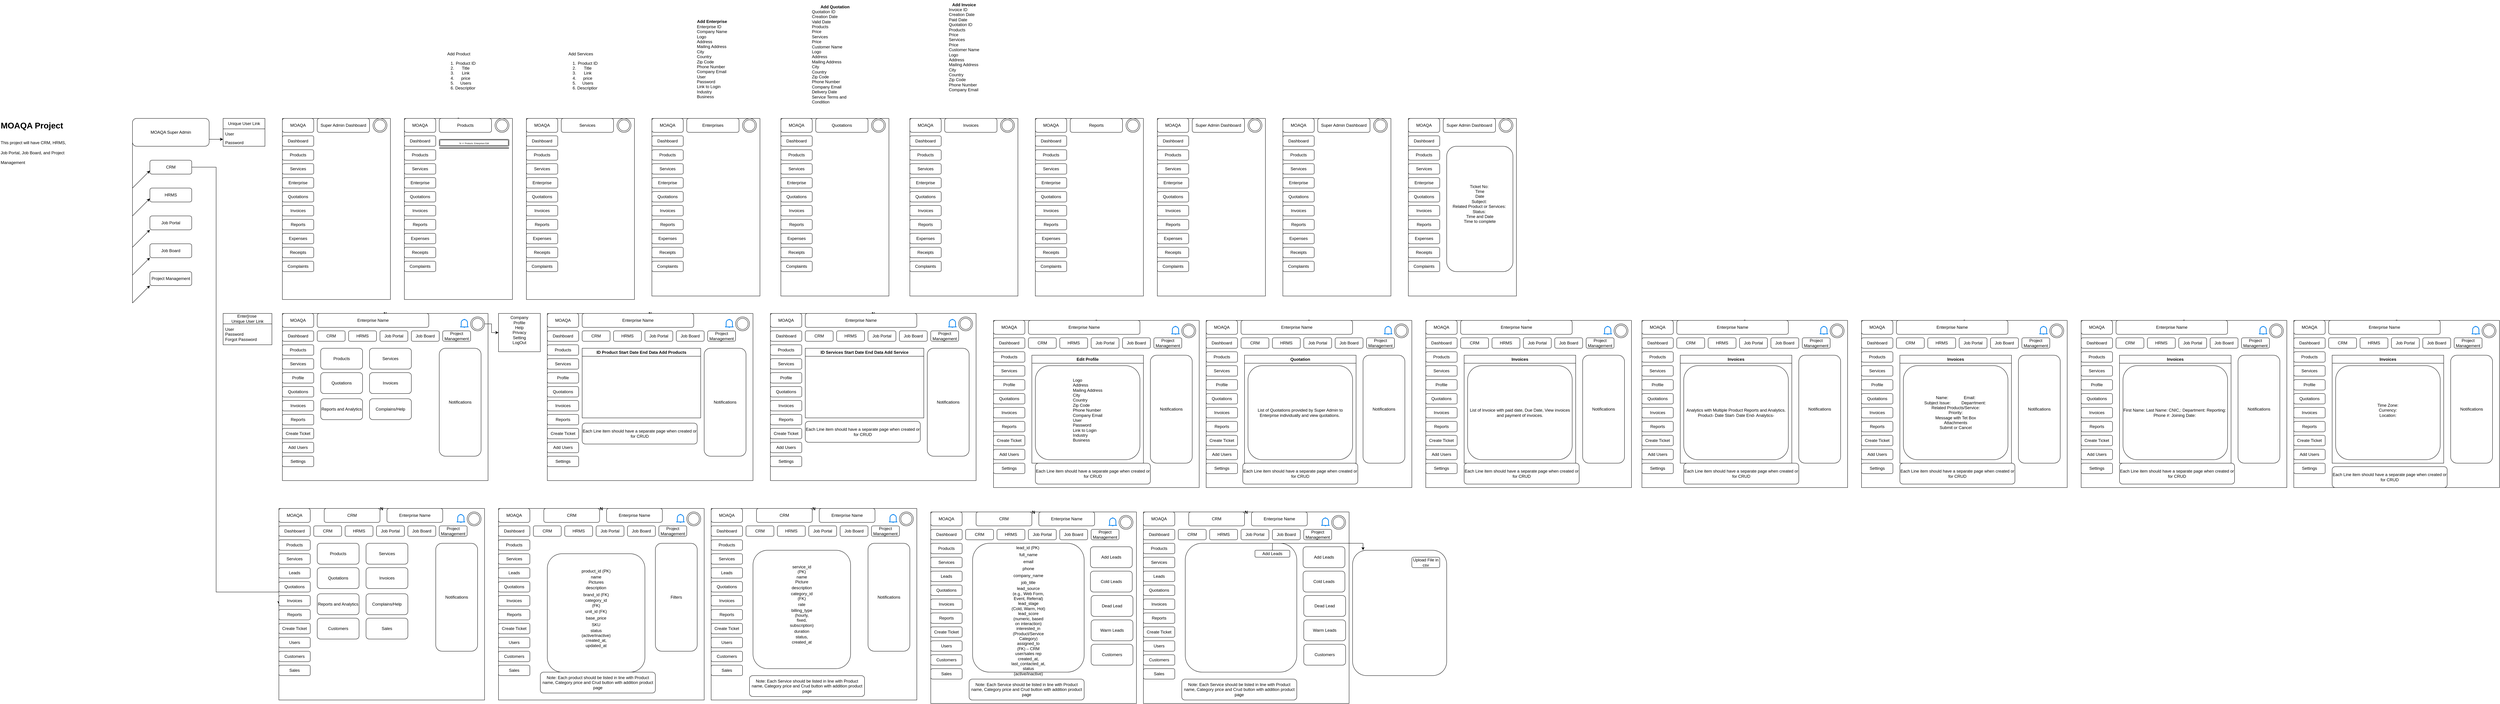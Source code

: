 <mxfile version="26.2.12" pages="2">
  <diagram name="Wireframe Moaqa" id="UHvaIqQlXVD2R-aEWYVP">
    <mxGraphModel dx="2194" dy="1735" grid="1" gridSize="10" guides="1" tooltips="1" connect="1" arrows="1" fold="1" page="0" pageScale="1" pageWidth="850" pageHeight="1100" math="0" shadow="0">
      <root>
        <mxCell id="0" />
        <mxCell id="1" parent="0" />
        <mxCell id="rJ09bXh6NYC6wMTabAv8-7" value="&lt;h1 style=&quot;margin-top: 0px;&quot;&gt;&lt;span style=&quot;background-color: transparent; color: light-dark(rgb(0, 0, 0), rgb(255, 255, 255));&quot;&gt;MOAQA Project&amp;nbsp;&lt;/span&gt;&lt;/h1&gt;&lt;h1 style=&quot;margin-top: 0px;&quot;&gt;&lt;span style=&quot;background-color: transparent; color: light-dark(rgb(0, 0, 0), rgb(255, 255, 255)); font-size: 12px; font-weight: normal;&quot;&gt;This project will have CRM, HRMS, Job Portal, Job Board, and Project Management&amp;nbsp;&lt;/span&gt;&lt;/h1&gt;" style="text;html=1;whiteSpace=wrap;overflow=hidden;rounded=0;" parent="1" vertex="1">
          <mxGeometry x="-1120" y="-640" width="190" height="160" as="geometry" />
        </mxCell>
        <mxCell id="rJ09bXh6NYC6wMTabAv8-8" value="MOAQA Super Admin" style="rounded=1;whiteSpace=wrap;html=1;" parent="1" vertex="1">
          <mxGeometry x="-740" y="-640" width="220" height="80" as="geometry" />
        </mxCell>
        <mxCell id="lxkWE_nYF12pFrZx-rZn-28" style="edgeStyle=orthogonalEdgeStyle;rounded=0;orthogonalLoop=1;jettySize=auto;html=1;exitX=1;exitY=0.5;exitDx=0;exitDy=0;entryX=0;entryY=0.5;entryDx=0;entryDy=0;" edge="1" parent="1" source="rJ09bXh6NYC6wMTabAv8-9" target="lxkWE_nYF12pFrZx-rZn-1">
          <mxGeometry relative="1" as="geometry">
            <Array as="points">
              <mxPoint x="-500" y="-500" />
              <mxPoint x="-500" y="720" />
              <mxPoint x="-320" y="720" />
            </Array>
          </mxGeometry>
        </mxCell>
        <mxCell id="rJ09bXh6NYC6wMTabAv8-9" value="CRM" style="rounded=1;whiteSpace=wrap;html=1;fillColor=light-dark(#FFFFFF,#006600);" parent="1" vertex="1">
          <mxGeometry x="-690" y="-520" width="120" height="40" as="geometry" />
        </mxCell>
        <mxCell id="rJ09bXh6NYC6wMTabAv8-11" value="HRMS" style="rounded=1;whiteSpace=wrap;html=1;" parent="1" vertex="1">
          <mxGeometry x="-690" y="-440" width="120" height="40" as="geometry" />
        </mxCell>
        <mxCell id="rJ09bXh6NYC6wMTabAv8-12" value="Job Portal" style="rounded=1;whiteSpace=wrap;html=1;" parent="1" vertex="1">
          <mxGeometry x="-690" y="-360" width="120" height="40" as="geometry" />
        </mxCell>
        <mxCell id="rJ09bXh6NYC6wMTabAv8-13" value="Job Board" style="rounded=1;whiteSpace=wrap;html=1;" parent="1" vertex="1">
          <mxGeometry x="-690" y="-280" width="120" height="40" as="geometry" />
        </mxCell>
        <mxCell id="rJ09bXh6NYC6wMTabAv8-14" value="Project Management" style="rounded=1;whiteSpace=wrap;html=1;" parent="1" vertex="1">
          <mxGeometry x="-690" y="-200" width="120" height="40" as="geometry" />
        </mxCell>
        <mxCell id="rJ09bXh6NYC6wMTabAv8-18" value="" style="endArrow=none;html=1;rounded=0;entryX=0;entryY=0.75;entryDx=0;entryDy=0;" parent="1" target="rJ09bXh6NYC6wMTabAv8-8" edge="1">
          <mxGeometry width="50" height="50" relative="1" as="geometry">
            <mxPoint x="-740" y="-120" as="sourcePoint" />
            <mxPoint x="-740" y="-540" as="targetPoint" />
            <Array as="points">
              <mxPoint x="-740" y="-110" />
            </Array>
          </mxGeometry>
        </mxCell>
        <mxCell id="rJ09bXh6NYC6wMTabAv8-19" value="" style="endArrow=classic;html=1;rounded=0;" parent="1" edge="1">
          <mxGeometry width="50" height="50" relative="1" as="geometry">
            <mxPoint x="-740" y="-440" as="sourcePoint" />
            <mxPoint x="-690" y="-490" as="targetPoint" />
          </mxGeometry>
        </mxCell>
        <mxCell id="rJ09bXh6NYC6wMTabAv8-20" value="" style="endArrow=classic;html=1;rounded=0;" parent="1" edge="1">
          <mxGeometry width="50" height="50" relative="1" as="geometry">
            <mxPoint x="-740" y="-360" as="sourcePoint" />
            <mxPoint x="-690" y="-410" as="targetPoint" />
          </mxGeometry>
        </mxCell>
        <mxCell id="rJ09bXh6NYC6wMTabAv8-21" value="" style="endArrow=classic;html=1;rounded=0;" parent="1" edge="1">
          <mxGeometry width="50" height="50" relative="1" as="geometry">
            <mxPoint x="-740" y="-270" as="sourcePoint" />
            <mxPoint x="-690" y="-320" as="targetPoint" />
          </mxGeometry>
        </mxCell>
        <mxCell id="rJ09bXh6NYC6wMTabAv8-22" value="" style="endArrow=classic;html=1;rounded=0;" parent="1" edge="1">
          <mxGeometry width="50" height="50" relative="1" as="geometry">
            <mxPoint x="-740" y="-190" as="sourcePoint" />
            <mxPoint x="-690" y="-240" as="targetPoint" />
          </mxGeometry>
        </mxCell>
        <mxCell id="rJ09bXh6NYC6wMTabAv8-23" value="" style="endArrow=classic;html=1;rounded=0;" parent="1" edge="1">
          <mxGeometry width="50" height="50" relative="1" as="geometry">
            <mxPoint x="-740" y="-110" as="sourcePoint" />
            <mxPoint x="-690" y="-160" as="targetPoint" />
          </mxGeometry>
        </mxCell>
        <mxCell id="rJ09bXh6NYC6wMTabAv8-24" value="Unique User Link" style="swimlane;fontStyle=0;childLayout=stackLayout;horizontal=1;startSize=30;horizontalStack=0;resizeParent=1;resizeParentMax=0;resizeLast=0;collapsible=1;marginBottom=0;whiteSpace=wrap;html=1;" parent="1" vertex="1">
          <mxGeometry x="-480" y="-640" width="120" height="80" as="geometry" />
        </mxCell>
        <mxCell id="rJ09bXh6NYC6wMTabAv8-25" value="User&amp;nbsp;" style="text;strokeColor=none;fillColor=none;align=left;verticalAlign=middle;spacingLeft=4;spacingRight=4;overflow=hidden;points=[[0,0.5],[1,0.5]];portConstraint=eastwest;rotatable=0;whiteSpace=wrap;html=1;" parent="rJ09bXh6NYC6wMTabAv8-24" vertex="1">
          <mxGeometry y="30" width="120" height="30" as="geometry" />
        </mxCell>
        <mxCell id="rJ09bXh6NYC6wMTabAv8-26" value="Password" style="text;strokeColor=none;fillColor=none;align=left;verticalAlign=middle;spacingLeft=4;spacingRight=4;overflow=hidden;points=[[0,0.5],[1,0.5]];portConstraint=eastwest;rotatable=0;whiteSpace=wrap;html=1;" parent="rJ09bXh6NYC6wMTabAv8-24" vertex="1">
          <mxGeometry y="60" width="120" height="20" as="geometry" />
        </mxCell>
        <mxCell id="rJ09bXh6NYC6wMTabAv8-28" value="" style="endArrow=classic;html=1;rounded=0;exitX=1;exitY=0.75;exitDx=0;exitDy=0;" parent="1" source="rJ09bXh6NYC6wMTabAv8-8" edge="1">
          <mxGeometry width="50" height="50" relative="1" as="geometry">
            <mxPoint x="-490" y="-575" as="sourcePoint" />
            <mxPoint x="-480" y="-580" as="targetPoint" />
          </mxGeometry>
        </mxCell>
        <mxCell id="rJ09bXh6NYC6wMTabAv8-35" value="N" style="swimlane;startSize=0;" parent="1" vertex="1">
          <mxGeometry x="-310" y="-80" width="590" height="480" as="geometry">
            <mxRectangle x="-320" y="-640" width="50" height="40" as="alternateBounds" />
          </mxGeometry>
        </mxCell>
        <mxCell id="rJ09bXh6NYC6wMTabAv8-36" value="MOAQA" style="rounded=1;whiteSpace=wrap;html=1;" parent="rJ09bXh6NYC6wMTabAv8-35" vertex="1">
          <mxGeometry width="90" height="40" as="geometry" />
        </mxCell>
        <mxCell id="rJ09bXh6NYC6wMTabAv8-46" value="Enterprise Name" style="rounded=1;whiteSpace=wrap;html=1;" parent="rJ09bXh6NYC6wMTabAv8-35" vertex="1">
          <mxGeometry x="100" width="320" height="40" as="geometry" />
        </mxCell>
        <mxCell id="rJ09bXh6NYC6wMTabAv8-47" value="" style="ellipse;shape=doubleEllipse;whiteSpace=wrap;html=1;aspect=fixed;" parent="rJ09bXh6NYC6wMTabAv8-35" vertex="1">
          <mxGeometry x="540" y="10" width="40" height="40" as="geometry" />
        </mxCell>
        <mxCell id="rJ09bXh6NYC6wMTabAv8-48" value="Dashboard" style="rounded=1;whiteSpace=wrap;html=1;fillColor=light-dark(#FFFFFF,#336600);" parent="rJ09bXh6NYC6wMTabAv8-35" vertex="1">
          <mxGeometry y="50" width="90" height="30" as="geometry" />
        </mxCell>
        <mxCell id="rJ09bXh6NYC6wMTabAv8-54" value="Products" style="rounded=1;whiteSpace=wrap;html=1;" parent="rJ09bXh6NYC6wMTabAv8-35" vertex="1">
          <mxGeometry y="90" width="90" height="30" as="geometry" />
        </mxCell>
        <mxCell id="rJ09bXh6NYC6wMTabAv8-55" value="Services" style="rounded=1;whiteSpace=wrap;html=1;" parent="rJ09bXh6NYC6wMTabAv8-35" vertex="1">
          <mxGeometry y="130" width="90" height="30" as="geometry" />
        </mxCell>
        <mxCell id="rJ09bXh6NYC6wMTabAv8-56" value="Profile" style="rounded=1;whiteSpace=wrap;html=1;" parent="rJ09bXh6NYC6wMTabAv8-35" vertex="1">
          <mxGeometry y="170" width="90" height="30" as="geometry" />
        </mxCell>
        <mxCell id="rJ09bXh6NYC6wMTabAv8-57" value="Quotations" style="rounded=1;whiteSpace=wrap;html=1;" parent="rJ09bXh6NYC6wMTabAv8-35" vertex="1">
          <mxGeometry y="210" width="90" height="30" as="geometry" />
        </mxCell>
        <mxCell id="rJ09bXh6NYC6wMTabAv8-58" value="Invoices" style="rounded=1;whiteSpace=wrap;html=1;" parent="rJ09bXh6NYC6wMTabAv8-35" vertex="1">
          <mxGeometry y="250" width="90" height="30" as="geometry" />
        </mxCell>
        <mxCell id="rJ09bXh6NYC6wMTabAv8-59" value="Reports" style="rounded=1;whiteSpace=wrap;html=1;" parent="rJ09bXh6NYC6wMTabAv8-35" vertex="1">
          <mxGeometry y="290" width="90" height="30" as="geometry" />
        </mxCell>
        <mxCell id="rJ09bXh6NYC6wMTabAv8-73" value="Create Ticket" style="rounded=1;whiteSpace=wrap;html=1;" parent="rJ09bXh6NYC6wMTabAv8-35" vertex="1">
          <mxGeometry y="330" width="90" height="30" as="geometry" />
        </mxCell>
        <mxCell id="lvwvD485uQR9sfOQSoXQ-19" value="CRM" style="rounded=1;whiteSpace=wrap;html=1;" parent="rJ09bXh6NYC6wMTabAv8-35" vertex="1">
          <mxGeometry x="100" y="50" width="80" height="30" as="geometry" />
        </mxCell>
        <mxCell id="lvwvD485uQR9sfOQSoXQ-35" value="HRMS" style="rounded=1;whiteSpace=wrap;html=1;" parent="rJ09bXh6NYC6wMTabAv8-35" vertex="1">
          <mxGeometry x="190" y="50" width="80" height="30" as="geometry" />
        </mxCell>
        <mxCell id="lvwvD485uQR9sfOQSoXQ-36" value="Job Portal" style="rounded=1;whiteSpace=wrap;html=1;" parent="rJ09bXh6NYC6wMTabAv8-35" vertex="1">
          <mxGeometry x="280" y="50" width="80" height="30" as="geometry" />
        </mxCell>
        <mxCell id="lvwvD485uQR9sfOQSoXQ-37" value="Job Board" style="rounded=1;whiteSpace=wrap;html=1;" parent="rJ09bXh6NYC6wMTabAv8-35" vertex="1">
          <mxGeometry x="370" y="50" width="80" height="30" as="geometry" />
        </mxCell>
        <mxCell id="lvwvD485uQR9sfOQSoXQ-38" value="Project Management" style="rounded=1;whiteSpace=wrap;html=1;" parent="rJ09bXh6NYC6wMTabAv8-35" vertex="1">
          <mxGeometry x="460" y="50" width="80" height="30" as="geometry" />
        </mxCell>
        <mxCell id="xeaUYaUfG0aIDbgO8eIN-1" value="Notifications" style="rounded=1;whiteSpace=wrap;html=1;" parent="rJ09bXh6NYC6wMTabAv8-35" vertex="1">
          <mxGeometry x="450" y="100" width="120" height="310" as="geometry" />
        </mxCell>
        <mxCell id="xeaUYaUfG0aIDbgO8eIN-2" value="Products" style="rounded=1;whiteSpace=wrap;html=1;" parent="rJ09bXh6NYC6wMTabAv8-35" vertex="1">
          <mxGeometry x="110" y="100" width="120" height="60" as="geometry" />
        </mxCell>
        <mxCell id="xeaUYaUfG0aIDbgO8eIN-3" value="Services" style="rounded=1;whiteSpace=wrap;html=1;" parent="rJ09bXh6NYC6wMTabAv8-35" vertex="1">
          <mxGeometry x="250" y="100" width="120" height="60" as="geometry" />
        </mxCell>
        <mxCell id="xeaUYaUfG0aIDbgO8eIN-4" value="Quotations" style="rounded=1;whiteSpace=wrap;html=1;" parent="rJ09bXh6NYC6wMTabAv8-35" vertex="1">
          <mxGeometry x="110" y="170" width="120" height="60" as="geometry" />
        </mxCell>
        <mxCell id="xeaUYaUfG0aIDbgO8eIN-6" value="Invoices" style="rounded=1;whiteSpace=wrap;html=1;" parent="rJ09bXh6NYC6wMTabAv8-35" vertex="1">
          <mxGeometry x="250" y="170" width="120" height="60" as="geometry" />
        </mxCell>
        <mxCell id="xeaUYaUfG0aIDbgO8eIN-7" value="Reports and Analytics" style="rounded=1;whiteSpace=wrap;html=1;" parent="rJ09bXh6NYC6wMTabAv8-35" vertex="1">
          <mxGeometry x="110" y="245" width="120" height="60" as="geometry" />
        </mxCell>
        <mxCell id="xeaUYaUfG0aIDbgO8eIN-8" value="Complains/Help" style="rounded=1;whiteSpace=wrap;html=1;" parent="rJ09bXh6NYC6wMTabAv8-35" vertex="1">
          <mxGeometry x="250" y="245" width="120" height="60" as="geometry" />
        </mxCell>
        <mxCell id="xeaUYaUfG0aIDbgO8eIN-9" value="" style="html=1;verticalLabelPosition=bottom;align=center;labelBackgroundColor=#ffffff;verticalAlign=top;strokeWidth=2;strokeColor=#0080F0;shadow=0;dashed=0;shape=mxgraph.ios7.icons.bell;" parent="rJ09bXh6NYC6wMTabAv8-35" vertex="1">
          <mxGeometry x="510" y="16.9" width="24" height="23.1" as="geometry" />
        </mxCell>
        <mxCell id="xeaUYaUfG0aIDbgO8eIN-189" value="Add Users" style="rounded=1;whiteSpace=wrap;html=1;" parent="rJ09bXh6NYC6wMTabAv8-35" vertex="1">
          <mxGeometry y="370" width="90" height="30" as="geometry" />
        </mxCell>
        <mxCell id="lxkWE_nYF12pFrZx-rZn-29" value="Settings" style="rounded=1;whiteSpace=wrap;html=1;" vertex="1" parent="rJ09bXh6NYC6wMTabAv8-35">
          <mxGeometry y="410" width="90" height="30" as="geometry" />
        </mxCell>
        <mxCell id="rJ09bXh6NYC6wMTabAv8-102" value="s" style="swimlane;startSize=0;fillColor=light-dark(#FFFFFF,#006600);" parent="1" vertex="1">
          <mxGeometry x="40" y="-640" width="310" height="520" as="geometry">
            <mxRectangle x="-320" y="-640" width="50" height="40" as="alternateBounds" />
          </mxGeometry>
        </mxCell>
        <mxCell id="rJ09bXh6NYC6wMTabAv8-103" value="MOAQA" style="rounded=1;whiteSpace=wrap;html=1;" parent="rJ09bXh6NYC6wMTabAv8-102" vertex="1">
          <mxGeometry width="90" height="40" as="geometry" />
        </mxCell>
        <mxCell id="rJ09bXh6NYC6wMTabAv8-104" value="Products" style="rounded=1;whiteSpace=wrap;html=1;" parent="rJ09bXh6NYC6wMTabAv8-102" vertex="1">
          <mxGeometry x="100" width="150" height="40" as="geometry" />
        </mxCell>
        <mxCell id="rJ09bXh6NYC6wMTabAv8-105" value="" style="ellipse;shape=doubleEllipse;whiteSpace=wrap;html=1;aspect=fixed;" parent="rJ09bXh6NYC6wMTabAv8-102" vertex="1">
          <mxGeometry x="260" width="40" height="40" as="geometry" />
        </mxCell>
        <mxCell id="rJ09bXh6NYC6wMTabAv8-106" value="Dashboard" style="rounded=1;whiteSpace=wrap;html=1;fillColor=light-dark(#FFFFFF,transparent);strokeColor=light-dark(#000000,#660000);" parent="rJ09bXh6NYC6wMTabAv8-102" vertex="1">
          <mxGeometry y="50" width="90" height="30" as="geometry" />
        </mxCell>
        <mxCell id="rJ09bXh6NYC6wMTabAv8-107" value="Products" style="rounded=1;whiteSpace=wrap;html=1;fillColor=light-dark(#FFFFFF,#006600);" parent="rJ09bXh6NYC6wMTabAv8-102" vertex="1">
          <mxGeometry y="90" width="90" height="30" as="geometry" />
        </mxCell>
        <mxCell id="rJ09bXh6NYC6wMTabAv8-108" value="Services" style="rounded=1;whiteSpace=wrap;html=1;" parent="rJ09bXh6NYC6wMTabAv8-102" vertex="1">
          <mxGeometry y="130" width="90" height="30" as="geometry" />
        </mxCell>
        <mxCell id="rJ09bXh6NYC6wMTabAv8-109" value="Enterprise" style="rounded=1;whiteSpace=wrap;html=1;" parent="rJ09bXh6NYC6wMTabAv8-102" vertex="1">
          <mxGeometry y="170" width="90" height="30" as="geometry" />
        </mxCell>
        <mxCell id="rJ09bXh6NYC6wMTabAv8-110" value="Quotations" style="rounded=1;whiteSpace=wrap;html=1;" parent="rJ09bXh6NYC6wMTabAv8-102" vertex="1">
          <mxGeometry y="210" width="90" height="30" as="geometry" />
        </mxCell>
        <mxCell id="rJ09bXh6NYC6wMTabAv8-111" value="Invoices" style="rounded=1;whiteSpace=wrap;html=1;" parent="rJ09bXh6NYC6wMTabAv8-102" vertex="1">
          <mxGeometry y="250" width="90" height="30" as="geometry" />
        </mxCell>
        <mxCell id="rJ09bXh6NYC6wMTabAv8-112" value="Reports" style="rounded=1;whiteSpace=wrap;html=1;" parent="rJ09bXh6NYC6wMTabAv8-102" vertex="1">
          <mxGeometry y="290" width="90" height="30" as="geometry" />
        </mxCell>
        <mxCell id="rJ09bXh6NYC6wMTabAv8-113" value="Expenses" style="rounded=1;whiteSpace=wrap;html=1;" parent="rJ09bXh6NYC6wMTabAv8-102" vertex="1">
          <mxGeometry y="330" width="90" height="30" as="geometry" />
        </mxCell>
        <mxCell id="rJ09bXh6NYC6wMTabAv8-114" value="Receipts" style="rounded=1;whiteSpace=wrap;html=1;" parent="rJ09bXh6NYC6wMTabAv8-102" vertex="1">
          <mxGeometry y="370" width="90" height="30" as="geometry" />
        </mxCell>
        <mxCell id="rJ09bXh6NYC6wMTabAv8-115" value="Complaints" style="rounded=1;whiteSpace=wrap;html=1;" parent="rJ09bXh6NYC6wMTabAv8-102" vertex="1">
          <mxGeometry y="410" width="90" height="30" as="geometry" />
        </mxCell>
        <mxCell id="rJ09bXh6NYC6wMTabAv8-281" value="" style="line;strokeWidth=2;html=1;" parent="rJ09bXh6NYC6wMTabAv8-102" vertex="1">
          <mxGeometry x="100" y="80" width="200" height="10" as="geometry" />
        </mxCell>
        <mxCell id="rJ09bXh6NYC6wMTabAv8-282" value="&lt;font style=&quot;font-size: 6px;&quot;&gt;Sr. #&amp;nbsp; Products&amp;nbsp; Enterprises Edit&lt;/font&gt;" style="shape=ext;double=1;rounded=1;whiteSpace=wrap;html=1;" parent="rJ09bXh6NYC6wMTabAv8-102" vertex="1">
          <mxGeometry x="100" y="60" width="200" height="20" as="geometry" />
        </mxCell>
        <mxCell id="rJ09bXh6NYC6wMTabAv8-116" value="" style="swimlane;startSize=0;" parent="1" vertex="1">
          <mxGeometry x="390" y="-640" width="310" height="520" as="geometry">
            <mxRectangle x="-320" y="-640" width="50" height="40" as="alternateBounds" />
          </mxGeometry>
        </mxCell>
        <mxCell id="rJ09bXh6NYC6wMTabAv8-117" value="MOAQA" style="rounded=1;whiteSpace=wrap;html=1;" parent="rJ09bXh6NYC6wMTabAv8-116" vertex="1">
          <mxGeometry width="90" height="40" as="geometry" />
        </mxCell>
        <mxCell id="rJ09bXh6NYC6wMTabAv8-118" value="Services" style="rounded=1;whiteSpace=wrap;html=1;" parent="rJ09bXh6NYC6wMTabAv8-116" vertex="1">
          <mxGeometry x="100" width="150" height="40" as="geometry" />
        </mxCell>
        <mxCell id="rJ09bXh6NYC6wMTabAv8-119" value="" style="ellipse;shape=doubleEllipse;whiteSpace=wrap;html=1;aspect=fixed;" parent="rJ09bXh6NYC6wMTabAv8-116" vertex="1">
          <mxGeometry x="260" width="40" height="40" as="geometry" />
        </mxCell>
        <mxCell id="rJ09bXh6NYC6wMTabAv8-120" value="Dashboard" style="rounded=1;whiteSpace=wrap;html=1;fillColor=light-dark(#FFFFFF,transparent);strokeColor=light-dark(#000000,#660000);" parent="rJ09bXh6NYC6wMTabAv8-116" vertex="1">
          <mxGeometry y="50" width="90" height="30" as="geometry" />
        </mxCell>
        <mxCell id="rJ09bXh6NYC6wMTabAv8-121" value="Products" style="rounded=1;whiteSpace=wrap;html=1;fillColor=default;" parent="rJ09bXh6NYC6wMTabAv8-116" vertex="1">
          <mxGeometry y="90" width="90" height="30" as="geometry" />
        </mxCell>
        <mxCell id="rJ09bXh6NYC6wMTabAv8-122" value="Services" style="rounded=1;whiteSpace=wrap;html=1;fillColor=light-dark(#FFFFFF,#006600);" parent="rJ09bXh6NYC6wMTabAv8-116" vertex="1">
          <mxGeometry y="130" width="90" height="30" as="geometry" />
        </mxCell>
        <mxCell id="rJ09bXh6NYC6wMTabAv8-123" value="Enterprise" style="rounded=1;whiteSpace=wrap;html=1;" parent="rJ09bXh6NYC6wMTabAv8-116" vertex="1">
          <mxGeometry y="170" width="90" height="30" as="geometry" />
        </mxCell>
        <mxCell id="rJ09bXh6NYC6wMTabAv8-124" value="Quotations" style="rounded=1;whiteSpace=wrap;html=1;" parent="rJ09bXh6NYC6wMTabAv8-116" vertex="1">
          <mxGeometry y="210" width="90" height="30" as="geometry" />
        </mxCell>
        <mxCell id="rJ09bXh6NYC6wMTabAv8-125" value="Invoices" style="rounded=1;whiteSpace=wrap;html=1;" parent="rJ09bXh6NYC6wMTabAv8-116" vertex="1">
          <mxGeometry y="250" width="90" height="30" as="geometry" />
        </mxCell>
        <mxCell id="rJ09bXh6NYC6wMTabAv8-126" value="Reports" style="rounded=1;whiteSpace=wrap;html=1;" parent="rJ09bXh6NYC6wMTabAv8-116" vertex="1">
          <mxGeometry y="290" width="90" height="30" as="geometry" />
        </mxCell>
        <mxCell id="rJ09bXh6NYC6wMTabAv8-127" value="Expenses" style="rounded=1;whiteSpace=wrap;html=1;" parent="rJ09bXh6NYC6wMTabAv8-116" vertex="1">
          <mxGeometry y="330" width="90" height="30" as="geometry" />
        </mxCell>
        <mxCell id="rJ09bXh6NYC6wMTabAv8-128" value="Receipts" style="rounded=1;whiteSpace=wrap;html=1;" parent="rJ09bXh6NYC6wMTabAv8-116" vertex="1">
          <mxGeometry y="370" width="90" height="30" as="geometry" />
        </mxCell>
        <mxCell id="rJ09bXh6NYC6wMTabAv8-129" value="Complaints" style="rounded=1;whiteSpace=wrap;html=1;" parent="rJ09bXh6NYC6wMTabAv8-116" vertex="1">
          <mxGeometry y="410" width="90" height="30" as="geometry" />
        </mxCell>
        <mxCell id="rJ09bXh6NYC6wMTabAv8-130" value="" style="swimlane;startSize=0;" parent="1" vertex="1">
          <mxGeometry x="750" y="-640" width="310" height="510" as="geometry">
            <mxRectangle x="-320" y="-640" width="50" height="40" as="alternateBounds" />
          </mxGeometry>
        </mxCell>
        <mxCell id="rJ09bXh6NYC6wMTabAv8-131" value="MOAQA" style="rounded=1;whiteSpace=wrap;html=1;" parent="rJ09bXh6NYC6wMTabAv8-130" vertex="1">
          <mxGeometry width="90" height="40" as="geometry" />
        </mxCell>
        <mxCell id="rJ09bXh6NYC6wMTabAv8-132" value="Enterprises" style="rounded=1;whiteSpace=wrap;html=1;" parent="rJ09bXh6NYC6wMTabAv8-130" vertex="1">
          <mxGeometry x="100" width="150" height="40" as="geometry" />
        </mxCell>
        <mxCell id="rJ09bXh6NYC6wMTabAv8-133" value="" style="ellipse;shape=doubleEllipse;whiteSpace=wrap;html=1;aspect=fixed;" parent="rJ09bXh6NYC6wMTabAv8-130" vertex="1">
          <mxGeometry x="260" width="40" height="40" as="geometry" />
        </mxCell>
        <mxCell id="rJ09bXh6NYC6wMTabAv8-134" value="Dashboard" style="rounded=1;whiteSpace=wrap;html=1;fillColor=light-dark(#FFFFFF,transparent);strokeColor=light-dark(#000000,#660000);" parent="rJ09bXh6NYC6wMTabAv8-130" vertex="1">
          <mxGeometry y="50" width="90" height="30" as="geometry" />
        </mxCell>
        <mxCell id="rJ09bXh6NYC6wMTabAv8-135" value="Products" style="rounded=1;whiteSpace=wrap;html=1;fillColor=default;" parent="rJ09bXh6NYC6wMTabAv8-130" vertex="1">
          <mxGeometry y="90" width="90" height="30" as="geometry" />
        </mxCell>
        <mxCell id="rJ09bXh6NYC6wMTabAv8-136" value="Services" style="rounded=1;whiteSpace=wrap;html=1;" parent="rJ09bXh6NYC6wMTabAv8-130" vertex="1">
          <mxGeometry y="130" width="90" height="30" as="geometry" />
        </mxCell>
        <mxCell id="rJ09bXh6NYC6wMTabAv8-137" value="Enterprise" style="rounded=1;whiteSpace=wrap;html=1;fillColor=light-dark(#FFFFFF,#006600);" parent="rJ09bXh6NYC6wMTabAv8-130" vertex="1">
          <mxGeometry y="170" width="90" height="30" as="geometry" />
        </mxCell>
        <mxCell id="rJ09bXh6NYC6wMTabAv8-138" value="Quotations" style="rounded=1;whiteSpace=wrap;html=1;" parent="rJ09bXh6NYC6wMTabAv8-130" vertex="1">
          <mxGeometry y="210" width="90" height="30" as="geometry" />
        </mxCell>
        <mxCell id="rJ09bXh6NYC6wMTabAv8-139" value="Invoices" style="rounded=1;whiteSpace=wrap;html=1;" parent="rJ09bXh6NYC6wMTabAv8-130" vertex="1">
          <mxGeometry y="250" width="90" height="30" as="geometry" />
        </mxCell>
        <mxCell id="rJ09bXh6NYC6wMTabAv8-140" value="Reports" style="rounded=1;whiteSpace=wrap;html=1;" parent="rJ09bXh6NYC6wMTabAv8-130" vertex="1">
          <mxGeometry y="290" width="90" height="30" as="geometry" />
        </mxCell>
        <mxCell id="rJ09bXh6NYC6wMTabAv8-141" value="Expenses" style="rounded=1;whiteSpace=wrap;html=1;" parent="rJ09bXh6NYC6wMTabAv8-130" vertex="1">
          <mxGeometry y="330" width="90" height="30" as="geometry" />
        </mxCell>
        <mxCell id="rJ09bXh6NYC6wMTabAv8-142" value="Receipts" style="rounded=1;whiteSpace=wrap;html=1;" parent="rJ09bXh6NYC6wMTabAv8-130" vertex="1">
          <mxGeometry y="370" width="90" height="30" as="geometry" />
        </mxCell>
        <mxCell id="rJ09bXh6NYC6wMTabAv8-143" value="Complaints" style="rounded=1;whiteSpace=wrap;html=1;" parent="rJ09bXh6NYC6wMTabAv8-130" vertex="1">
          <mxGeometry y="410" width="90" height="30" as="geometry" />
        </mxCell>
        <mxCell id="rJ09bXh6NYC6wMTabAv8-144" value="" style="swimlane;startSize=0;" parent="1" vertex="1">
          <mxGeometry x="1120" y="-640" width="310" height="510" as="geometry">
            <mxRectangle x="-320" y="-640" width="50" height="40" as="alternateBounds" />
          </mxGeometry>
        </mxCell>
        <mxCell id="rJ09bXh6NYC6wMTabAv8-145" value="MOAQA" style="rounded=1;whiteSpace=wrap;html=1;" parent="rJ09bXh6NYC6wMTabAv8-144" vertex="1">
          <mxGeometry width="90" height="40" as="geometry" />
        </mxCell>
        <mxCell id="rJ09bXh6NYC6wMTabAv8-146" value="Quotations" style="rounded=1;whiteSpace=wrap;html=1;" parent="rJ09bXh6NYC6wMTabAv8-144" vertex="1">
          <mxGeometry x="100" width="150" height="40" as="geometry" />
        </mxCell>
        <mxCell id="rJ09bXh6NYC6wMTabAv8-147" value="" style="ellipse;shape=doubleEllipse;whiteSpace=wrap;html=1;aspect=fixed;" parent="rJ09bXh6NYC6wMTabAv8-144" vertex="1">
          <mxGeometry x="260" width="40" height="40" as="geometry" />
        </mxCell>
        <mxCell id="rJ09bXh6NYC6wMTabAv8-148" value="Dashboard" style="rounded=1;whiteSpace=wrap;html=1;fillColor=light-dark(#FFFFFF,transparent);strokeColor=light-dark(#000000,#660000);" parent="rJ09bXh6NYC6wMTabAv8-144" vertex="1">
          <mxGeometry y="50" width="90" height="30" as="geometry" />
        </mxCell>
        <mxCell id="rJ09bXh6NYC6wMTabAv8-149" value="Products" style="rounded=1;whiteSpace=wrap;html=1;fillColor=default;" parent="rJ09bXh6NYC6wMTabAv8-144" vertex="1">
          <mxGeometry y="90" width="90" height="30" as="geometry" />
        </mxCell>
        <mxCell id="rJ09bXh6NYC6wMTabAv8-150" value="Services" style="rounded=1;whiteSpace=wrap;html=1;" parent="rJ09bXh6NYC6wMTabAv8-144" vertex="1">
          <mxGeometry y="130" width="90" height="30" as="geometry" />
        </mxCell>
        <mxCell id="rJ09bXh6NYC6wMTabAv8-151" value="Enterprise" style="rounded=1;whiteSpace=wrap;html=1;" parent="rJ09bXh6NYC6wMTabAv8-144" vertex="1">
          <mxGeometry y="170" width="90" height="30" as="geometry" />
        </mxCell>
        <mxCell id="rJ09bXh6NYC6wMTabAv8-152" value="Quotations" style="rounded=1;whiteSpace=wrap;html=1;fillColor=light-dark(#FFFFFF,#006600);" parent="rJ09bXh6NYC6wMTabAv8-144" vertex="1">
          <mxGeometry y="210" width="90" height="30" as="geometry" />
        </mxCell>
        <mxCell id="rJ09bXh6NYC6wMTabAv8-153" value="Invoices" style="rounded=1;whiteSpace=wrap;html=1;" parent="rJ09bXh6NYC6wMTabAv8-144" vertex="1">
          <mxGeometry y="250" width="90" height="30" as="geometry" />
        </mxCell>
        <mxCell id="rJ09bXh6NYC6wMTabAv8-154" value="Reports" style="rounded=1;whiteSpace=wrap;html=1;" parent="rJ09bXh6NYC6wMTabAv8-144" vertex="1">
          <mxGeometry y="290" width="90" height="30" as="geometry" />
        </mxCell>
        <mxCell id="rJ09bXh6NYC6wMTabAv8-155" value="Expenses" style="rounded=1;whiteSpace=wrap;html=1;" parent="rJ09bXh6NYC6wMTabAv8-144" vertex="1">
          <mxGeometry y="330" width="90" height="30" as="geometry" />
        </mxCell>
        <mxCell id="rJ09bXh6NYC6wMTabAv8-156" value="Receipts" style="rounded=1;whiteSpace=wrap;html=1;" parent="rJ09bXh6NYC6wMTabAv8-144" vertex="1">
          <mxGeometry y="370" width="90" height="30" as="geometry" />
        </mxCell>
        <mxCell id="rJ09bXh6NYC6wMTabAv8-157" value="Complaints" style="rounded=1;whiteSpace=wrap;html=1;" parent="rJ09bXh6NYC6wMTabAv8-144" vertex="1">
          <mxGeometry y="410" width="90" height="30" as="geometry" />
        </mxCell>
        <mxCell id="rJ09bXh6NYC6wMTabAv8-158" value="" style="swimlane;startSize=0;" parent="1" vertex="1">
          <mxGeometry x="1490" y="-640" width="310" height="510" as="geometry">
            <mxRectangle x="-320" y="-640" width="50" height="40" as="alternateBounds" />
          </mxGeometry>
        </mxCell>
        <mxCell id="rJ09bXh6NYC6wMTabAv8-159" value="MOAQA" style="rounded=1;whiteSpace=wrap;html=1;" parent="rJ09bXh6NYC6wMTabAv8-158" vertex="1">
          <mxGeometry width="90" height="40" as="geometry" />
        </mxCell>
        <mxCell id="rJ09bXh6NYC6wMTabAv8-160" value="Invoices" style="rounded=1;whiteSpace=wrap;html=1;" parent="rJ09bXh6NYC6wMTabAv8-158" vertex="1">
          <mxGeometry x="100" width="150" height="40" as="geometry" />
        </mxCell>
        <mxCell id="rJ09bXh6NYC6wMTabAv8-161" value="" style="ellipse;shape=doubleEllipse;whiteSpace=wrap;html=1;aspect=fixed;" parent="rJ09bXh6NYC6wMTabAv8-158" vertex="1">
          <mxGeometry x="260" width="40" height="40" as="geometry" />
        </mxCell>
        <mxCell id="rJ09bXh6NYC6wMTabAv8-162" value="Dashboard" style="rounded=1;whiteSpace=wrap;html=1;fillColor=light-dark(#FFFFFF,transparent);strokeColor=light-dark(#000000,#660000);" parent="rJ09bXh6NYC6wMTabAv8-158" vertex="1">
          <mxGeometry y="50" width="90" height="30" as="geometry" />
        </mxCell>
        <mxCell id="rJ09bXh6NYC6wMTabAv8-163" value="Products" style="rounded=1;whiteSpace=wrap;html=1;fillColor=default;" parent="rJ09bXh6NYC6wMTabAv8-158" vertex="1">
          <mxGeometry y="90" width="90" height="30" as="geometry" />
        </mxCell>
        <mxCell id="rJ09bXh6NYC6wMTabAv8-164" value="Services" style="rounded=1;whiteSpace=wrap;html=1;" parent="rJ09bXh6NYC6wMTabAv8-158" vertex="1">
          <mxGeometry y="130" width="90" height="30" as="geometry" />
        </mxCell>
        <mxCell id="rJ09bXh6NYC6wMTabAv8-165" value="Enterprise" style="rounded=1;whiteSpace=wrap;html=1;" parent="rJ09bXh6NYC6wMTabAv8-158" vertex="1">
          <mxGeometry y="170" width="90" height="30" as="geometry" />
        </mxCell>
        <mxCell id="rJ09bXh6NYC6wMTabAv8-166" value="Quotations" style="rounded=1;whiteSpace=wrap;html=1;" parent="rJ09bXh6NYC6wMTabAv8-158" vertex="1">
          <mxGeometry y="210" width="90" height="30" as="geometry" />
        </mxCell>
        <mxCell id="rJ09bXh6NYC6wMTabAv8-167" value="Invoices" style="rounded=1;whiteSpace=wrap;html=1;fillColor=light-dark(#FFFFFF,#006600);" parent="rJ09bXh6NYC6wMTabAv8-158" vertex="1">
          <mxGeometry y="250" width="90" height="30" as="geometry" />
        </mxCell>
        <mxCell id="rJ09bXh6NYC6wMTabAv8-168" value="Reports" style="rounded=1;whiteSpace=wrap;html=1;" parent="rJ09bXh6NYC6wMTabAv8-158" vertex="1">
          <mxGeometry y="290" width="90" height="30" as="geometry" />
        </mxCell>
        <mxCell id="rJ09bXh6NYC6wMTabAv8-169" value="Expenses" style="rounded=1;whiteSpace=wrap;html=1;" parent="rJ09bXh6NYC6wMTabAv8-158" vertex="1">
          <mxGeometry y="330" width="90" height="30" as="geometry" />
        </mxCell>
        <mxCell id="rJ09bXh6NYC6wMTabAv8-170" value="Receipts" style="rounded=1;whiteSpace=wrap;html=1;" parent="rJ09bXh6NYC6wMTabAv8-158" vertex="1">
          <mxGeometry y="370" width="90" height="30" as="geometry" />
        </mxCell>
        <mxCell id="rJ09bXh6NYC6wMTabAv8-171" value="Complaints" style="rounded=1;whiteSpace=wrap;html=1;" parent="rJ09bXh6NYC6wMTabAv8-158" vertex="1">
          <mxGeometry y="410" width="90" height="30" as="geometry" />
        </mxCell>
        <mxCell id="rJ09bXh6NYC6wMTabAv8-172" value="" style="swimlane;startSize=0;" parent="1" vertex="1">
          <mxGeometry x="1850" y="-640" width="310" height="510" as="geometry">
            <mxRectangle x="-320" y="-640" width="50" height="40" as="alternateBounds" />
          </mxGeometry>
        </mxCell>
        <mxCell id="rJ09bXh6NYC6wMTabAv8-173" value="MOAQA" style="rounded=1;whiteSpace=wrap;html=1;" parent="rJ09bXh6NYC6wMTabAv8-172" vertex="1">
          <mxGeometry width="90" height="40" as="geometry" />
        </mxCell>
        <mxCell id="rJ09bXh6NYC6wMTabAv8-174" value="Reports" style="rounded=1;whiteSpace=wrap;html=1;" parent="rJ09bXh6NYC6wMTabAv8-172" vertex="1">
          <mxGeometry x="100" width="150" height="40" as="geometry" />
        </mxCell>
        <mxCell id="rJ09bXh6NYC6wMTabAv8-175" value="" style="ellipse;shape=doubleEllipse;whiteSpace=wrap;html=1;aspect=fixed;" parent="rJ09bXh6NYC6wMTabAv8-172" vertex="1">
          <mxGeometry x="260" width="40" height="40" as="geometry" />
        </mxCell>
        <mxCell id="rJ09bXh6NYC6wMTabAv8-176" value="Dashboard" style="rounded=1;whiteSpace=wrap;html=1;fillColor=light-dark(#FFFFFF,transparent);strokeColor=light-dark(#000000,#660000);" parent="rJ09bXh6NYC6wMTabAv8-172" vertex="1">
          <mxGeometry y="50" width="90" height="30" as="geometry" />
        </mxCell>
        <mxCell id="rJ09bXh6NYC6wMTabAv8-177" value="Products" style="rounded=1;whiteSpace=wrap;html=1;fillColor=default;" parent="rJ09bXh6NYC6wMTabAv8-172" vertex="1">
          <mxGeometry y="90" width="90" height="30" as="geometry" />
        </mxCell>
        <mxCell id="rJ09bXh6NYC6wMTabAv8-178" value="Services" style="rounded=1;whiteSpace=wrap;html=1;" parent="rJ09bXh6NYC6wMTabAv8-172" vertex="1">
          <mxGeometry y="130" width="90" height="30" as="geometry" />
        </mxCell>
        <mxCell id="rJ09bXh6NYC6wMTabAv8-179" value="Enterprise" style="rounded=1;whiteSpace=wrap;html=1;" parent="rJ09bXh6NYC6wMTabAv8-172" vertex="1">
          <mxGeometry y="170" width="90" height="30" as="geometry" />
        </mxCell>
        <mxCell id="rJ09bXh6NYC6wMTabAv8-180" value="Quotations" style="rounded=1;whiteSpace=wrap;html=1;" parent="rJ09bXh6NYC6wMTabAv8-172" vertex="1">
          <mxGeometry y="210" width="90" height="30" as="geometry" />
        </mxCell>
        <mxCell id="rJ09bXh6NYC6wMTabAv8-181" value="Invoices" style="rounded=1;whiteSpace=wrap;html=1;" parent="rJ09bXh6NYC6wMTabAv8-172" vertex="1">
          <mxGeometry y="250" width="90" height="30" as="geometry" />
        </mxCell>
        <mxCell id="rJ09bXh6NYC6wMTabAv8-182" value="Reports" style="rounded=1;whiteSpace=wrap;html=1;fillColor=light-dark(#FFFFFF,#006600);" parent="rJ09bXh6NYC6wMTabAv8-172" vertex="1">
          <mxGeometry y="290" width="90" height="30" as="geometry" />
        </mxCell>
        <mxCell id="rJ09bXh6NYC6wMTabAv8-183" value="Expenses" style="rounded=1;whiteSpace=wrap;html=1;" parent="rJ09bXh6NYC6wMTabAv8-172" vertex="1">
          <mxGeometry y="330" width="90" height="30" as="geometry" />
        </mxCell>
        <mxCell id="rJ09bXh6NYC6wMTabAv8-184" value="Receipts" style="rounded=1;whiteSpace=wrap;html=1;" parent="rJ09bXh6NYC6wMTabAv8-172" vertex="1">
          <mxGeometry y="370" width="90" height="30" as="geometry" />
        </mxCell>
        <mxCell id="rJ09bXh6NYC6wMTabAv8-185" value="Complaints" style="rounded=1;whiteSpace=wrap;html=1;" parent="rJ09bXh6NYC6wMTabAv8-172" vertex="1">
          <mxGeometry y="410" width="90" height="30" as="geometry" />
        </mxCell>
        <mxCell id="rJ09bXh6NYC6wMTabAv8-186" value="" style="swimlane;startSize=0;" parent="1" vertex="1">
          <mxGeometry x="2200" y="-640" width="310" height="510" as="geometry">
            <mxRectangle x="-320" y="-640" width="50" height="40" as="alternateBounds" />
          </mxGeometry>
        </mxCell>
        <mxCell id="rJ09bXh6NYC6wMTabAv8-187" value="MOAQA" style="rounded=1;whiteSpace=wrap;html=1;" parent="rJ09bXh6NYC6wMTabAv8-186" vertex="1">
          <mxGeometry width="90" height="40" as="geometry" />
        </mxCell>
        <mxCell id="rJ09bXh6NYC6wMTabAv8-188" value="Super Admin Dashboard" style="rounded=1;whiteSpace=wrap;html=1;" parent="rJ09bXh6NYC6wMTabAv8-186" vertex="1">
          <mxGeometry x="100" width="150" height="40" as="geometry" />
        </mxCell>
        <mxCell id="rJ09bXh6NYC6wMTabAv8-189" value="" style="ellipse;shape=doubleEllipse;whiteSpace=wrap;html=1;aspect=fixed;" parent="rJ09bXh6NYC6wMTabAv8-186" vertex="1">
          <mxGeometry x="260" width="40" height="40" as="geometry" />
        </mxCell>
        <mxCell id="rJ09bXh6NYC6wMTabAv8-190" value="Dashboard" style="rounded=1;whiteSpace=wrap;html=1;fillColor=light-dark(#FFFFFF,transparent);strokeColor=light-dark(#000000,#660000);" parent="rJ09bXh6NYC6wMTabAv8-186" vertex="1">
          <mxGeometry y="50" width="90" height="30" as="geometry" />
        </mxCell>
        <mxCell id="rJ09bXh6NYC6wMTabAv8-191" value="Products" style="rounded=1;whiteSpace=wrap;html=1;fillColor=default;" parent="rJ09bXh6NYC6wMTabAv8-186" vertex="1">
          <mxGeometry y="90" width="90" height="30" as="geometry" />
        </mxCell>
        <mxCell id="rJ09bXh6NYC6wMTabAv8-192" value="Services" style="rounded=1;whiteSpace=wrap;html=1;" parent="rJ09bXh6NYC6wMTabAv8-186" vertex="1">
          <mxGeometry y="130" width="90" height="30" as="geometry" />
        </mxCell>
        <mxCell id="rJ09bXh6NYC6wMTabAv8-193" value="Enterprise" style="rounded=1;whiteSpace=wrap;html=1;" parent="rJ09bXh6NYC6wMTabAv8-186" vertex="1">
          <mxGeometry y="170" width="90" height="30" as="geometry" />
        </mxCell>
        <mxCell id="rJ09bXh6NYC6wMTabAv8-194" value="Quotations" style="rounded=1;whiteSpace=wrap;html=1;" parent="rJ09bXh6NYC6wMTabAv8-186" vertex="1">
          <mxGeometry y="210" width="90" height="30" as="geometry" />
        </mxCell>
        <mxCell id="rJ09bXh6NYC6wMTabAv8-195" value="Invoices" style="rounded=1;whiteSpace=wrap;html=1;" parent="rJ09bXh6NYC6wMTabAv8-186" vertex="1">
          <mxGeometry y="250" width="90" height="30" as="geometry" />
        </mxCell>
        <mxCell id="rJ09bXh6NYC6wMTabAv8-196" value="Reports" style="rounded=1;whiteSpace=wrap;html=1;" parent="rJ09bXh6NYC6wMTabAv8-186" vertex="1">
          <mxGeometry y="290" width="90" height="30" as="geometry" />
        </mxCell>
        <mxCell id="rJ09bXh6NYC6wMTabAv8-197" value="Expenses" style="rounded=1;whiteSpace=wrap;html=1;fillColor=light-dark(#FFFFFF,#006600);" parent="rJ09bXh6NYC6wMTabAv8-186" vertex="1">
          <mxGeometry y="330" width="90" height="30" as="geometry" />
        </mxCell>
        <mxCell id="rJ09bXh6NYC6wMTabAv8-198" value="Receipts" style="rounded=1;whiteSpace=wrap;html=1;" parent="rJ09bXh6NYC6wMTabAv8-186" vertex="1">
          <mxGeometry y="370" width="90" height="30" as="geometry" />
        </mxCell>
        <mxCell id="rJ09bXh6NYC6wMTabAv8-199" value="Complaints" style="rounded=1;whiteSpace=wrap;html=1;" parent="rJ09bXh6NYC6wMTabAv8-186" vertex="1">
          <mxGeometry y="410" width="90" height="30" as="geometry" />
        </mxCell>
        <mxCell id="rJ09bXh6NYC6wMTabAv8-200" value="" style="swimlane;startSize=0;" parent="1" vertex="1">
          <mxGeometry x="2560" y="-640" width="310" height="510" as="geometry">
            <mxRectangle x="-320" y="-640" width="50" height="40" as="alternateBounds" />
          </mxGeometry>
        </mxCell>
        <mxCell id="rJ09bXh6NYC6wMTabAv8-201" value="MOAQA" style="rounded=1;whiteSpace=wrap;html=1;" parent="rJ09bXh6NYC6wMTabAv8-200" vertex="1">
          <mxGeometry width="90" height="40" as="geometry" />
        </mxCell>
        <mxCell id="rJ09bXh6NYC6wMTabAv8-202" value="Super Admin Dashboard" style="rounded=1;whiteSpace=wrap;html=1;" parent="rJ09bXh6NYC6wMTabAv8-200" vertex="1">
          <mxGeometry x="100" width="150" height="40" as="geometry" />
        </mxCell>
        <mxCell id="rJ09bXh6NYC6wMTabAv8-203" value="" style="ellipse;shape=doubleEllipse;whiteSpace=wrap;html=1;aspect=fixed;" parent="rJ09bXh6NYC6wMTabAv8-200" vertex="1">
          <mxGeometry x="260" width="40" height="40" as="geometry" />
        </mxCell>
        <mxCell id="rJ09bXh6NYC6wMTabAv8-204" value="Dashboard" style="rounded=1;whiteSpace=wrap;html=1;fillColor=light-dark(#FFFFFF,transparent);strokeColor=light-dark(#000000,#660000);" parent="rJ09bXh6NYC6wMTabAv8-200" vertex="1">
          <mxGeometry y="50" width="90" height="30" as="geometry" />
        </mxCell>
        <mxCell id="rJ09bXh6NYC6wMTabAv8-205" value="Products" style="rounded=1;whiteSpace=wrap;html=1;fillColor=default;" parent="rJ09bXh6NYC6wMTabAv8-200" vertex="1">
          <mxGeometry y="90" width="90" height="30" as="geometry" />
        </mxCell>
        <mxCell id="rJ09bXh6NYC6wMTabAv8-206" value="Services" style="rounded=1;whiteSpace=wrap;html=1;" parent="rJ09bXh6NYC6wMTabAv8-200" vertex="1">
          <mxGeometry y="130" width="90" height="30" as="geometry" />
        </mxCell>
        <mxCell id="rJ09bXh6NYC6wMTabAv8-207" value="Enterprise" style="rounded=1;whiteSpace=wrap;html=1;" parent="rJ09bXh6NYC6wMTabAv8-200" vertex="1">
          <mxGeometry y="170" width="90" height="30" as="geometry" />
        </mxCell>
        <mxCell id="rJ09bXh6NYC6wMTabAv8-208" value="Quotations" style="rounded=1;whiteSpace=wrap;html=1;" parent="rJ09bXh6NYC6wMTabAv8-200" vertex="1">
          <mxGeometry y="210" width="90" height="30" as="geometry" />
        </mxCell>
        <mxCell id="rJ09bXh6NYC6wMTabAv8-209" value="Invoices" style="rounded=1;whiteSpace=wrap;html=1;" parent="rJ09bXh6NYC6wMTabAv8-200" vertex="1">
          <mxGeometry y="250" width="90" height="30" as="geometry" />
        </mxCell>
        <mxCell id="rJ09bXh6NYC6wMTabAv8-210" value="Reports" style="rounded=1;whiteSpace=wrap;html=1;" parent="rJ09bXh6NYC6wMTabAv8-200" vertex="1">
          <mxGeometry y="290" width="90" height="30" as="geometry" />
        </mxCell>
        <mxCell id="rJ09bXh6NYC6wMTabAv8-211" value="Expenses" style="rounded=1;whiteSpace=wrap;html=1;" parent="rJ09bXh6NYC6wMTabAv8-200" vertex="1">
          <mxGeometry y="330" width="90" height="30" as="geometry" />
        </mxCell>
        <mxCell id="rJ09bXh6NYC6wMTabAv8-212" value="Receipts" style="rounded=1;whiteSpace=wrap;html=1;fillColor=light-dark(#FFFFFF,#006600);" parent="rJ09bXh6NYC6wMTabAv8-200" vertex="1">
          <mxGeometry y="370" width="90" height="30" as="geometry" />
        </mxCell>
        <mxCell id="rJ09bXh6NYC6wMTabAv8-213" value="Complaints" style="rounded=1;whiteSpace=wrap;html=1;" parent="rJ09bXh6NYC6wMTabAv8-200" vertex="1">
          <mxGeometry y="410" width="90" height="30" as="geometry" />
        </mxCell>
        <mxCell id="rJ09bXh6NYC6wMTabAv8-228" value="" style="swimlane;startSize=0;" parent="1" vertex="1">
          <mxGeometry x="2920" y="-640" width="310" height="510" as="geometry">
            <mxRectangle x="-320" y="-640" width="50" height="40" as="alternateBounds" />
          </mxGeometry>
        </mxCell>
        <mxCell id="rJ09bXh6NYC6wMTabAv8-229" value="MOAQA" style="rounded=1;whiteSpace=wrap;html=1;" parent="rJ09bXh6NYC6wMTabAv8-228" vertex="1">
          <mxGeometry width="90" height="40" as="geometry" />
        </mxCell>
        <mxCell id="rJ09bXh6NYC6wMTabAv8-230" value="Super Admin Dashboard" style="rounded=1;whiteSpace=wrap;html=1;" parent="rJ09bXh6NYC6wMTabAv8-228" vertex="1">
          <mxGeometry x="100" width="150" height="40" as="geometry" />
        </mxCell>
        <mxCell id="rJ09bXh6NYC6wMTabAv8-231" value="" style="ellipse;shape=doubleEllipse;whiteSpace=wrap;html=1;aspect=fixed;" parent="rJ09bXh6NYC6wMTabAv8-228" vertex="1">
          <mxGeometry x="260" width="40" height="40" as="geometry" />
        </mxCell>
        <mxCell id="rJ09bXh6NYC6wMTabAv8-232" value="Dashboard" style="rounded=1;whiteSpace=wrap;html=1;fillColor=light-dark(#FFFFFF,transparent);strokeColor=light-dark(#000000,#660000);" parent="rJ09bXh6NYC6wMTabAv8-228" vertex="1">
          <mxGeometry y="50" width="90" height="30" as="geometry" />
        </mxCell>
        <mxCell id="rJ09bXh6NYC6wMTabAv8-233" value="Products" style="rounded=1;whiteSpace=wrap;html=1;fillColor=default;" parent="rJ09bXh6NYC6wMTabAv8-228" vertex="1">
          <mxGeometry y="90" width="90" height="30" as="geometry" />
        </mxCell>
        <mxCell id="rJ09bXh6NYC6wMTabAv8-234" value="Services" style="rounded=1;whiteSpace=wrap;html=1;" parent="rJ09bXh6NYC6wMTabAv8-228" vertex="1">
          <mxGeometry y="130" width="90" height="30" as="geometry" />
        </mxCell>
        <mxCell id="rJ09bXh6NYC6wMTabAv8-235" value="Enterprise" style="rounded=1;whiteSpace=wrap;html=1;" parent="rJ09bXh6NYC6wMTabAv8-228" vertex="1">
          <mxGeometry y="170" width="90" height="30" as="geometry" />
        </mxCell>
        <mxCell id="rJ09bXh6NYC6wMTabAv8-236" value="Quotations" style="rounded=1;whiteSpace=wrap;html=1;" parent="rJ09bXh6NYC6wMTabAv8-228" vertex="1">
          <mxGeometry y="210" width="90" height="30" as="geometry" />
        </mxCell>
        <mxCell id="rJ09bXh6NYC6wMTabAv8-237" value="Invoices" style="rounded=1;whiteSpace=wrap;html=1;" parent="rJ09bXh6NYC6wMTabAv8-228" vertex="1">
          <mxGeometry y="250" width="90" height="30" as="geometry" />
        </mxCell>
        <mxCell id="rJ09bXh6NYC6wMTabAv8-238" value="Reports" style="rounded=1;whiteSpace=wrap;html=1;" parent="rJ09bXh6NYC6wMTabAv8-228" vertex="1">
          <mxGeometry y="290" width="90" height="30" as="geometry" />
        </mxCell>
        <mxCell id="rJ09bXh6NYC6wMTabAv8-239" value="Expenses" style="rounded=1;whiteSpace=wrap;html=1;" parent="rJ09bXh6NYC6wMTabAv8-228" vertex="1">
          <mxGeometry y="330" width="90" height="30" as="geometry" />
        </mxCell>
        <mxCell id="rJ09bXh6NYC6wMTabAv8-240" value="Receipts" style="rounded=1;whiteSpace=wrap;html=1;" parent="rJ09bXh6NYC6wMTabAv8-228" vertex="1">
          <mxGeometry y="370" width="90" height="30" as="geometry" />
        </mxCell>
        <mxCell id="rJ09bXh6NYC6wMTabAv8-241" value="Complaints" style="rounded=1;whiteSpace=wrap;html=1;fillColor=light-dark(#FFFFFF,#006600);" parent="rJ09bXh6NYC6wMTabAv8-228" vertex="1">
          <mxGeometry y="410" width="90" height="30" as="geometry" />
        </mxCell>
        <mxCell id="rJ09bXh6NYC6wMTabAv8-283" value="&lt;div style=&quot;&quot;&gt;Add Product&lt;/div&gt;&lt;ol&gt;&lt;li style=&quot;&quot;&gt;Product ID&lt;/li&gt;&lt;li style=&quot;&quot;&gt;Title&lt;/li&gt;&lt;li style=&quot;&quot;&gt;Link&lt;/li&gt;&lt;li style=&quot;&quot;&gt;price&lt;/li&gt;&lt;li style=&quot;&quot;&gt;Users&lt;/li&gt;&lt;li style=&quot;&quot;&gt;Description&lt;/li&gt;&lt;/ol&gt;" style="text;strokeColor=none;fillColor=none;html=1;whiteSpace=wrap;verticalAlign=middle;overflow=hidden;align=center;" parent="1" vertex="1">
          <mxGeometry x="145" y="-860" width="100" height="180" as="geometry" />
        </mxCell>
        <mxCell id="rJ09bXh6NYC6wMTabAv8-284" value="&lt;div style=&quot;&quot;&gt;Add Services&lt;/div&gt;&lt;ol&gt;&lt;li style=&quot;&quot;&gt;Product ID&lt;/li&gt;&lt;li style=&quot;&quot;&gt;Title&lt;/li&gt;&lt;li style=&quot;&quot;&gt;Link&lt;/li&gt;&lt;li style=&quot;&quot;&gt;price&lt;/li&gt;&lt;li style=&quot;&quot;&gt;Users&lt;/li&gt;&lt;li style=&quot;&quot;&gt;Description&lt;/li&gt;&lt;/ol&gt;" style="text;strokeColor=none;fillColor=none;html=1;whiteSpace=wrap;verticalAlign=middle;overflow=hidden;align=center;" parent="1" vertex="1">
          <mxGeometry x="495" y="-860" width="100" height="180" as="geometry" />
        </mxCell>
        <mxCell id="rJ09bXh6NYC6wMTabAv8-285" value="&lt;div style=&quot;&quot;&gt;&lt;b&gt;Add Enterprise&lt;/b&gt;&lt;/div&gt;&lt;span style=&quot;background-color: transparent; color: light-dark(rgb(0, 0, 0), rgb(255, 255, 255));&quot;&gt;&lt;div style=&quot;text-align: left;&quot;&gt;&lt;span style=&quot;background-color: transparent; color: light-dark(rgb(0, 0, 0), rgb(255, 255, 255));&quot;&gt;Enterprise ID&lt;/span&gt;&lt;/div&gt;&lt;/span&gt;&lt;span style=&quot;background-color: transparent; color: light-dark(rgb(0, 0, 0), rgb(255, 255, 255));&quot;&gt;&lt;div style=&quot;text-align: left;&quot;&gt;&lt;span style=&quot;background-color: transparent; color: light-dark(rgb(0, 0, 0), rgb(255, 255, 255));&quot;&gt;Company Name&lt;/span&gt;&lt;/div&gt;&lt;/span&gt;&lt;span style=&quot;background-color: transparent; color: light-dark(rgb(0, 0, 0), rgb(255, 255, 255));&quot;&gt;&lt;div style=&quot;text-align: left;&quot;&gt;&lt;span style=&quot;background-color: transparent; color: light-dark(rgb(0, 0, 0), rgb(255, 255, 255));&quot;&gt;Logo&lt;/span&gt;&lt;/div&gt;&lt;/span&gt;&lt;span style=&quot;background-color: transparent; color: light-dark(rgb(0, 0, 0), rgb(255, 255, 255));&quot;&gt;&lt;div style=&quot;text-align: left;&quot;&gt;&lt;span style=&quot;background-color: transparent; color: light-dark(rgb(0, 0, 0), rgb(255, 255, 255));&quot;&gt;Address&lt;/span&gt;&lt;/div&gt;&lt;/span&gt;&lt;span style=&quot;background-color: transparent; color: light-dark(rgb(0, 0, 0), rgb(255, 255, 255));&quot;&gt;&lt;div style=&quot;text-align: left;&quot;&gt;&lt;span style=&quot;background-color: transparent; color: light-dark(rgb(0, 0, 0), rgb(255, 255, 255));&quot;&gt;Mailing Address&lt;/span&gt;&lt;/div&gt;&lt;/span&gt;&lt;span style=&quot;background-color: transparent; color: light-dark(rgb(0, 0, 0), rgb(255, 255, 255));&quot;&gt;&lt;div style=&quot;text-align: left;&quot;&gt;&lt;span style=&quot;background-color: transparent; color: light-dark(rgb(0, 0, 0), rgb(255, 255, 255));&quot;&gt;City&lt;/span&gt;&lt;/div&gt;&lt;/span&gt;&lt;span style=&quot;background-color: transparent; color: light-dark(rgb(0, 0, 0), rgb(255, 255, 255));&quot;&gt;&lt;div style=&quot;text-align: left;&quot;&gt;&lt;span style=&quot;background-color: transparent; color: light-dark(rgb(0, 0, 0), rgb(255, 255, 255));&quot;&gt;Country&lt;/span&gt;&lt;/div&gt;&lt;/span&gt;&lt;span style=&quot;background-color: transparent; color: light-dark(rgb(0, 0, 0), rgb(255, 255, 255));&quot;&gt;&lt;div style=&quot;text-align: left;&quot;&gt;&lt;span style=&quot;background-color: transparent; color: light-dark(rgb(0, 0, 0), rgb(255, 255, 255));&quot;&gt;Zip Code&lt;/span&gt;&lt;/div&gt;&lt;/span&gt;&lt;span style=&quot;background-color: transparent; color: light-dark(rgb(0, 0, 0), rgb(255, 255, 255));&quot;&gt;&lt;div style=&quot;text-align: left;&quot;&gt;&lt;span style=&quot;background-color: transparent; color: light-dark(rgb(0, 0, 0), rgb(255, 255, 255));&quot;&gt;Phone Number&lt;/span&gt;&lt;/div&gt;&lt;/span&gt;&lt;span style=&quot;background-color: transparent; color: light-dark(rgb(0, 0, 0), rgb(255, 255, 255));&quot;&gt;&lt;div style=&quot;text-align: left;&quot;&gt;&lt;span style=&quot;background-color: transparent; color: light-dark(rgb(0, 0, 0), rgb(255, 255, 255));&quot;&gt;Company Email&lt;/span&gt;&lt;/div&gt;&lt;/span&gt;&lt;span style=&quot;background-color: transparent; color: light-dark(rgb(0, 0, 0), rgb(255, 255, 255));&quot;&gt;&lt;div style=&quot;text-align: left;&quot;&gt;&lt;span style=&quot;background-color: transparent; color: light-dark(rgb(0, 0, 0), rgb(255, 255, 255));&quot;&gt;User&lt;/span&gt;&lt;/div&gt;&lt;/span&gt;&lt;span style=&quot;background-color: transparent; color: light-dark(rgb(0, 0, 0), rgb(255, 255, 255));&quot;&gt;&lt;div style=&quot;text-align: left;&quot;&gt;&lt;span style=&quot;background-color: transparent; color: light-dark(rgb(0, 0, 0), rgb(255, 255, 255));&quot;&gt;Password&lt;/span&gt;&lt;/div&gt;&lt;/span&gt;&lt;span style=&quot;background-color: transparent; color: light-dark(rgb(0, 0, 0), rgb(255, 255, 255));&quot;&gt;&lt;div style=&quot;text-align: left;&quot;&gt;&lt;span style=&quot;background-color: transparent; color: light-dark(rgb(0, 0, 0), rgb(255, 255, 255));&quot;&gt;Link to Login&lt;/span&gt;&lt;/div&gt;&lt;/span&gt;&lt;span style=&quot;background-color: transparent; color: light-dark(rgb(0, 0, 0), rgb(255, 255, 255));&quot;&gt;&lt;div style=&quot;text-align: left;&quot;&gt;&lt;span style=&quot;background-color: transparent; color: light-dark(rgb(0, 0, 0), rgb(255, 255, 255));&quot;&gt;Industry&lt;/span&gt;&lt;/div&gt;&lt;/span&gt;&lt;span style=&quot;background-color: transparent; color: light-dark(rgb(0, 0, 0), rgb(255, 255, 255));&quot;&gt;&lt;div style=&quot;text-align: left;&quot;&gt;&lt;span style=&quot;background-color: transparent; color: light-dark(rgb(0, 0, 0), rgb(255, 255, 255));&quot;&gt;Business&lt;/span&gt;&lt;/div&gt;&lt;/span&gt;" style="text;strokeColor=none;fillColor=none;html=1;whiteSpace=wrap;verticalAlign=middle;overflow=hidden;align=center;" parent="1" vertex="1">
          <mxGeometry x="855" y="-940" width="135" height="260" as="geometry" />
        </mxCell>
        <mxCell id="rJ09bXh6NYC6wMTabAv8-286" value="&lt;div style=&quot;&quot;&gt;&lt;b&gt;Add Quotation&lt;/b&gt;&lt;/div&gt;&lt;span style=&quot;background-color: transparent; color: light-dark(rgb(0, 0, 0), rgb(255, 255, 255));&quot;&gt;&lt;div style=&quot;text-align: left;&quot;&gt;&lt;span style=&quot;background-color: transparent; color: light-dark(rgb(0, 0, 0), rgb(255, 255, 255));&quot;&gt;Quotation ID&lt;/span&gt;&lt;/div&gt;&lt;/span&gt;&lt;span style=&quot;background-color: transparent; color: light-dark(rgb(0, 0, 0), rgb(255, 255, 255));&quot;&gt;&lt;div style=&quot;text-align: left;&quot;&gt;&lt;span style=&quot;background-color: transparent; color: light-dark(rgb(0, 0, 0), rgb(255, 255, 255));&quot;&gt;Creation Date&lt;/span&gt;&lt;/div&gt;&lt;div style=&quot;text-align: left;&quot;&gt;Valid Date&lt;/div&gt;&lt;div style=&quot;text-align: left;&quot;&gt;&lt;span style=&quot;background-color: transparent; color: light-dark(rgb(0, 0, 0), rgb(255, 255, 255));&quot;&gt;Products&lt;/span&gt;&lt;/div&gt;&lt;div style=&quot;text-align: left;&quot;&gt;&lt;span style=&quot;background-color: transparent; color: light-dark(rgb(0, 0, 0), rgb(255, 255, 255));&quot;&gt;Price&lt;/span&gt;&lt;/div&gt;&lt;div style=&quot;text-align: left;&quot;&gt;&lt;span style=&quot;background-color: transparent; color: light-dark(rgb(0, 0, 0), rgb(255, 255, 255));&quot;&gt;Services&lt;/span&gt;&lt;/div&gt;&lt;div style=&quot;text-align: left;&quot;&gt;&lt;span style=&quot;background-color: transparent; color: light-dark(rgb(0, 0, 0), rgb(255, 255, 255));&quot;&gt;Price&lt;/span&gt;&lt;/div&gt;&lt;div style=&quot;text-align: left;&quot;&gt;&lt;span style=&quot;background-color: transparent; color: light-dark(rgb(0, 0, 0), rgb(255, 255, 255));&quot;&gt;Customer Name&lt;/span&gt;&lt;/div&gt;&lt;div style=&quot;text-align: left;&quot;&gt;&lt;span style=&quot;background-color: transparent; color: light-dark(rgb(0, 0, 0), rgb(255, 255, 255));&quot;&gt;Logo&lt;/span&gt;&lt;/div&gt;&lt;/span&gt;&lt;span style=&quot;background-color: transparent; color: light-dark(rgb(0, 0, 0), rgb(255, 255, 255));&quot;&gt;&lt;div style=&quot;text-align: left;&quot;&gt;&lt;span style=&quot;background-color: transparent; color: light-dark(rgb(0, 0, 0), rgb(255, 255, 255));&quot;&gt;Address&lt;/span&gt;&lt;/div&gt;&lt;/span&gt;&lt;span style=&quot;background-color: transparent; color: light-dark(rgb(0, 0, 0), rgb(255, 255, 255));&quot;&gt;&lt;div style=&quot;text-align: left;&quot;&gt;&lt;span style=&quot;background-color: transparent; color: light-dark(rgb(0, 0, 0), rgb(255, 255, 255));&quot;&gt;Mailing Address&lt;/span&gt;&lt;/div&gt;&lt;/span&gt;&lt;span style=&quot;background-color: transparent; color: light-dark(rgb(0, 0, 0), rgb(255, 255, 255));&quot;&gt;&lt;div style=&quot;text-align: left;&quot;&gt;&lt;span style=&quot;background-color: transparent; color: light-dark(rgb(0, 0, 0), rgb(255, 255, 255));&quot;&gt;City&lt;/span&gt;&lt;/div&gt;&lt;/span&gt;&lt;span style=&quot;background-color: transparent; color: light-dark(rgb(0, 0, 0), rgb(255, 255, 255));&quot;&gt;&lt;div style=&quot;text-align: left;&quot;&gt;&lt;span style=&quot;background-color: transparent; color: light-dark(rgb(0, 0, 0), rgb(255, 255, 255));&quot;&gt;Country&lt;/span&gt;&lt;/div&gt;&lt;/span&gt;&lt;span style=&quot;background-color: transparent; color: light-dark(rgb(0, 0, 0), rgb(255, 255, 255));&quot;&gt;&lt;div style=&quot;text-align: left;&quot;&gt;&lt;span style=&quot;background-color: transparent; color: light-dark(rgb(0, 0, 0), rgb(255, 255, 255));&quot;&gt;Zip Code&lt;/span&gt;&lt;/div&gt;&lt;/span&gt;&lt;span style=&quot;background-color: transparent; color: light-dark(rgb(0, 0, 0), rgb(255, 255, 255));&quot;&gt;&lt;div style=&quot;text-align: left;&quot;&gt;&lt;span style=&quot;background-color: transparent; color: light-dark(rgb(0, 0, 0), rgb(255, 255, 255));&quot;&gt;Phone Number&lt;/span&gt;&lt;/div&gt;&lt;/span&gt;&lt;span style=&quot;background-color: transparent; color: light-dark(rgb(0, 0, 0), rgb(255, 255, 255));&quot;&gt;&lt;div style=&quot;text-align: left;&quot;&gt;&lt;span style=&quot;background-color: transparent; color: light-dark(rgb(0, 0, 0), rgb(255, 255, 255));&quot;&gt;Company Email&lt;/span&gt;&lt;/div&gt;&lt;div style=&quot;text-align: left;&quot;&gt;&lt;span style=&quot;background-color: transparent; color: light-dark(rgb(0, 0, 0), rgb(255, 255, 255));&quot;&gt;Delivery Date&lt;/span&gt;&lt;/div&gt;&lt;div style=&quot;text-align: left;&quot;&gt;&lt;span style=&quot;background-color: transparent; color: light-dark(rgb(0, 0, 0), rgb(255, 255, 255));&quot;&gt;Service Terms and Condition&lt;/span&gt;&lt;/div&gt;&lt;div style=&quot;text-align: left;&quot;&gt;&lt;span style=&quot;background-color: transparent; color: light-dark(rgb(0, 0, 0), rgb(255, 255, 255));&quot;&gt;&lt;br&gt;&lt;/span&gt;&lt;/div&gt;&lt;/span&gt;&lt;span style=&quot;background-color: transparent; color: light-dark(rgb(0, 0, 0), rgb(255, 255, 255));&quot;&gt;&lt;div style=&quot;text-align: left;&quot;&gt;&lt;br&gt;&lt;/div&gt;&lt;/span&gt;" style="text;strokeColor=none;fillColor=none;html=1;whiteSpace=wrap;verticalAlign=middle;overflow=hidden;align=center;" parent="1" vertex="1">
          <mxGeometry x="1207.5" y="-970" width="135" height="300" as="geometry" />
        </mxCell>
        <mxCell id="rJ09bXh6NYC6wMTabAv8-287" value="&lt;div style=&quot;&quot;&gt;&lt;b&gt;Add Invoice&lt;/b&gt;&lt;/div&gt;&lt;span style=&quot;background-color: transparent; color: light-dark(rgb(0, 0, 0), rgb(255, 255, 255));&quot;&gt;&lt;div style=&quot;text-align: left;&quot;&gt;&lt;span style=&quot;background-color: transparent; color: light-dark(rgb(0, 0, 0), rgb(255, 255, 255));&quot;&gt;Invoice ID&lt;/span&gt;&lt;/div&gt;&lt;/span&gt;&lt;span style=&quot;background-color: transparent; color: light-dark(rgb(0, 0, 0), rgb(255, 255, 255));&quot;&gt;&lt;div style=&quot;text-align: left;&quot;&gt;&lt;span style=&quot;background-color: transparent; color: light-dark(rgb(0, 0, 0), rgb(255, 255, 255));&quot;&gt;Creation Date&lt;/span&gt;&lt;/div&gt;&lt;div style=&quot;text-align: left;&quot;&gt;Paid Date&lt;/div&gt;&lt;div style=&quot;text-align: left;&quot;&gt;Quotation ID&lt;/div&gt;&lt;div style=&quot;text-align: left;&quot;&gt;&lt;span style=&quot;background-color: transparent; color: light-dark(rgb(0, 0, 0), rgb(255, 255, 255));&quot;&gt;Products&lt;/span&gt;&lt;/div&gt;&lt;div style=&quot;text-align: left;&quot;&gt;&lt;span style=&quot;background-color: transparent; color: light-dark(rgb(0, 0, 0), rgb(255, 255, 255));&quot;&gt;Price&lt;/span&gt;&lt;/div&gt;&lt;div style=&quot;text-align: left;&quot;&gt;&lt;span style=&quot;background-color: transparent; color: light-dark(rgb(0, 0, 0), rgb(255, 255, 255));&quot;&gt;Services&lt;/span&gt;&lt;/div&gt;&lt;div style=&quot;text-align: left;&quot;&gt;&lt;span style=&quot;background-color: transparent; color: light-dark(rgb(0, 0, 0), rgb(255, 255, 255));&quot;&gt;Price&lt;/span&gt;&lt;/div&gt;&lt;div style=&quot;text-align: left;&quot;&gt;&lt;span style=&quot;background-color: transparent; color: light-dark(rgb(0, 0, 0), rgb(255, 255, 255));&quot;&gt;Customer Name&lt;/span&gt;&lt;/div&gt;&lt;div style=&quot;text-align: left;&quot;&gt;&lt;span style=&quot;background-color: transparent; color: light-dark(rgb(0, 0, 0), rgb(255, 255, 255));&quot;&gt;Logo&lt;/span&gt;&lt;/div&gt;&lt;/span&gt;&lt;span style=&quot;background-color: transparent; color: light-dark(rgb(0, 0, 0), rgb(255, 255, 255));&quot;&gt;&lt;div style=&quot;text-align: left;&quot;&gt;&lt;span style=&quot;background-color: transparent; color: light-dark(rgb(0, 0, 0), rgb(255, 255, 255));&quot;&gt;Address&lt;/span&gt;&lt;/div&gt;&lt;/span&gt;&lt;span style=&quot;background-color: transparent; color: light-dark(rgb(0, 0, 0), rgb(255, 255, 255));&quot;&gt;&lt;div style=&quot;text-align: left;&quot;&gt;&lt;span style=&quot;background-color: transparent; color: light-dark(rgb(0, 0, 0), rgb(255, 255, 255));&quot;&gt;Mailing Address&lt;/span&gt;&lt;/div&gt;&lt;/span&gt;&lt;span style=&quot;background-color: transparent; color: light-dark(rgb(0, 0, 0), rgb(255, 255, 255));&quot;&gt;&lt;div style=&quot;text-align: left;&quot;&gt;&lt;span style=&quot;background-color: transparent; color: light-dark(rgb(0, 0, 0), rgb(255, 255, 255));&quot;&gt;City&lt;/span&gt;&lt;/div&gt;&lt;/span&gt;&lt;span style=&quot;background-color: transparent; color: light-dark(rgb(0, 0, 0), rgb(255, 255, 255));&quot;&gt;&lt;div style=&quot;text-align: left;&quot;&gt;&lt;span style=&quot;background-color: transparent; color: light-dark(rgb(0, 0, 0), rgb(255, 255, 255));&quot;&gt;Country&lt;/span&gt;&lt;/div&gt;&lt;/span&gt;&lt;span style=&quot;background-color: transparent; color: light-dark(rgb(0, 0, 0), rgb(255, 255, 255));&quot;&gt;&lt;div style=&quot;text-align: left;&quot;&gt;&lt;span style=&quot;background-color: transparent; color: light-dark(rgb(0, 0, 0), rgb(255, 255, 255));&quot;&gt;Zip Code&lt;/span&gt;&lt;/div&gt;&lt;/span&gt;&lt;span style=&quot;background-color: transparent; color: light-dark(rgb(0, 0, 0), rgb(255, 255, 255));&quot;&gt;&lt;div style=&quot;text-align: left;&quot;&gt;&lt;span style=&quot;background-color: transparent; color: light-dark(rgb(0, 0, 0), rgb(255, 255, 255));&quot;&gt;Phone Number&lt;/span&gt;&lt;/div&gt;&lt;/span&gt;&lt;span style=&quot;background-color: transparent; color: light-dark(rgb(0, 0, 0), rgb(255, 255, 255));&quot;&gt;&lt;div style=&quot;text-align: left;&quot;&gt;&lt;span style=&quot;background-color: transparent; color: light-dark(rgb(0, 0, 0), rgb(255, 255, 255));&quot;&gt;Company Email&lt;/span&gt;&lt;/div&gt;&lt;div style=&quot;text-align: left;&quot;&gt;&lt;br&gt;&lt;/div&gt;&lt;/span&gt;&lt;span style=&quot;background-color: transparent; color: light-dark(rgb(0, 0, 0), rgb(255, 255, 255));&quot;&gt;&lt;div style=&quot;text-align: left;&quot;&gt;&lt;br&gt;&lt;/div&gt;&lt;/span&gt;" style="text;strokeColor=none;fillColor=none;html=1;whiteSpace=wrap;verticalAlign=middle;overflow=hidden;align=center;" parent="1" vertex="1">
          <mxGeometry x="1577.5" y="-980" width="135" height="300" as="geometry" />
        </mxCell>
        <mxCell id="lvwvD485uQR9sfOQSoXQ-2" value="Enter[rose&amp;nbsp;&lt;div&gt;Unique User Link&lt;/div&gt;" style="swimlane;fontStyle=0;childLayout=stackLayout;horizontal=1;startSize=30;horizontalStack=0;resizeParent=1;resizeParentMax=0;resizeLast=0;collapsible=1;marginBottom=0;whiteSpace=wrap;html=1;" parent="1" vertex="1">
          <mxGeometry x="-480" y="-80" width="140" height="90" as="geometry" />
        </mxCell>
        <mxCell id="lvwvD485uQR9sfOQSoXQ-4" value="&lt;div&gt;User&amp;nbsp;&lt;/div&gt;Password&lt;div&gt;Forgot Password&lt;/div&gt;" style="text;strokeColor=none;fillColor=none;align=left;verticalAlign=middle;spacingLeft=4;spacingRight=4;overflow=hidden;points=[[0,0.5],[1,0.5]];portConstraint=eastwest;rotatable=0;whiteSpace=wrap;html=1;" parent="lvwvD485uQR9sfOQSoXQ-2" vertex="1">
          <mxGeometry y="30" width="140" height="60" as="geometry" />
        </mxCell>
        <mxCell id="lvwvD485uQR9sfOQSoXQ-5" value="" style="swimlane;startSize=0;" parent="1" vertex="1">
          <mxGeometry x="-310" y="-640" width="310" height="520" as="geometry">
            <mxRectangle x="-320" y="-640" width="50" height="40" as="alternateBounds" />
          </mxGeometry>
        </mxCell>
        <mxCell id="lvwvD485uQR9sfOQSoXQ-6" value="MOAQA" style="rounded=1;whiteSpace=wrap;html=1;" parent="lvwvD485uQR9sfOQSoXQ-5" vertex="1">
          <mxGeometry width="90" height="40" as="geometry" />
        </mxCell>
        <mxCell id="lvwvD485uQR9sfOQSoXQ-7" value="Super Admin Dashboard" style="rounded=1;whiteSpace=wrap;html=1;" parent="lvwvD485uQR9sfOQSoXQ-5" vertex="1">
          <mxGeometry x="100" width="150" height="40" as="geometry" />
        </mxCell>
        <mxCell id="lvwvD485uQR9sfOQSoXQ-8" value="" style="ellipse;shape=doubleEllipse;whiteSpace=wrap;html=1;aspect=fixed;" parent="lvwvD485uQR9sfOQSoXQ-5" vertex="1">
          <mxGeometry x="260" width="40" height="40" as="geometry" />
        </mxCell>
        <mxCell id="lvwvD485uQR9sfOQSoXQ-9" value="Dashboard" style="rounded=1;whiteSpace=wrap;html=1;fillColor=light-dark(#FFFFFF,#006600);" parent="lvwvD485uQR9sfOQSoXQ-5" vertex="1">
          <mxGeometry y="50" width="90" height="30" as="geometry" />
        </mxCell>
        <mxCell id="lvwvD485uQR9sfOQSoXQ-10" value="Products" style="rounded=1;whiteSpace=wrap;html=1;" parent="lvwvD485uQR9sfOQSoXQ-5" vertex="1">
          <mxGeometry y="90" width="90" height="30" as="geometry" />
        </mxCell>
        <mxCell id="lvwvD485uQR9sfOQSoXQ-11" value="Services" style="rounded=1;whiteSpace=wrap;html=1;" parent="lvwvD485uQR9sfOQSoXQ-5" vertex="1">
          <mxGeometry y="130" width="90" height="30" as="geometry" />
        </mxCell>
        <mxCell id="lvwvD485uQR9sfOQSoXQ-12" value="Enterprise" style="rounded=1;whiteSpace=wrap;html=1;" parent="lvwvD485uQR9sfOQSoXQ-5" vertex="1">
          <mxGeometry y="170" width="90" height="30" as="geometry" />
        </mxCell>
        <mxCell id="lvwvD485uQR9sfOQSoXQ-13" value="Quotations" style="rounded=1;whiteSpace=wrap;html=1;" parent="lvwvD485uQR9sfOQSoXQ-5" vertex="1">
          <mxGeometry y="210" width="90" height="30" as="geometry" />
        </mxCell>
        <mxCell id="lvwvD485uQR9sfOQSoXQ-14" value="Invoices" style="rounded=1;whiteSpace=wrap;html=1;" parent="lvwvD485uQR9sfOQSoXQ-5" vertex="1">
          <mxGeometry y="250" width="90" height="30" as="geometry" />
        </mxCell>
        <mxCell id="lvwvD485uQR9sfOQSoXQ-15" value="Reports" style="rounded=1;whiteSpace=wrap;html=1;" parent="lvwvD485uQR9sfOQSoXQ-5" vertex="1">
          <mxGeometry y="290" width="90" height="30" as="geometry" />
        </mxCell>
        <mxCell id="lvwvD485uQR9sfOQSoXQ-16" value="Expenses" style="rounded=1;whiteSpace=wrap;html=1;" parent="lvwvD485uQR9sfOQSoXQ-5" vertex="1">
          <mxGeometry y="330" width="90" height="30" as="geometry" />
        </mxCell>
        <mxCell id="lvwvD485uQR9sfOQSoXQ-17" value="Receipts" style="rounded=1;whiteSpace=wrap;html=1;" parent="lvwvD485uQR9sfOQSoXQ-5" vertex="1">
          <mxGeometry y="370" width="90" height="30" as="geometry" />
        </mxCell>
        <mxCell id="lvwvD485uQR9sfOQSoXQ-18" value="Complaints" style="rounded=1;whiteSpace=wrap;html=1;" parent="lvwvD485uQR9sfOQSoXQ-5" vertex="1">
          <mxGeometry y="410" width="90" height="30" as="geometry" />
        </mxCell>
        <mxCell id="lvwvD485uQR9sfOQSoXQ-43" value="&lt;div&gt;Company&lt;/div&gt;Profile&lt;div&gt;Help&lt;/div&gt;&lt;div&gt;Privacy&lt;br&gt;&lt;div&gt;Setting&lt;/div&gt;&lt;div&gt;LogOut&lt;/div&gt;&lt;div&gt;&lt;br&gt;&lt;/div&gt;&lt;/div&gt;" style="whiteSpace=wrap;html=1;" parent="1" vertex="1">
          <mxGeometry x="310" y="-80" width="120" height="110" as="geometry" />
        </mxCell>
        <mxCell id="lvwvD485uQR9sfOQSoXQ-44" value="" style="edgeStyle=orthogonalEdgeStyle;rounded=0;orthogonalLoop=1;jettySize=auto;html=1;" parent="1" source="rJ09bXh6NYC6wMTabAv8-47" target="lvwvD485uQR9sfOQSoXQ-43" edge="1">
          <mxGeometry relative="1" as="geometry" />
        </mxCell>
        <mxCell id="xeaUYaUfG0aIDbgO8eIN-11" value="N" style="swimlane;startSize=0;" parent="1" vertex="1">
          <mxGeometry x="450" y="-80" width="590" height="480" as="geometry">
            <mxRectangle x="-320" y="-640" width="50" height="40" as="alternateBounds" />
          </mxGeometry>
        </mxCell>
        <mxCell id="xeaUYaUfG0aIDbgO8eIN-12" value="MOAQA" style="rounded=1;whiteSpace=wrap;html=1;" parent="xeaUYaUfG0aIDbgO8eIN-11" vertex="1">
          <mxGeometry width="90" height="40" as="geometry" />
        </mxCell>
        <mxCell id="xeaUYaUfG0aIDbgO8eIN-13" value="Enterprise Name" style="rounded=1;whiteSpace=wrap;html=1;" parent="xeaUYaUfG0aIDbgO8eIN-11" vertex="1">
          <mxGeometry x="100" width="320" height="40" as="geometry" />
        </mxCell>
        <mxCell id="xeaUYaUfG0aIDbgO8eIN-14" value="" style="ellipse;shape=doubleEllipse;whiteSpace=wrap;html=1;aspect=fixed;" parent="xeaUYaUfG0aIDbgO8eIN-11" vertex="1">
          <mxGeometry x="540" y="10" width="40" height="40" as="geometry" />
        </mxCell>
        <mxCell id="xeaUYaUfG0aIDbgO8eIN-15" value="Dashboard" style="rounded=1;whiteSpace=wrap;html=1;fillColor=light-dark(#FFFFFF,transparent);" parent="xeaUYaUfG0aIDbgO8eIN-11" vertex="1">
          <mxGeometry y="50" width="90" height="30" as="geometry" />
        </mxCell>
        <mxCell id="xeaUYaUfG0aIDbgO8eIN-16" value="Products" style="rounded=1;whiteSpace=wrap;html=1;fillColor=light-dark(#FFFFFF,#006600);" parent="xeaUYaUfG0aIDbgO8eIN-11" vertex="1">
          <mxGeometry y="90" width="90" height="30" as="geometry" />
        </mxCell>
        <mxCell id="xeaUYaUfG0aIDbgO8eIN-17" value="Services" style="rounded=1;whiteSpace=wrap;html=1;" parent="xeaUYaUfG0aIDbgO8eIN-11" vertex="1">
          <mxGeometry y="130" width="90" height="30" as="geometry" />
        </mxCell>
        <mxCell id="xeaUYaUfG0aIDbgO8eIN-18" value="Profile" style="rounded=1;whiteSpace=wrap;html=1;" parent="xeaUYaUfG0aIDbgO8eIN-11" vertex="1">
          <mxGeometry y="170" width="90" height="30" as="geometry" />
        </mxCell>
        <mxCell id="xeaUYaUfG0aIDbgO8eIN-19" value="Quotations" style="rounded=1;whiteSpace=wrap;html=1;" parent="xeaUYaUfG0aIDbgO8eIN-11" vertex="1">
          <mxGeometry y="210" width="90" height="30" as="geometry" />
        </mxCell>
        <mxCell id="xeaUYaUfG0aIDbgO8eIN-20" value="Invoices" style="rounded=1;whiteSpace=wrap;html=1;" parent="xeaUYaUfG0aIDbgO8eIN-11" vertex="1">
          <mxGeometry y="250" width="90" height="30" as="geometry" />
        </mxCell>
        <mxCell id="xeaUYaUfG0aIDbgO8eIN-21" value="Reports" style="rounded=1;whiteSpace=wrap;html=1;" parent="xeaUYaUfG0aIDbgO8eIN-11" vertex="1">
          <mxGeometry y="290" width="90" height="30" as="geometry" />
        </mxCell>
        <mxCell id="xeaUYaUfG0aIDbgO8eIN-22" value="Create Ticket" style="rounded=1;whiteSpace=wrap;html=1;" parent="xeaUYaUfG0aIDbgO8eIN-11" vertex="1">
          <mxGeometry y="330" width="90" height="30" as="geometry" />
        </mxCell>
        <mxCell id="xeaUYaUfG0aIDbgO8eIN-23" value="CRM" style="rounded=1;whiteSpace=wrap;html=1;" parent="xeaUYaUfG0aIDbgO8eIN-11" vertex="1">
          <mxGeometry x="100" y="50" width="80" height="30" as="geometry" />
        </mxCell>
        <mxCell id="xeaUYaUfG0aIDbgO8eIN-24" value="HRMS" style="rounded=1;whiteSpace=wrap;html=1;" parent="xeaUYaUfG0aIDbgO8eIN-11" vertex="1">
          <mxGeometry x="190" y="50" width="80" height="30" as="geometry" />
        </mxCell>
        <mxCell id="xeaUYaUfG0aIDbgO8eIN-25" value="Job Portal" style="rounded=1;whiteSpace=wrap;html=1;" parent="xeaUYaUfG0aIDbgO8eIN-11" vertex="1">
          <mxGeometry x="280" y="50" width="80" height="30" as="geometry" />
        </mxCell>
        <mxCell id="xeaUYaUfG0aIDbgO8eIN-26" value="Job Board" style="rounded=1;whiteSpace=wrap;html=1;" parent="xeaUYaUfG0aIDbgO8eIN-11" vertex="1">
          <mxGeometry x="370" y="50" width="80" height="30" as="geometry" />
        </mxCell>
        <mxCell id="xeaUYaUfG0aIDbgO8eIN-27" value="Project Management" style="rounded=1;whiteSpace=wrap;html=1;" parent="xeaUYaUfG0aIDbgO8eIN-11" vertex="1">
          <mxGeometry x="460" y="50" width="80" height="30" as="geometry" />
        </mxCell>
        <mxCell id="xeaUYaUfG0aIDbgO8eIN-28" value="Notifications" style="rounded=1;whiteSpace=wrap;html=1;" parent="xeaUYaUfG0aIDbgO8eIN-11" vertex="1">
          <mxGeometry x="450" y="100" width="120" height="310" as="geometry" />
        </mxCell>
        <mxCell id="xeaUYaUfG0aIDbgO8eIN-35" value="" style="html=1;verticalLabelPosition=bottom;align=center;labelBackgroundColor=#ffffff;verticalAlign=top;strokeWidth=2;strokeColor=#0080F0;shadow=0;dashed=0;shape=mxgraph.ios7.icons.bell;" parent="xeaUYaUfG0aIDbgO8eIN-11" vertex="1">
          <mxGeometry x="510" y="16.9" width="24" height="23.1" as="geometry" />
        </mxCell>
        <mxCell id="xeaUYaUfG0aIDbgO8eIN-36" value="ID Product Start Date End Data Add Products" style="swimlane;whiteSpace=wrap;html=1;" parent="xeaUYaUfG0aIDbgO8eIN-11" vertex="1">
          <mxGeometry x="100" y="100" width="340" height="200" as="geometry" />
        </mxCell>
        <mxCell id="xeaUYaUfG0aIDbgO8eIN-190" value="Add Users" style="rounded=1;whiteSpace=wrap;html=1;" parent="xeaUYaUfG0aIDbgO8eIN-11" vertex="1">
          <mxGeometry y="370" width="90" height="30" as="geometry" />
        </mxCell>
        <mxCell id="lxkWE_nYF12pFrZx-rZn-31" value="Settings" style="rounded=1;whiteSpace=wrap;html=1;" vertex="1" parent="xeaUYaUfG0aIDbgO8eIN-11">
          <mxGeometry y="410" width="90" height="30" as="geometry" />
        </mxCell>
        <mxCell id="QYLtIBHe6K4uLPgKfc74-92" value="Each Line item should have a separate page when created or for CRUD" style="rounded=1;whiteSpace=wrap;html=1;" vertex="1" parent="xeaUYaUfG0aIDbgO8eIN-11">
          <mxGeometry x="100" y="315" width="330" height="60" as="geometry" />
        </mxCell>
        <mxCell id="xeaUYaUfG0aIDbgO8eIN-37" value="N" style="swimlane;startSize=0;" parent="1" vertex="1">
          <mxGeometry x="1090" y="-80" width="590" height="480" as="geometry">
            <mxRectangle x="-320" y="-640" width="50" height="40" as="alternateBounds" />
          </mxGeometry>
        </mxCell>
        <mxCell id="xeaUYaUfG0aIDbgO8eIN-38" value="MOAQA" style="rounded=1;whiteSpace=wrap;html=1;" parent="xeaUYaUfG0aIDbgO8eIN-37" vertex="1">
          <mxGeometry width="90" height="40" as="geometry" />
        </mxCell>
        <mxCell id="xeaUYaUfG0aIDbgO8eIN-39" value="Enterprise Name" style="rounded=1;whiteSpace=wrap;html=1;" parent="xeaUYaUfG0aIDbgO8eIN-37" vertex="1">
          <mxGeometry x="100" width="320" height="40" as="geometry" />
        </mxCell>
        <mxCell id="xeaUYaUfG0aIDbgO8eIN-40" value="" style="ellipse;shape=doubleEllipse;whiteSpace=wrap;html=1;aspect=fixed;" parent="xeaUYaUfG0aIDbgO8eIN-37" vertex="1">
          <mxGeometry x="540" y="10" width="40" height="40" as="geometry" />
        </mxCell>
        <mxCell id="xeaUYaUfG0aIDbgO8eIN-41" value="Dashboard" style="rounded=1;whiteSpace=wrap;html=1;fillColor=light-dark(#FFFFFF,transparent);" parent="xeaUYaUfG0aIDbgO8eIN-37" vertex="1">
          <mxGeometry y="50" width="90" height="30" as="geometry" />
        </mxCell>
        <mxCell id="xeaUYaUfG0aIDbgO8eIN-42" value="Products" style="rounded=1;whiteSpace=wrap;html=1;" parent="xeaUYaUfG0aIDbgO8eIN-37" vertex="1">
          <mxGeometry y="90" width="90" height="30" as="geometry" />
        </mxCell>
        <mxCell id="xeaUYaUfG0aIDbgO8eIN-43" value="Services" style="rounded=1;whiteSpace=wrap;html=1;fillColor=light-dark(#FFFFFF,#006600);" parent="xeaUYaUfG0aIDbgO8eIN-37" vertex="1">
          <mxGeometry y="130" width="90" height="30" as="geometry" />
        </mxCell>
        <mxCell id="xeaUYaUfG0aIDbgO8eIN-44" value="Profile" style="rounded=1;whiteSpace=wrap;html=1;" parent="xeaUYaUfG0aIDbgO8eIN-37" vertex="1">
          <mxGeometry y="170" width="90" height="30" as="geometry" />
        </mxCell>
        <mxCell id="xeaUYaUfG0aIDbgO8eIN-45" value="Quotations" style="rounded=1;whiteSpace=wrap;html=1;" parent="xeaUYaUfG0aIDbgO8eIN-37" vertex="1">
          <mxGeometry y="210" width="90" height="30" as="geometry" />
        </mxCell>
        <mxCell id="xeaUYaUfG0aIDbgO8eIN-46" value="Invoices" style="rounded=1;whiteSpace=wrap;html=1;" parent="xeaUYaUfG0aIDbgO8eIN-37" vertex="1">
          <mxGeometry y="250" width="90" height="30" as="geometry" />
        </mxCell>
        <mxCell id="xeaUYaUfG0aIDbgO8eIN-47" value="Reports" style="rounded=1;whiteSpace=wrap;html=1;" parent="xeaUYaUfG0aIDbgO8eIN-37" vertex="1">
          <mxGeometry y="290" width="90" height="30" as="geometry" />
        </mxCell>
        <mxCell id="xeaUYaUfG0aIDbgO8eIN-48" value="Create Ticket" style="rounded=1;whiteSpace=wrap;html=1;" parent="xeaUYaUfG0aIDbgO8eIN-37" vertex="1">
          <mxGeometry y="330" width="90" height="30" as="geometry" />
        </mxCell>
        <mxCell id="xeaUYaUfG0aIDbgO8eIN-49" value="CRM" style="rounded=1;whiteSpace=wrap;html=1;" parent="xeaUYaUfG0aIDbgO8eIN-37" vertex="1">
          <mxGeometry x="100" y="50" width="80" height="30" as="geometry" />
        </mxCell>
        <mxCell id="xeaUYaUfG0aIDbgO8eIN-50" value="HRMS" style="rounded=1;whiteSpace=wrap;html=1;" parent="xeaUYaUfG0aIDbgO8eIN-37" vertex="1">
          <mxGeometry x="190" y="50" width="80" height="30" as="geometry" />
        </mxCell>
        <mxCell id="xeaUYaUfG0aIDbgO8eIN-51" value="Job Portal" style="rounded=1;whiteSpace=wrap;html=1;" parent="xeaUYaUfG0aIDbgO8eIN-37" vertex="1">
          <mxGeometry x="280" y="50" width="80" height="30" as="geometry" />
        </mxCell>
        <mxCell id="xeaUYaUfG0aIDbgO8eIN-52" value="Job Board" style="rounded=1;whiteSpace=wrap;html=1;" parent="xeaUYaUfG0aIDbgO8eIN-37" vertex="1">
          <mxGeometry x="370" y="50" width="80" height="30" as="geometry" />
        </mxCell>
        <mxCell id="xeaUYaUfG0aIDbgO8eIN-53" value="Project Management" style="rounded=1;whiteSpace=wrap;html=1;" parent="xeaUYaUfG0aIDbgO8eIN-37" vertex="1">
          <mxGeometry x="460" y="50" width="80" height="30" as="geometry" />
        </mxCell>
        <mxCell id="xeaUYaUfG0aIDbgO8eIN-54" value="Notifications" style="rounded=1;whiteSpace=wrap;html=1;" parent="xeaUYaUfG0aIDbgO8eIN-37" vertex="1">
          <mxGeometry x="450" y="100" width="120" height="310" as="geometry" />
        </mxCell>
        <mxCell id="xeaUYaUfG0aIDbgO8eIN-55" value="" style="html=1;verticalLabelPosition=bottom;align=center;labelBackgroundColor=#ffffff;verticalAlign=top;strokeWidth=2;strokeColor=#0080F0;shadow=0;dashed=0;shape=mxgraph.ios7.icons.bell;" parent="xeaUYaUfG0aIDbgO8eIN-37" vertex="1">
          <mxGeometry x="510" y="16.9" width="24" height="23.1" as="geometry" />
        </mxCell>
        <mxCell id="xeaUYaUfG0aIDbgO8eIN-56" value="ID Services Start Date End Data Add Service" style="swimlane;whiteSpace=wrap;html=1;" parent="xeaUYaUfG0aIDbgO8eIN-37" vertex="1">
          <mxGeometry x="100" y="100" width="340" height="200" as="geometry" />
        </mxCell>
        <mxCell id="xeaUYaUfG0aIDbgO8eIN-191" value="Add Users" style="rounded=1;whiteSpace=wrap;html=1;" parent="xeaUYaUfG0aIDbgO8eIN-37" vertex="1">
          <mxGeometry y="370" width="90" height="30" as="geometry" />
        </mxCell>
        <mxCell id="lxkWE_nYF12pFrZx-rZn-32" value="Settings" style="rounded=1;whiteSpace=wrap;html=1;" vertex="1" parent="xeaUYaUfG0aIDbgO8eIN-37">
          <mxGeometry y="410" width="90" height="30" as="geometry" />
        </mxCell>
        <mxCell id="QYLtIBHe6K4uLPgKfc74-93" value="Each Line item should have a separate page when created or for CRUD" style="rounded=1;whiteSpace=wrap;html=1;" vertex="1" parent="xeaUYaUfG0aIDbgO8eIN-37">
          <mxGeometry x="100" y="310" width="330" height="60" as="geometry" />
        </mxCell>
        <mxCell id="xeaUYaUfG0aIDbgO8eIN-57" value="s" style="swimlane;startSize=0;" parent="1" vertex="1">
          <mxGeometry x="2340" y="-60" width="590" height="480" as="geometry">
            <mxRectangle x="-320" y="-640" width="50" height="40" as="alternateBounds" />
          </mxGeometry>
        </mxCell>
        <mxCell id="xeaUYaUfG0aIDbgO8eIN-58" value="MOAQA" style="rounded=1;whiteSpace=wrap;html=1;" parent="xeaUYaUfG0aIDbgO8eIN-57" vertex="1">
          <mxGeometry width="90" height="40" as="geometry" />
        </mxCell>
        <mxCell id="xeaUYaUfG0aIDbgO8eIN-59" value="Enterprise Name" style="rounded=1;whiteSpace=wrap;html=1;" parent="xeaUYaUfG0aIDbgO8eIN-57" vertex="1">
          <mxGeometry x="100" width="320" height="40" as="geometry" />
        </mxCell>
        <mxCell id="xeaUYaUfG0aIDbgO8eIN-60" value="" style="ellipse;shape=doubleEllipse;whiteSpace=wrap;html=1;aspect=fixed;" parent="xeaUYaUfG0aIDbgO8eIN-57" vertex="1">
          <mxGeometry x="540" y="10" width="40" height="40" as="geometry" />
        </mxCell>
        <mxCell id="xeaUYaUfG0aIDbgO8eIN-61" value="Dashboard" style="rounded=1;whiteSpace=wrap;html=1;fillColor=light-dark(#FFFFFF,transparent);" parent="xeaUYaUfG0aIDbgO8eIN-57" vertex="1">
          <mxGeometry y="50" width="90" height="30" as="geometry" />
        </mxCell>
        <mxCell id="xeaUYaUfG0aIDbgO8eIN-62" value="Products" style="rounded=1;whiteSpace=wrap;html=1;" parent="xeaUYaUfG0aIDbgO8eIN-57" vertex="1">
          <mxGeometry y="90" width="90" height="30" as="geometry" />
        </mxCell>
        <mxCell id="xeaUYaUfG0aIDbgO8eIN-63" value="Services" style="rounded=1;whiteSpace=wrap;html=1;fillColor=light-dark(#FFFFFF,transparent);" parent="xeaUYaUfG0aIDbgO8eIN-57" vertex="1">
          <mxGeometry y="130" width="90" height="30" as="geometry" />
        </mxCell>
        <mxCell id="xeaUYaUfG0aIDbgO8eIN-64" value="Profile" style="rounded=1;whiteSpace=wrap;html=1;fillColor=light-dark(#FFFFFF,transparent);" parent="xeaUYaUfG0aIDbgO8eIN-57" vertex="1">
          <mxGeometry y="170" width="90" height="30" as="geometry" />
        </mxCell>
        <mxCell id="xeaUYaUfG0aIDbgO8eIN-65" value="Quotations" style="rounded=1;whiteSpace=wrap;html=1;fillColor=light-dark(#FFFFFF,#006600);" parent="xeaUYaUfG0aIDbgO8eIN-57" vertex="1">
          <mxGeometry y="210" width="90" height="30" as="geometry" />
        </mxCell>
        <mxCell id="xeaUYaUfG0aIDbgO8eIN-66" value="Invoices" style="rounded=1;whiteSpace=wrap;html=1;" parent="xeaUYaUfG0aIDbgO8eIN-57" vertex="1">
          <mxGeometry y="250" width="90" height="30" as="geometry" />
        </mxCell>
        <mxCell id="xeaUYaUfG0aIDbgO8eIN-67" value="Reports" style="rounded=1;whiteSpace=wrap;html=1;" parent="xeaUYaUfG0aIDbgO8eIN-57" vertex="1">
          <mxGeometry y="290" width="90" height="30" as="geometry" />
        </mxCell>
        <mxCell id="xeaUYaUfG0aIDbgO8eIN-68" value="Create Ticket" style="rounded=1;whiteSpace=wrap;html=1;" parent="xeaUYaUfG0aIDbgO8eIN-57" vertex="1">
          <mxGeometry y="330" width="90" height="30" as="geometry" />
        </mxCell>
        <mxCell id="xeaUYaUfG0aIDbgO8eIN-69" value="CRM" style="rounded=1;whiteSpace=wrap;html=1;" parent="xeaUYaUfG0aIDbgO8eIN-57" vertex="1">
          <mxGeometry x="100" y="50" width="80" height="30" as="geometry" />
        </mxCell>
        <mxCell id="xeaUYaUfG0aIDbgO8eIN-70" value="HRMS" style="rounded=1;whiteSpace=wrap;html=1;" parent="xeaUYaUfG0aIDbgO8eIN-57" vertex="1">
          <mxGeometry x="190" y="50" width="80" height="30" as="geometry" />
        </mxCell>
        <mxCell id="xeaUYaUfG0aIDbgO8eIN-71" value="Job Portal" style="rounded=1;whiteSpace=wrap;html=1;" parent="xeaUYaUfG0aIDbgO8eIN-57" vertex="1">
          <mxGeometry x="280" y="50" width="80" height="30" as="geometry" />
        </mxCell>
        <mxCell id="xeaUYaUfG0aIDbgO8eIN-72" value="Job Board" style="rounded=1;whiteSpace=wrap;html=1;" parent="xeaUYaUfG0aIDbgO8eIN-57" vertex="1">
          <mxGeometry x="370" y="50" width="80" height="30" as="geometry" />
        </mxCell>
        <mxCell id="xeaUYaUfG0aIDbgO8eIN-73" value="Project Management" style="rounded=1;whiteSpace=wrap;html=1;" parent="xeaUYaUfG0aIDbgO8eIN-57" vertex="1">
          <mxGeometry x="460" y="50" width="80" height="30" as="geometry" />
        </mxCell>
        <mxCell id="xeaUYaUfG0aIDbgO8eIN-74" value="Notifications" style="rounded=1;whiteSpace=wrap;html=1;" parent="xeaUYaUfG0aIDbgO8eIN-57" vertex="1">
          <mxGeometry x="450" y="100" width="120" height="310" as="geometry" />
        </mxCell>
        <mxCell id="xeaUYaUfG0aIDbgO8eIN-75" value="" style="html=1;verticalLabelPosition=bottom;align=center;labelBackgroundColor=#ffffff;verticalAlign=top;strokeWidth=2;strokeColor=#0080F0;shadow=0;dashed=0;shape=mxgraph.ios7.icons.bell;" parent="xeaUYaUfG0aIDbgO8eIN-57" vertex="1">
          <mxGeometry x="510" y="16.9" width="24" height="23.1" as="geometry" />
        </mxCell>
        <mxCell id="xeaUYaUfG0aIDbgO8eIN-81" value="Quotation" style="swimlane;whiteSpace=wrap;html=1;" parent="xeaUYaUfG0aIDbgO8eIN-57" vertex="1">
          <mxGeometry x="110" y="100" width="320" height="310" as="geometry" />
        </mxCell>
        <mxCell id="xeaUYaUfG0aIDbgO8eIN-82" value="List of Quotations provided by Super Admin to Enterprise individually and view quotations.&amp;nbsp;" style="rounded=1;whiteSpace=wrap;html=1;" parent="xeaUYaUfG0aIDbgO8eIN-81" vertex="1">
          <mxGeometry x="10" y="30" width="300" height="270" as="geometry" />
        </mxCell>
        <mxCell id="xeaUYaUfG0aIDbgO8eIN-193" value="Add Users" style="rounded=1;whiteSpace=wrap;html=1;" parent="xeaUYaUfG0aIDbgO8eIN-57" vertex="1">
          <mxGeometry y="370" width="90" height="30" as="geometry" />
        </mxCell>
        <mxCell id="lxkWE_nYF12pFrZx-rZn-34" value="Settings" style="rounded=1;whiteSpace=wrap;html=1;" vertex="1" parent="xeaUYaUfG0aIDbgO8eIN-57">
          <mxGeometry y="410" width="90" height="30" as="geometry" />
        </mxCell>
        <mxCell id="QYLtIBHe6K4uLPgKfc74-95" value="Each Line item should have a separate page when created or for CRUD" style="rounded=1;whiteSpace=wrap;html=1;" vertex="1" parent="xeaUYaUfG0aIDbgO8eIN-57">
          <mxGeometry x="105" y="410" width="330" height="60" as="geometry" />
        </mxCell>
        <mxCell id="xeaUYaUfG0aIDbgO8eIN-104" value="s" style="swimlane;startSize=0;" parent="1" vertex="1">
          <mxGeometry x="1730" y="-60" width="590" height="480" as="geometry">
            <mxRectangle x="-320" y="-640" width="50" height="40" as="alternateBounds" />
          </mxGeometry>
        </mxCell>
        <mxCell id="xeaUYaUfG0aIDbgO8eIN-105" value="MOAQA" style="rounded=1;whiteSpace=wrap;html=1;" parent="xeaUYaUfG0aIDbgO8eIN-104" vertex="1">
          <mxGeometry width="90" height="40" as="geometry" />
        </mxCell>
        <mxCell id="xeaUYaUfG0aIDbgO8eIN-106" value="Enterprise Name" style="rounded=1;whiteSpace=wrap;html=1;" parent="xeaUYaUfG0aIDbgO8eIN-104" vertex="1">
          <mxGeometry x="100" width="320" height="40" as="geometry" />
        </mxCell>
        <mxCell id="xeaUYaUfG0aIDbgO8eIN-107" value="" style="ellipse;shape=doubleEllipse;whiteSpace=wrap;html=1;aspect=fixed;" parent="xeaUYaUfG0aIDbgO8eIN-104" vertex="1">
          <mxGeometry x="540" y="10" width="40" height="40" as="geometry" />
        </mxCell>
        <mxCell id="xeaUYaUfG0aIDbgO8eIN-108" value="Dashboard" style="rounded=1;whiteSpace=wrap;html=1;fillColor=light-dark(#FFFFFF,transparent);" parent="xeaUYaUfG0aIDbgO8eIN-104" vertex="1">
          <mxGeometry y="50" width="90" height="30" as="geometry" />
        </mxCell>
        <mxCell id="xeaUYaUfG0aIDbgO8eIN-109" value="Products" style="rounded=1;whiteSpace=wrap;html=1;" parent="xeaUYaUfG0aIDbgO8eIN-104" vertex="1">
          <mxGeometry y="90" width="90" height="30" as="geometry" />
        </mxCell>
        <mxCell id="xeaUYaUfG0aIDbgO8eIN-110" value="Services" style="rounded=1;whiteSpace=wrap;html=1;fillColor=light-dark(#FFFFFF,transparent);" parent="xeaUYaUfG0aIDbgO8eIN-104" vertex="1">
          <mxGeometry y="130" width="90" height="30" as="geometry" />
        </mxCell>
        <mxCell id="xeaUYaUfG0aIDbgO8eIN-111" value="Profile" style="rounded=1;whiteSpace=wrap;html=1;fillColor=light-dark(#FFFFFF,#006600);" parent="xeaUYaUfG0aIDbgO8eIN-104" vertex="1">
          <mxGeometry y="170" width="90" height="30" as="geometry" />
        </mxCell>
        <mxCell id="xeaUYaUfG0aIDbgO8eIN-112" value="Quotations" style="rounded=1;whiteSpace=wrap;html=1;" parent="xeaUYaUfG0aIDbgO8eIN-104" vertex="1">
          <mxGeometry y="210" width="90" height="30" as="geometry" />
        </mxCell>
        <mxCell id="xeaUYaUfG0aIDbgO8eIN-113" value="Invoices" style="rounded=1;whiteSpace=wrap;html=1;" parent="xeaUYaUfG0aIDbgO8eIN-104" vertex="1">
          <mxGeometry y="250" width="90" height="30" as="geometry" />
        </mxCell>
        <mxCell id="xeaUYaUfG0aIDbgO8eIN-114" value="Reports" style="rounded=1;whiteSpace=wrap;html=1;" parent="xeaUYaUfG0aIDbgO8eIN-104" vertex="1">
          <mxGeometry y="290" width="90" height="30" as="geometry" />
        </mxCell>
        <mxCell id="xeaUYaUfG0aIDbgO8eIN-115" value="Create Ticket" style="rounded=1;whiteSpace=wrap;html=1;" parent="xeaUYaUfG0aIDbgO8eIN-104" vertex="1">
          <mxGeometry y="330" width="90" height="30" as="geometry" />
        </mxCell>
        <mxCell id="xeaUYaUfG0aIDbgO8eIN-116" value="CRM" style="rounded=1;whiteSpace=wrap;html=1;" parent="xeaUYaUfG0aIDbgO8eIN-104" vertex="1">
          <mxGeometry x="100" y="50" width="80" height="30" as="geometry" />
        </mxCell>
        <mxCell id="xeaUYaUfG0aIDbgO8eIN-117" value="HRMS" style="rounded=1;whiteSpace=wrap;html=1;" parent="xeaUYaUfG0aIDbgO8eIN-104" vertex="1">
          <mxGeometry x="190" y="50" width="80" height="30" as="geometry" />
        </mxCell>
        <mxCell id="xeaUYaUfG0aIDbgO8eIN-118" value="Job Portal" style="rounded=1;whiteSpace=wrap;html=1;" parent="xeaUYaUfG0aIDbgO8eIN-104" vertex="1">
          <mxGeometry x="280" y="50" width="80" height="30" as="geometry" />
        </mxCell>
        <mxCell id="xeaUYaUfG0aIDbgO8eIN-119" value="Job Board" style="rounded=1;whiteSpace=wrap;html=1;" parent="xeaUYaUfG0aIDbgO8eIN-104" vertex="1">
          <mxGeometry x="370" y="50" width="80" height="30" as="geometry" />
        </mxCell>
        <mxCell id="xeaUYaUfG0aIDbgO8eIN-120" value="Project Management" style="rounded=1;whiteSpace=wrap;html=1;" parent="xeaUYaUfG0aIDbgO8eIN-104" vertex="1">
          <mxGeometry x="460" y="50" width="80" height="30" as="geometry" />
        </mxCell>
        <mxCell id="xeaUYaUfG0aIDbgO8eIN-121" value="Notifications" style="rounded=1;whiteSpace=wrap;html=1;" parent="xeaUYaUfG0aIDbgO8eIN-104" vertex="1">
          <mxGeometry x="450" y="100" width="120" height="310" as="geometry" />
        </mxCell>
        <mxCell id="xeaUYaUfG0aIDbgO8eIN-122" value="" style="html=1;verticalLabelPosition=bottom;align=center;labelBackgroundColor=#ffffff;verticalAlign=top;strokeWidth=2;strokeColor=#0080F0;shadow=0;dashed=0;shape=mxgraph.ios7.icons.bell;" parent="xeaUYaUfG0aIDbgO8eIN-104" vertex="1">
          <mxGeometry x="510" y="16.9" width="24" height="23.1" as="geometry" />
        </mxCell>
        <mxCell id="xeaUYaUfG0aIDbgO8eIN-123" value="Edit Profile" style="swimlane;whiteSpace=wrap;html=1;" parent="xeaUYaUfG0aIDbgO8eIN-104" vertex="1">
          <mxGeometry x="110" y="100" width="320" height="310" as="geometry" />
        </mxCell>
        <mxCell id="xeaUYaUfG0aIDbgO8eIN-124" value="&#xa;&lt;span style=&quot;forced-color-adjust: none; box-shadow: none !important; color: light-dark(rgb(0, 0, 0), rgb(255, 255, 255)); font-family: Helvetica; font-size: 12px; font-style: normal; font-variant-ligatures: normal; font-variant-caps: normal; font-weight: 400; letter-spacing: normal; orphans: 2; text-align: center; text-indent: 0px; text-transform: none; widows: 2; word-spacing: 0px; -webkit-text-stroke-width: 0px; white-space: normal; background-color: transparent; text-decoration-thickness: initial; text-decoration-style: initial; text-decoration-color: initial;&quot;&gt;&lt;div style=&quot;forced-color-adjust: none; box-shadow: none !important; text-align: left;&quot;&gt;&lt;span style=&quot;forced-color-adjust: none; box-shadow: none !important; background-color: transparent; color: light-dark(rgb(0, 0, 0), rgb(255, 255, 255));&quot;&gt;Logo&lt;/span&gt;&lt;/div&gt;&lt;/span&gt;&lt;span style=&quot;forced-color-adjust: none; box-shadow: none !important; color: light-dark(rgb(0, 0, 0), rgb(255, 255, 255)); font-family: Helvetica; font-size: 12px; font-style: normal; font-variant-ligatures: normal; font-variant-caps: normal; font-weight: 400; letter-spacing: normal; orphans: 2; text-align: center; text-indent: 0px; text-transform: none; widows: 2; word-spacing: 0px; -webkit-text-stroke-width: 0px; white-space: normal; background-color: transparent; text-decoration-thickness: initial; text-decoration-style: initial; text-decoration-color: initial;&quot;&gt;&lt;div style=&quot;forced-color-adjust: none; box-shadow: none !important; text-align: left;&quot;&gt;&lt;span style=&quot;forced-color-adjust: none; box-shadow: none !important; background-color: transparent; color: light-dark(rgb(0, 0, 0), rgb(255, 255, 255));&quot;&gt;Address&lt;/span&gt;&lt;/div&gt;&lt;/span&gt;&lt;span style=&quot;forced-color-adjust: none; box-shadow: none !important; color: light-dark(rgb(0, 0, 0), rgb(255, 255, 255)); font-family: Helvetica; font-size: 12px; font-style: normal; font-variant-ligatures: normal; font-variant-caps: normal; font-weight: 400; letter-spacing: normal; orphans: 2; text-align: center; text-indent: 0px; text-transform: none; widows: 2; word-spacing: 0px; -webkit-text-stroke-width: 0px; white-space: normal; background-color: transparent; text-decoration-thickness: initial; text-decoration-style: initial; text-decoration-color: initial;&quot;&gt;&lt;div style=&quot;forced-color-adjust: none; box-shadow: none !important; text-align: left;&quot;&gt;&lt;span style=&quot;forced-color-adjust: none; box-shadow: none !important; background-color: transparent; color: light-dark(rgb(0, 0, 0), rgb(255, 255, 255));&quot;&gt;Mailing Address&lt;/span&gt;&lt;/div&gt;&lt;/span&gt;&lt;span style=&quot;forced-color-adjust: none; box-shadow: none !important; color: light-dark(rgb(0, 0, 0), rgb(255, 255, 255)); font-family: Helvetica; font-size: 12px; font-style: normal; font-variant-ligatures: normal; font-variant-caps: normal; font-weight: 400; letter-spacing: normal; orphans: 2; text-align: center; text-indent: 0px; text-transform: none; widows: 2; word-spacing: 0px; -webkit-text-stroke-width: 0px; white-space: normal; background-color: transparent; text-decoration-thickness: initial; text-decoration-style: initial; text-decoration-color: initial;&quot;&gt;&lt;div style=&quot;forced-color-adjust: none; box-shadow: none !important; text-align: left;&quot;&gt;&lt;span style=&quot;forced-color-adjust: none; box-shadow: none !important; background-color: transparent; color: light-dark(rgb(0, 0, 0), rgb(255, 255, 255));&quot;&gt;City&lt;/span&gt;&lt;/div&gt;&lt;/span&gt;&lt;span style=&quot;forced-color-adjust: none; box-shadow: none !important; color: light-dark(rgb(0, 0, 0), rgb(255, 255, 255)); font-family: Helvetica; font-size: 12px; font-style: normal; font-variant-ligatures: normal; font-variant-caps: normal; font-weight: 400; letter-spacing: normal; orphans: 2; text-align: center; text-indent: 0px; text-transform: none; widows: 2; word-spacing: 0px; -webkit-text-stroke-width: 0px; white-space: normal; background-color: transparent; text-decoration-thickness: initial; text-decoration-style: initial; text-decoration-color: initial;&quot;&gt;&lt;div style=&quot;forced-color-adjust: none; box-shadow: none !important; text-align: left;&quot;&gt;&lt;span style=&quot;forced-color-adjust: none; box-shadow: none !important; background-color: transparent; color: light-dark(rgb(0, 0, 0), rgb(255, 255, 255));&quot;&gt;Country&lt;/span&gt;&lt;/div&gt;&lt;/span&gt;&lt;span style=&quot;forced-color-adjust: none; box-shadow: none !important; color: light-dark(rgb(0, 0, 0), rgb(255, 255, 255)); font-family: Helvetica; font-size: 12px; font-style: normal; font-variant-ligatures: normal; font-variant-caps: normal; font-weight: 400; letter-spacing: normal; orphans: 2; text-align: center; text-indent: 0px; text-transform: none; widows: 2; word-spacing: 0px; -webkit-text-stroke-width: 0px; white-space: normal; background-color: transparent; text-decoration-thickness: initial; text-decoration-style: initial; text-decoration-color: initial;&quot;&gt;&lt;div style=&quot;forced-color-adjust: none; box-shadow: none !important; text-align: left;&quot;&gt;&lt;span style=&quot;forced-color-adjust: none; box-shadow: none !important; background-color: transparent; color: light-dark(rgb(0, 0, 0), rgb(255, 255, 255));&quot;&gt;Zip Code&lt;/span&gt;&lt;/div&gt;&lt;/span&gt;&lt;span style=&quot;forced-color-adjust: none; box-shadow: none !important; color: light-dark(rgb(0, 0, 0), rgb(255, 255, 255)); font-family: Helvetica; font-size: 12px; font-style: normal; font-variant-ligatures: normal; font-variant-caps: normal; font-weight: 400; letter-spacing: normal; orphans: 2; text-align: center; text-indent: 0px; text-transform: none; widows: 2; word-spacing: 0px; -webkit-text-stroke-width: 0px; white-space: normal; background-color: transparent; text-decoration-thickness: initial; text-decoration-style: initial; text-decoration-color: initial;&quot;&gt;&lt;div style=&quot;forced-color-adjust: none; box-shadow: none !important; text-align: left;&quot;&gt;&lt;span style=&quot;forced-color-adjust: none; box-shadow: none !important; background-color: transparent; color: light-dark(rgb(0, 0, 0), rgb(255, 255, 255));&quot;&gt;Phone Number&lt;/span&gt;&lt;/div&gt;&lt;/span&gt;&lt;span style=&quot;forced-color-adjust: none; box-shadow: none !important; color: light-dark(rgb(0, 0, 0), rgb(255, 255, 255)); font-family: Helvetica; font-size: 12px; font-style: normal; font-variant-ligatures: normal; font-variant-caps: normal; font-weight: 400; letter-spacing: normal; orphans: 2; text-align: center; text-indent: 0px; text-transform: none; widows: 2; word-spacing: 0px; -webkit-text-stroke-width: 0px; white-space: normal; background-color: transparent; text-decoration-thickness: initial; text-decoration-style: initial; text-decoration-color: initial;&quot;&gt;&lt;div style=&quot;forced-color-adjust: none; box-shadow: none !important; text-align: left;&quot;&gt;&lt;span style=&quot;forced-color-adjust: none; box-shadow: none !important; background-color: transparent; color: light-dark(rgb(0, 0, 0), rgb(255, 255, 255));&quot;&gt;Company Email&lt;/span&gt;&lt;/div&gt;&lt;/span&gt;&lt;span style=&quot;forced-color-adjust: none; box-shadow: none !important; color: light-dark(rgb(0, 0, 0), rgb(255, 255, 255)); font-family: Helvetica; font-size: 12px; font-style: normal; font-variant-ligatures: normal; font-variant-caps: normal; font-weight: 400; letter-spacing: normal; orphans: 2; text-align: center; text-indent: 0px; text-transform: none; widows: 2; word-spacing: 0px; -webkit-text-stroke-width: 0px; white-space: normal; background-color: transparent; text-decoration-thickness: initial; text-decoration-style: initial; text-decoration-color: initial;&quot;&gt;&lt;div style=&quot;forced-color-adjust: none; box-shadow: none !important; text-align: left;&quot;&gt;&lt;span style=&quot;forced-color-adjust: none; box-shadow: none !important; background-color: transparent; color: light-dark(rgb(0, 0, 0), rgb(255, 255, 255));&quot;&gt;User&lt;/span&gt;&lt;/div&gt;&lt;/span&gt;&lt;span style=&quot;forced-color-adjust: none; box-shadow: none !important; color: light-dark(rgb(0, 0, 0), rgb(255, 255, 255)); font-family: Helvetica; font-size: 12px; font-style: normal; font-variant-ligatures: normal; font-variant-caps: normal; font-weight: 400; letter-spacing: normal; orphans: 2; text-align: center; text-indent: 0px; text-transform: none; widows: 2; word-spacing: 0px; -webkit-text-stroke-width: 0px; white-space: normal; background-color: transparent; text-decoration-thickness: initial; text-decoration-style: initial; text-decoration-color: initial;&quot;&gt;&lt;div style=&quot;forced-color-adjust: none; box-shadow: none !important; text-align: left;&quot;&gt;&lt;span style=&quot;forced-color-adjust: none; box-shadow: none !important; background-color: transparent; color: light-dark(rgb(0, 0, 0), rgb(255, 255, 255));&quot;&gt;Password&lt;/span&gt;&lt;/div&gt;&lt;/span&gt;&lt;span style=&quot;forced-color-adjust: none; box-shadow: none !important; color: light-dark(rgb(0, 0, 0), rgb(255, 255, 255)); font-family: Helvetica; font-size: 12px; font-style: normal; font-variant-ligatures: normal; font-variant-caps: normal; font-weight: 400; letter-spacing: normal; orphans: 2; text-align: center; text-indent: 0px; text-transform: none; widows: 2; word-spacing: 0px; -webkit-text-stroke-width: 0px; white-space: normal; background-color: transparent; text-decoration-thickness: initial; text-decoration-style: initial; text-decoration-color: initial;&quot;&gt;&lt;div style=&quot;forced-color-adjust: none; box-shadow: none !important; text-align: left;&quot;&gt;&lt;span style=&quot;forced-color-adjust: none; box-shadow: none !important; background-color: transparent; color: light-dark(rgb(0, 0, 0), rgb(255, 255, 255));&quot;&gt;Link to Login&lt;/span&gt;&lt;/div&gt;&lt;/span&gt;&lt;span style=&quot;forced-color-adjust: none; box-shadow: none !important; color: light-dark(rgb(0, 0, 0), rgb(255, 255, 255)); font-family: Helvetica; font-size: 12px; font-style: normal; font-variant-ligatures: normal; font-variant-caps: normal; font-weight: 400; letter-spacing: normal; orphans: 2; text-align: center; text-indent: 0px; text-transform: none; widows: 2; word-spacing: 0px; -webkit-text-stroke-width: 0px; white-space: normal; background-color: transparent; text-decoration-thickness: initial; text-decoration-style: initial; text-decoration-color: initial;&quot;&gt;&lt;div style=&quot;forced-color-adjust: none; box-shadow: none !important; text-align: left;&quot;&gt;&lt;span style=&quot;forced-color-adjust: none; box-shadow: none !important; background-color: transparent; color: light-dark(rgb(0, 0, 0), rgb(255, 255, 255));&quot;&gt;Industry&lt;/span&gt;&lt;/div&gt;&lt;/span&gt;&lt;span style=&quot;forced-color-adjust: none; box-shadow: none !important; color: light-dark(rgb(0, 0, 0), rgb(255, 255, 255)); font-family: Helvetica; font-size: 12px; font-style: normal; font-variant-ligatures: normal; font-variant-caps: normal; font-weight: 400; letter-spacing: normal; orphans: 2; text-align: center; text-indent: 0px; text-transform: none; widows: 2; word-spacing: 0px; -webkit-text-stroke-width: 0px; white-space: normal; background-color: transparent; text-decoration-thickness: initial; text-decoration-style: initial; text-decoration-color: initial;&quot;&gt;&lt;div style=&quot;forced-color-adjust: none; box-shadow: none !important; text-align: left;&quot;&gt;&lt;span style=&quot;forced-color-adjust: none; box-shadow: none !important; background-color: transparent; color: light-dark(rgb(0, 0, 0), rgb(255, 255, 255));&quot;&gt;Business&lt;/span&gt;&lt;/div&gt;&lt;/span&gt;&#xa;&#xa;" style="rounded=1;whiteSpace=wrap;html=1;" parent="xeaUYaUfG0aIDbgO8eIN-123" vertex="1">
          <mxGeometry x="10" y="30" width="300" height="270" as="geometry" />
        </mxCell>
        <mxCell id="xeaUYaUfG0aIDbgO8eIN-192" value="Add Users" style="rounded=1;whiteSpace=wrap;html=1;" parent="xeaUYaUfG0aIDbgO8eIN-104" vertex="1">
          <mxGeometry y="370" width="90" height="30" as="geometry" />
        </mxCell>
        <mxCell id="lxkWE_nYF12pFrZx-rZn-33" value="Settings" style="rounded=1;whiteSpace=wrap;html=1;" vertex="1" parent="xeaUYaUfG0aIDbgO8eIN-104">
          <mxGeometry y="410" width="90" height="30" as="geometry" />
        </mxCell>
        <mxCell id="QYLtIBHe6K4uLPgKfc74-94" value="Each Line item should have a separate page when created or for CRUD" style="rounded=1;whiteSpace=wrap;html=1;" vertex="1" parent="xeaUYaUfG0aIDbgO8eIN-104">
          <mxGeometry x="120" y="410" width="330" height="60" as="geometry" />
        </mxCell>
        <mxCell id="xeaUYaUfG0aIDbgO8eIN-125" value="s" style="swimlane;startSize=0;" parent="1" vertex="1">
          <mxGeometry x="2970" y="-60" width="590" height="480" as="geometry">
            <mxRectangle x="-320" y="-640" width="50" height="40" as="alternateBounds" />
          </mxGeometry>
        </mxCell>
        <mxCell id="xeaUYaUfG0aIDbgO8eIN-126" value="MOAQA" style="rounded=1;whiteSpace=wrap;html=1;" parent="xeaUYaUfG0aIDbgO8eIN-125" vertex="1">
          <mxGeometry width="90" height="40" as="geometry" />
        </mxCell>
        <mxCell id="xeaUYaUfG0aIDbgO8eIN-127" value="Enterprise Name" style="rounded=1;whiteSpace=wrap;html=1;" parent="xeaUYaUfG0aIDbgO8eIN-125" vertex="1">
          <mxGeometry x="100" width="320" height="40" as="geometry" />
        </mxCell>
        <mxCell id="xeaUYaUfG0aIDbgO8eIN-128" value="" style="ellipse;shape=doubleEllipse;whiteSpace=wrap;html=1;aspect=fixed;" parent="xeaUYaUfG0aIDbgO8eIN-125" vertex="1">
          <mxGeometry x="540" y="10" width="40" height="40" as="geometry" />
        </mxCell>
        <mxCell id="xeaUYaUfG0aIDbgO8eIN-129" value="Dashboard" style="rounded=1;whiteSpace=wrap;html=1;fillColor=light-dark(#FFFFFF,transparent);" parent="xeaUYaUfG0aIDbgO8eIN-125" vertex="1">
          <mxGeometry y="50" width="90" height="30" as="geometry" />
        </mxCell>
        <mxCell id="xeaUYaUfG0aIDbgO8eIN-130" value="Products" style="rounded=1;whiteSpace=wrap;html=1;" parent="xeaUYaUfG0aIDbgO8eIN-125" vertex="1">
          <mxGeometry y="90" width="90" height="30" as="geometry" />
        </mxCell>
        <mxCell id="xeaUYaUfG0aIDbgO8eIN-131" value="Services" style="rounded=1;whiteSpace=wrap;html=1;fillColor=light-dark(#FFFFFF,transparent);" parent="xeaUYaUfG0aIDbgO8eIN-125" vertex="1">
          <mxGeometry y="130" width="90" height="30" as="geometry" />
        </mxCell>
        <mxCell id="xeaUYaUfG0aIDbgO8eIN-132" value="Profile" style="rounded=1;whiteSpace=wrap;html=1;fillColor=light-dark(#FFFFFF,transparent);" parent="xeaUYaUfG0aIDbgO8eIN-125" vertex="1">
          <mxGeometry y="170" width="90" height="30" as="geometry" />
        </mxCell>
        <mxCell id="xeaUYaUfG0aIDbgO8eIN-133" value="Quotations" style="rounded=1;whiteSpace=wrap;html=1;fillColor=light-dark(#FFFFFF,transparent);" parent="xeaUYaUfG0aIDbgO8eIN-125" vertex="1">
          <mxGeometry y="210" width="90" height="30" as="geometry" />
        </mxCell>
        <mxCell id="xeaUYaUfG0aIDbgO8eIN-134" value="Invoices" style="rounded=1;whiteSpace=wrap;html=1;fillColor=light-dark(#FFFFFF,#006600);" parent="xeaUYaUfG0aIDbgO8eIN-125" vertex="1">
          <mxGeometry y="250" width="90" height="30" as="geometry" />
        </mxCell>
        <mxCell id="xeaUYaUfG0aIDbgO8eIN-135" value="Reports" style="rounded=1;whiteSpace=wrap;html=1;" parent="xeaUYaUfG0aIDbgO8eIN-125" vertex="1">
          <mxGeometry y="290" width="90" height="30" as="geometry" />
        </mxCell>
        <mxCell id="xeaUYaUfG0aIDbgO8eIN-136" value="Create Ticket" style="rounded=1;whiteSpace=wrap;html=1;" parent="xeaUYaUfG0aIDbgO8eIN-125" vertex="1">
          <mxGeometry y="330" width="90" height="30" as="geometry" />
        </mxCell>
        <mxCell id="xeaUYaUfG0aIDbgO8eIN-137" value="CRM" style="rounded=1;whiteSpace=wrap;html=1;" parent="xeaUYaUfG0aIDbgO8eIN-125" vertex="1">
          <mxGeometry x="100" y="50" width="80" height="30" as="geometry" />
        </mxCell>
        <mxCell id="xeaUYaUfG0aIDbgO8eIN-138" value="HRMS" style="rounded=1;whiteSpace=wrap;html=1;" parent="xeaUYaUfG0aIDbgO8eIN-125" vertex="1">
          <mxGeometry x="190" y="50" width="80" height="30" as="geometry" />
        </mxCell>
        <mxCell id="xeaUYaUfG0aIDbgO8eIN-139" value="Job Portal" style="rounded=1;whiteSpace=wrap;html=1;" parent="xeaUYaUfG0aIDbgO8eIN-125" vertex="1">
          <mxGeometry x="280" y="50" width="80" height="30" as="geometry" />
        </mxCell>
        <mxCell id="xeaUYaUfG0aIDbgO8eIN-140" value="Job Board" style="rounded=1;whiteSpace=wrap;html=1;" parent="xeaUYaUfG0aIDbgO8eIN-125" vertex="1">
          <mxGeometry x="370" y="50" width="80" height="30" as="geometry" />
        </mxCell>
        <mxCell id="xeaUYaUfG0aIDbgO8eIN-141" value="Project Management" style="rounded=1;whiteSpace=wrap;html=1;" parent="xeaUYaUfG0aIDbgO8eIN-125" vertex="1">
          <mxGeometry x="460" y="50" width="80" height="30" as="geometry" />
        </mxCell>
        <mxCell id="xeaUYaUfG0aIDbgO8eIN-142" value="Notifications" style="rounded=1;whiteSpace=wrap;html=1;" parent="xeaUYaUfG0aIDbgO8eIN-125" vertex="1">
          <mxGeometry x="450" y="100" width="120" height="310" as="geometry" />
        </mxCell>
        <mxCell id="xeaUYaUfG0aIDbgO8eIN-143" value="" style="html=1;verticalLabelPosition=bottom;align=center;labelBackgroundColor=#ffffff;verticalAlign=top;strokeWidth=2;strokeColor=#0080F0;shadow=0;dashed=0;shape=mxgraph.ios7.icons.bell;" parent="xeaUYaUfG0aIDbgO8eIN-125" vertex="1">
          <mxGeometry x="510" y="16.9" width="24" height="23.1" as="geometry" />
        </mxCell>
        <mxCell id="xeaUYaUfG0aIDbgO8eIN-144" value="Invoices" style="swimlane;whiteSpace=wrap;html=1;startSize=23;" parent="xeaUYaUfG0aIDbgO8eIN-125" vertex="1">
          <mxGeometry x="110" y="100" width="320" height="310" as="geometry" />
        </mxCell>
        <mxCell id="xeaUYaUfG0aIDbgO8eIN-145" value="List of Invoice with paid date, Due Date, View invoices and payment of invoices." style="rounded=1;whiteSpace=wrap;html=1;" parent="xeaUYaUfG0aIDbgO8eIN-144" vertex="1">
          <mxGeometry x="10" y="30" width="300" height="270" as="geometry" />
        </mxCell>
        <mxCell id="xeaUYaUfG0aIDbgO8eIN-194" value="Add Users" style="rounded=1;whiteSpace=wrap;html=1;" parent="xeaUYaUfG0aIDbgO8eIN-125" vertex="1">
          <mxGeometry y="370" width="90" height="30" as="geometry" />
        </mxCell>
        <mxCell id="lxkWE_nYF12pFrZx-rZn-35" value="Settings" style="rounded=1;whiteSpace=wrap;html=1;" vertex="1" parent="xeaUYaUfG0aIDbgO8eIN-125">
          <mxGeometry y="410" width="90" height="30" as="geometry" />
        </mxCell>
        <mxCell id="QYLtIBHe6K4uLPgKfc74-120" value="Each Line item should have a separate page when created or for CRUD" style="rounded=1;whiteSpace=wrap;html=1;" vertex="1" parent="xeaUYaUfG0aIDbgO8eIN-125">
          <mxGeometry x="110" y="410" width="330" height="60" as="geometry" />
        </mxCell>
        <mxCell id="xeaUYaUfG0aIDbgO8eIN-146" value="s" style="swimlane;startSize=0;" parent="1" vertex="1">
          <mxGeometry x="3590" y="-60" width="590" height="480" as="geometry">
            <mxRectangle x="-320" y="-640" width="50" height="40" as="alternateBounds" />
          </mxGeometry>
        </mxCell>
        <mxCell id="xeaUYaUfG0aIDbgO8eIN-147" value="MOAQA" style="rounded=1;whiteSpace=wrap;html=1;" parent="xeaUYaUfG0aIDbgO8eIN-146" vertex="1">
          <mxGeometry width="90" height="40" as="geometry" />
        </mxCell>
        <mxCell id="xeaUYaUfG0aIDbgO8eIN-148" value="Enterprise Name" style="rounded=1;whiteSpace=wrap;html=1;" parent="xeaUYaUfG0aIDbgO8eIN-146" vertex="1">
          <mxGeometry x="100" width="320" height="40" as="geometry" />
        </mxCell>
        <mxCell id="xeaUYaUfG0aIDbgO8eIN-149" value="" style="ellipse;shape=doubleEllipse;whiteSpace=wrap;html=1;aspect=fixed;" parent="xeaUYaUfG0aIDbgO8eIN-146" vertex="1">
          <mxGeometry x="540" y="10" width="40" height="40" as="geometry" />
        </mxCell>
        <mxCell id="xeaUYaUfG0aIDbgO8eIN-150" value="Dashboard" style="rounded=1;whiteSpace=wrap;html=1;fillColor=light-dark(#FFFFFF,transparent);" parent="xeaUYaUfG0aIDbgO8eIN-146" vertex="1">
          <mxGeometry y="50" width="90" height="30" as="geometry" />
        </mxCell>
        <mxCell id="xeaUYaUfG0aIDbgO8eIN-151" value="Products" style="rounded=1;whiteSpace=wrap;html=1;" parent="xeaUYaUfG0aIDbgO8eIN-146" vertex="1">
          <mxGeometry y="90" width="90" height="30" as="geometry" />
        </mxCell>
        <mxCell id="xeaUYaUfG0aIDbgO8eIN-152" value="Services" style="rounded=1;whiteSpace=wrap;html=1;fillColor=light-dark(#FFFFFF,transparent);" parent="xeaUYaUfG0aIDbgO8eIN-146" vertex="1">
          <mxGeometry y="130" width="90" height="30" as="geometry" />
        </mxCell>
        <mxCell id="xeaUYaUfG0aIDbgO8eIN-153" value="Profile" style="rounded=1;whiteSpace=wrap;html=1;fillColor=light-dark(#FFFFFF,transparent);" parent="xeaUYaUfG0aIDbgO8eIN-146" vertex="1">
          <mxGeometry y="170" width="90" height="30" as="geometry" />
        </mxCell>
        <mxCell id="xeaUYaUfG0aIDbgO8eIN-154" value="Quotations" style="rounded=1;whiteSpace=wrap;html=1;fillColor=light-dark(#FFFFFF,transparent);" parent="xeaUYaUfG0aIDbgO8eIN-146" vertex="1">
          <mxGeometry y="210" width="90" height="30" as="geometry" />
        </mxCell>
        <mxCell id="xeaUYaUfG0aIDbgO8eIN-155" value="Invoices" style="rounded=1;whiteSpace=wrap;html=1;fillColor=light-dark(#FFFFFF,transparent);" parent="xeaUYaUfG0aIDbgO8eIN-146" vertex="1">
          <mxGeometry y="250" width="90" height="30" as="geometry" />
        </mxCell>
        <mxCell id="xeaUYaUfG0aIDbgO8eIN-156" value="Reports" style="rounded=1;whiteSpace=wrap;html=1;fillColor=light-dark(#FFFFFF,#006600);" parent="xeaUYaUfG0aIDbgO8eIN-146" vertex="1">
          <mxGeometry y="290" width="90" height="30" as="geometry" />
        </mxCell>
        <mxCell id="xeaUYaUfG0aIDbgO8eIN-157" value="Create Ticket" style="rounded=1;whiteSpace=wrap;html=1;" parent="xeaUYaUfG0aIDbgO8eIN-146" vertex="1">
          <mxGeometry y="330" width="90" height="30" as="geometry" />
        </mxCell>
        <mxCell id="xeaUYaUfG0aIDbgO8eIN-158" value="CRM" style="rounded=1;whiteSpace=wrap;html=1;" parent="xeaUYaUfG0aIDbgO8eIN-146" vertex="1">
          <mxGeometry x="100" y="50" width="80" height="30" as="geometry" />
        </mxCell>
        <mxCell id="xeaUYaUfG0aIDbgO8eIN-159" value="HRMS" style="rounded=1;whiteSpace=wrap;html=1;" parent="xeaUYaUfG0aIDbgO8eIN-146" vertex="1">
          <mxGeometry x="190" y="50" width="80" height="30" as="geometry" />
        </mxCell>
        <mxCell id="xeaUYaUfG0aIDbgO8eIN-160" value="Job Portal" style="rounded=1;whiteSpace=wrap;html=1;" parent="xeaUYaUfG0aIDbgO8eIN-146" vertex="1">
          <mxGeometry x="280" y="50" width="80" height="30" as="geometry" />
        </mxCell>
        <mxCell id="xeaUYaUfG0aIDbgO8eIN-161" value="Job Board" style="rounded=1;whiteSpace=wrap;html=1;" parent="xeaUYaUfG0aIDbgO8eIN-146" vertex="1">
          <mxGeometry x="370" y="50" width="80" height="30" as="geometry" />
        </mxCell>
        <mxCell id="xeaUYaUfG0aIDbgO8eIN-162" value="Project Management" style="rounded=1;whiteSpace=wrap;html=1;" parent="xeaUYaUfG0aIDbgO8eIN-146" vertex="1">
          <mxGeometry x="460" y="50" width="80" height="30" as="geometry" />
        </mxCell>
        <mxCell id="xeaUYaUfG0aIDbgO8eIN-163" value="Notifications" style="rounded=1;whiteSpace=wrap;html=1;" parent="xeaUYaUfG0aIDbgO8eIN-146" vertex="1">
          <mxGeometry x="450" y="100" width="120" height="310" as="geometry" />
        </mxCell>
        <mxCell id="xeaUYaUfG0aIDbgO8eIN-164" value="" style="html=1;verticalLabelPosition=bottom;align=center;labelBackgroundColor=#ffffff;verticalAlign=top;strokeWidth=2;strokeColor=#0080F0;shadow=0;dashed=0;shape=mxgraph.ios7.icons.bell;" parent="xeaUYaUfG0aIDbgO8eIN-146" vertex="1">
          <mxGeometry x="510" y="16.9" width="24" height="23.1" as="geometry" />
        </mxCell>
        <mxCell id="xeaUYaUfG0aIDbgO8eIN-165" value="Invoices" style="swimlane;whiteSpace=wrap;html=1;startSize=23;" parent="xeaUYaUfG0aIDbgO8eIN-146" vertex="1">
          <mxGeometry x="110" y="100" width="320" height="310" as="geometry" />
        </mxCell>
        <mxCell id="xeaUYaUfG0aIDbgO8eIN-166" value="Analytics with Multiple Product Reports and Analytics.&lt;div&gt;Product- Date Start- Date End- Analytics-&lt;/div&gt;" style="rounded=1;whiteSpace=wrap;html=1;" parent="xeaUYaUfG0aIDbgO8eIN-165" vertex="1">
          <mxGeometry x="10" y="30" width="300" height="270" as="geometry" />
        </mxCell>
        <mxCell id="xeaUYaUfG0aIDbgO8eIN-195" value="Add Users" style="rounded=1;whiteSpace=wrap;html=1;" parent="xeaUYaUfG0aIDbgO8eIN-146" vertex="1">
          <mxGeometry y="370" width="90" height="30" as="geometry" />
        </mxCell>
        <mxCell id="lxkWE_nYF12pFrZx-rZn-36" value="Settings" style="rounded=1;whiteSpace=wrap;html=1;" vertex="1" parent="xeaUYaUfG0aIDbgO8eIN-146">
          <mxGeometry y="410" width="90" height="30" as="geometry" />
        </mxCell>
        <mxCell id="QYLtIBHe6K4uLPgKfc74-121" value="Each Line item should have a separate page when created or for CRUD" style="rounded=1;whiteSpace=wrap;html=1;" vertex="1" parent="xeaUYaUfG0aIDbgO8eIN-146">
          <mxGeometry x="120" y="410" width="330" height="60" as="geometry" />
        </mxCell>
        <mxCell id="xeaUYaUfG0aIDbgO8eIN-167" value="s" style="swimlane;startSize=0;" parent="1" vertex="1">
          <mxGeometry x="4220" y="-60" width="590" height="480" as="geometry">
            <mxRectangle x="-320" y="-640" width="50" height="40" as="alternateBounds" />
          </mxGeometry>
        </mxCell>
        <mxCell id="xeaUYaUfG0aIDbgO8eIN-168" value="MOAQA" style="rounded=1;whiteSpace=wrap;html=1;" parent="xeaUYaUfG0aIDbgO8eIN-167" vertex="1">
          <mxGeometry width="90" height="40" as="geometry" />
        </mxCell>
        <mxCell id="xeaUYaUfG0aIDbgO8eIN-169" value="Enterprise Name" style="rounded=1;whiteSpace=wrap;html=1;" parent="xeaUYaUfG0aIDbgO8eIN-167" vertex="1">
          <mxGeometry x="100" width="320" height="40" as="geometry" />
        </mxCell>
        <mxCell id="xeaUYaUfG0aIDbgO8eIN-170" value="" style="ellipse;shape=doubleEllipse;whiteSpace=wrap;html=1;aspect=fixed;" parent="xeaUYaUfG0aIDbgO8eIN-167" vertex="1">
          <mxGeometry x="540" y="10" width="40" height="40" as="geometry" />
        </mxCell>
        <mxCell id="xeaUYaUfG0aIDbgO8eIN-171" value="Dashboard" style="rounded=1;whiteSpace=wrap;html=1;fillColor=light-dark(#FFFFFF,transparent);" parent="xeaUYaUfG0aIDbgO8eIN-167" vertex="1">
          <mxGeometry y="50" width="90" height="30" as="geometry" />
        </mxCell>
        <mxCell id="xeaUYaUfG0aIDbgO8eIN-172" value="Products" style="rounded=1;whiteSpace=wrap;html=1;" parent="xeaUYaUfG0aIDbgO8eIN-167" vertex="1">
          <mxGeometry y="90" width="90" height="30" as="geometry" />
        </mxCell>
        <mxCell id="xeaUYaUfG0aIDbgO8eIN-173" value="Services" style="rounded=1;whiteSpace=wrap;html=1;fillColor=light-dark(#FFFFFF,transparent);" parent="xeaUYaUfG0aIDbgO8eIN-167" vertex="1">
          <mxGeometry y="130" width="90" height="30" as="geometry" />
        </mxCell>
        <mxCell id="xeaUYaUfG0aIDbgO8eIN-174" value="Profile" style="rounded=1;whiteSpace=wrap;html=1;fillColor=light-dark(#FFFFFF,transparent);" parent="xeaUYaUfG0aIDbgO8eIN-167" vertex="1">
          <mxGeometry y="170" width="90" height="30" as="geometry" />
        </mxCell>
        <mxCell id="xeaUYaUfG0aIDbgO8eIN-175" value="Quotations" style="rounded=1;whiteSpace=wrap;html=1;fillColor=light-dark(#FFFFFF,transparent);" parent="xeaUYaUfG0aIDbgO8eIN-167" vertex="1">
          <mxGeometry y="210" width="90" height="30" as="geometry" />
        </mxCell>
        <mxCell id="xeaUYaUfG0aIDbgO8eIN-176" value="Invoices" style="rounded=1;whiteSpace=wrap;html=1;fillColor=light-dark(#FFFFFF,transparent);" parent="xeaUYaUfG0aIDbgO8eIN-167" vertex="1">
          <mxGeometry y="250" width="90" height="30" as="geometry" />
        </mxCell>
        <mxCell id="xeaUYaUfG0aIDbgO8eIN-177" value="Reports" style="rounded=1;whiteSpace=wrap;html=1;fillColor=light-dark(#FFFFFF,transparent);" parent="xeaUYaUfG0aIDbgO8eIN-167" vertex="1">
          <mxGeometry y="290" width="90" height="30" as="geometry" />
        </mxCell>
        <mxCell id="xeaUYaUfG0aIDbgO8eIN-178" value="Create Ticket" style="rounded=1;whiteSpace=wrap;html=1;fillColor=light-dark(#FFFFFF,#006600);" parent="xeaUYaUfG0aIDbgO8eIN-167" vertex="1">
          <mxGeometry y="330" width="90" height="30" as="geometry" />
        </mxCell>
        <mxCell id="xeaUYaUfG0aIDbgO8eIN-179" value="CRM" style="rounded=1;whiteSpace=wrap;html=1;" parent="xeaUYaUfG0aIDbgO8eIN-167" vertex="1">
          <mxGeometry x="100" y="50" width="80" height="30" as="geometry" />
        </mxCell>
        <mxCell id="xeaUYaUfG0aIDbgO8eIN-180" value="HRMS" style="rounded=1;whiteSpace=wrap;html=1;" parent="xeaUYaUfG0aIDbgO8eIN-167" vertex="1">
          <mxGeometry x="190" y="50" width="80" height="30" as="geometry" />
        </mxCell>
        <mxCell id="xeaUYaUfG0aIDbgO8eIN-181" value="Job Portal" style="rounded=1;whiteSpace=wrap;html=1;" parent="xeaUYaUfG0aIDbgO8eIN-167" vertex="1">
          <mxGeometry x="280" y="50" width="80" height="30" as="geometry" />
        </mxCell>
        <mxCell id="xeaUYaUfG0aIDbgO8eIN-182" value="Job Board" style="rounded=1;whiteSpace=wrap;html=1;" parent="xeaUYaUfG0aIDbgO8eIN-167" vertex="1">
          <mxGeometry x="370" y="50" width="80" height="30" as="geometry" />
        </mxCell>
        <mxCell id="xeaUYaUfG0aIDbgO8eIN-183" value="Project Management" style="rounded=1;whiteSpace=wrap;html=1;" parent="xeaUYaUfG0aIDbgO8eIN-167" vertex="1">
          <mxGeometry x="460" y="50" width="80" height="30" as="geometry" />
        </mxCell>
        <mxCell id="xeaUYaUfG0aIDbgO8eIN-184" value="Notifications" style="rounded=1;whiteSpace=wrap;html=1;" parent="xeaUYaUfG0aIDbgO8eIN-167" vertex="1">
          <mxGeometry x="450" y="100" width="120" height="310" as="geometry" />
        </mxCell>
        <mxCell id="xeaUYaUfG0aIDbgO8eIN-185" value="" style="html=1;verticalLabelPosition=bottom;align=center;labelBackgroundColor=#ffffff;verticalAlign=top;strokeWidth=2;strokeColor=#0080F0;shadow=0;dashed=0;shape=mxgraph.ios7.icons.bell;" parent="xeaUYaUfG0aIDbgO8eIN-167" vertex="1">
          <mxGeometry x="510" y="16.9" width="24" height="23.1" as="geometry" />
        </mxCell>
        <mxCell id="xeaUYaUfG0aIDbgO8eIN-186" value="Invoices" style="swimlane;whiteSpace=wrap;html=1;startSize=23;" parent="xeaUYaUfG0aIDbgO8eIN-167" vertex="1">
          <mxGeometry x="110" y="100" width="320" height="310" as="geometry" />
        </mxCell>
        <mxCell id="xeaUYaUfG0aIDbgO8eIN-187" value="Name:&amp;nbsp;&lt;span style=&quot;white-space: pre;&quot;&gt;&#x9;&lt;/span&gt;&lt;span style=&quot;white-space: pre;&quot;&gt;&#x9;&lt;/span&gt;Email:&lt;div&gt;Subject Issue:&amp;nbsp;&lt;span style=&quot;white-space: pre;&quot;&gt;&#x9;&lt;/span&gt;Deparrtment:&amp;nbsp;&lt;/div&gt;&lt;div&gt;Related Products/Service:&lt;/div&gt;&lt;div&gt;Priority:&lt;/div&gt;&lt;div&gt;Message with Tet Box&lt;/div&gt;&lt;div&gt;Attachments&lt;/div&gt;&lt;div&gt;Submit or Cancel&lt;/div&gt;" style="rounded=1;whiteSpace=wrap;html=1;" parent="xeaUYaUfG0aIDbgO8eIN-186" vertex="1">
          <mxGeometry x="10" y="30" width="300" height="270" as="geometry" />
        </mxCell>
        <mxCell id="xeaUYaUfG0aIDbgO8eIN-196" value="Add Users" style="rounded=1;whiteSpace=wrap;html=1;" parent="xeaUYaUfG0aIDbgO8eIN-167" vertex="1">
          <mxGeometry y="370" width="90" height="30" as="geometry" />
        </mxCell>
        <mxCell id="lxkWE_nYF12pFrZx-rZn-37" value="Settings" style="rounded=1;whiteSpace=wrap;html=1;" vertex="1" parent="xeaUYaUfG0aIDbgO8eIN-167">
          <mxGeometry y="410" width="90" height="30" as="geometry" />
        </mxCell>
        <mxCell id="QYLtIBHe6K4uLPgKfc74-146" value="Each Line item should have a separate page when created or for CRUD" style="rounded=1;whiteSpace=wrap;html=1;" vertex="1" parent="xeaUYaUfG0aIDbgO8eIN-167">
          <mxGeometry x="110" y="410" width="330" height="60" as="geometry" />
        </mxCell>
        <mxCell id="xeaUYaUfG0aIDbgO8eIN-188" value="Ticket No:&amp;nbsp;&lt;div&gt;Time&lt;/div&gt;&lt;div&gt;Date&lt;br&gt;&lt;div&gt;Subject:&amp;nbsp;&lt;/div&gt;&lt;div&gt;Related Product or Services:&amp;nbsp;&lt;/div&gt;&lt;div&gt;Status:&amp;nbsp;&lt;/div&gt;&lt;div&gt;Time and Date&lt;/div&gt;&lt;div&gt;Time to complete&lt;/div&gt;&lt;div&gt;&lt;br&gt;&lt;/div&gt;&lt;div&gt;&lt;br&gt;&lt;/div&gt;&lt;/div&gt;" style="rounded=1;whiteSpace=wrap;html=1;" parent="1" vertex="1">
          <mxGeometry x="3030" y="-560" width="190" height="360" as="geometry" />
        </mxCell>
        <mxCell id="lxkWE_nYF12pFrZx-rZn-1" value="N" style="swimlane;startSize=0;" vertex="1" parent="1">
          <mxGeometry x="-320" y="480" width="590" height="550" as="geometry">
            <mxRectangle x="-320" y="-640" width="50" height="40" as="alternateBounds" />
          </mxGeometry>
        </mxCell>
        <mxCell id="lxkWE_nYF12pFrZx-rZn-2" value="MOAQA" style="rounded=1;whiteSpace=wrap;html=1;" vertex="1" parent="lxkWE_nYF12pFrZx-rZn-1">
          <mxGeometry width="90" height="40" as="geometry" />
        </mxCell>
        <mxCell id="lxkWE_nYF12pFrZx-rZn-3" value="Enterprise Name" style="rounded=1;whiteSpace=wrap;html=1;" vertex="1" parent="lxkWE_nYF12pFrZx-rZn-1">
          <mxGeometry x="310" width="160" height="40" as="geometry" />
        </mxCell>
        <mxCell id="lxkWE_nYF12pFrZx-rZn-4" value="" style="ellipse;shape=doubleEllipse;whiteSpace=wrap;html=1;aspect=fixed;" vertex="1" parent="lxkWE_nYF12pFrZx-rZn-1">
          <mxGeometry x="540" y="10" width="40" height="40" as="geometry" />
        </mxCell>
        <mxCell id="lxkWE_nYF12pFrZx-rZn-5" value="Dashboard" style="rounded=1;whiteSpace=wrap;html=1;fillColor=light-dark(#FFFFFF,#336600);" vertex="1" parent="lxkWE_nYF12pFrZx-rZn-1">
          <mxGeometry y="50" width="90" height="30" as="geometry" />
        </mxCell>
        <mxCell id="lxkWE_nYF12pFrZx-rZn-6" value="Products" style="rounded=1;whiteSpace=wrap;html=1;" vertex="1" parent="lxkWE_nYF12pFrZx-rZn-1">
          <mxGeometry y="90" width="90" height="30" as="geometry" />
        </mxCell>
        <mxCell id="lxkWE_nYF12pFrZx-rZn-7" value="Services" style="rounded=1;whiteSpace=wrap;html=1;" vertex="1" parent="lxkWE_nYF12pFrZx-rZn-1">
          <mxGeometry y="130" width="90" height="30" as="geometry" />
        </mxCell>
        <mxCell id="lxkWE_nYF12pFrZx-rZn-8" value="Leads" style="rounded=1;whiteSpace=wrap;html=1;" vertex="1" parent="lxkWE_nYF12pFrZx-rZn-1">
          <mxGeometry y="170" width="90" height="30" as="geometry" />
        </mxCell>
        <mxCell id="lxkWE_nYF12pFrZx-rZn-9" value="Quotations" style="rounded=1;whiteSpace=wrap;html=1;" vertex="1" parent="lxkWE_nYF12pFrZx-rZn-1">
          <mxGeometry y="210" width="90" height="30" as="geometry" />
        </mxCell>
        <mxCell id="lxkWE_nYF12pFrZx-rZn-10" value="Invoices" style="rounded=1;whiteSpace=wrap;html=1;" vertex="1" parent="lxkWE_nYF12pFrZx-rZn-1">
          <mxGeometry y="250" width="90" height="30" as="geometry" />
        </mxCell>
        <mxCell id="lxkWE_nYF12pFrZx-rZn-11" value="Reports" style="rounded=1;whiteSpace=wrap;html=1;" vertex="1" parent="lxkWE_nYF12pFrZx-rZn-1">
          <mxGeometry y="290" width="90" height="30" as="geometry" />
        </mxCell>
        <mxCell id="lxkWE_nYF12pFrZx-rZn-12" value="Create Ticket" style="rounded=1;whiteSpace=wrap;html=1;" vertex="1" parent="lxkWE_nYF12pFrZx-rZn-1">
          <mxGeometry y="330" width="90" height="30" as="geometry" />
        </mxCell>
        <mxCell id="lxkWE_nYF12pFrZx-rZn-13" value="CRM" style="rounded=1;whiteSpace=wrap;html=1;fillColor=light-dark(#FFFFFF,#006600);" vertex="1" parent="lxkWE_nYF12pFrZx-rZn-1">
          <mxGeometry x="100" y="50" width="80" height="30" as="geometry" />
        </mxCell>
        <mxCell id="lxkWE_nYF12pFrZx-rZn-14" value="HRMS" style="rounded=1;whiteSpace=wrap;html=1;" vertex="1" parent="lxkWE_nYF12pFrZx-rZn-1">
          <mxGeometry x="190" y="50" width="80" height="30" as="geometry" />
        </mxCell>
        <mxCell id="lxkWE_nYF12pFrZx-rZn-15" value="Job Portal" style="rounded=1;whiteSpace=wrap;html=1;" vertex="1" parent="lxkWE_nYF12pFrZx-rZn-1">
          <mxGeometry x="280" y="50" width="80" height="30" as="geometry" />
        </mxCell>
        <mxCell id="lxkWE_nYF12pFrZx-rZn-16" value="Job Board" style="rounded=1;whiteSpace=wrap;html=1;" vertex="1" parent="lxkWE_nYF12pFrZx-rZn-1">
          <mxGeometry x="370" y="50" width="80" height="30" as="geometry" />
        </mxCell>
        <mxCell id="lxkWE_nYF12pFrZx-rZn-17" value="Project Management" style="rounded=1;whiteSpace=wrap;html=1;" vertex="1" parent="lxkWE_nYF12pFrZx-rZn-1">
          <mxGeometry x="460" y="50" width="80" height="30" as="geometry" />
        </mxCell>
        <mxCell id="lxkWE_nYF12pFrZx-rZn-18" value="Notifications" style="rounded=1;whiteSpace=wrap;html=1;" vertex="1" parent="lxkWE_nYF12pFrZx-rZn-1">
          <mxGeometry x="450" y="100" width="120" height="310" as="geometry" />
        </mxCell>
        <mxCell id="lxkWE_nYF12pFrZx-rZn-19" value="Products" style="rounded=1;whiteSpace=wrap;html=1;" vertex="1" parent="lxkWE_nYF12pFrZx-rZn-1">
          <mxGeometry x="110" y="100" width="120" height="60" as="geometry" />
        </mxCell>
        <mxCell id="lxkWE_nYF12pFrZx-rZn-20" value="Services" style="rounded=1;whiteSpace=wrap;html=1;" vertex="1" parent="lxkWE_nYF12pFrZx-rZn-1">
          <mxGeometry x="250" y="100" width="120" height="60" as="geometry" />
        </mxCell>
        <mxCell id="lxkWE_nYF12pFrZx-rZn-21" value="Quotations" style="rounded=1;whiteSpace=wrap;html=1;" vertex="1" parent="lxkWE_nYF12pFrZx-rZn-1">
          <mxGeometry x="110" y="170" width="120" height="60" as="geometry" />
        </mxCell>
        <mxCell id="lxkWE_nYF12pFrZx-rZn-22" value="Invoices" style="rounded=1;whiteSpace=wrap;html=1;" vertex="1" parent="lxkWE_nYF12pFrZx-rZn-1">
          <mxGeometry x="250" y="170" width="120" height="60" as="geometry" />
        </mxCell>
        <mxCell id="lxkWE_nYF12pFrZx-rZn-23" value="Reports and Analytics" style="rounded=1;whiteSpace=wrap;html=1;" vertex="1" parent="lxkWE_nYF12pFrZx-rZn-1">
          <mxGeometry x="110" y="245" width="120" height="60" as="geometry" />
        </mxCell>
        <mxCell id="lxkWE_nYF12pFrZx-rZn-24" value="Complains/Help" style="rounded=1;whiteSpace=wrap;html=1;" vertex="1" parent="lxkWE_nYF12pFrZx-rZn-1">
          <mxGeometry x="250" y="245" width="120" height="60" as="geometry" />
        </mxCell>
        <mxCell id="lxkWE_nYF12pFrZx-rZn-25" value="" style="html=1;verticalLabelPosition=bottom;align=center;labelBackgroundColor=#ffffff;verticalAlign=top;strokeWidth=2;strokeColor=#0080F0;shadow=0;dashed=0;shape=mxgraph.ios7.icons.bell;" vertex="1" parent="lxkWE_nYF12pFrZx-rZn-1">
          <mxGeometry x="510" y="16.9" width="24" height="23.1" as="geometry" />
        </mxCell>
        <mxCell id="lxkWE_nYF12pFrZx-rZn-27" value="CRM" style="rounded=1;whiteSpace=wrap;html=1;" vertex="1" parent="lxkWE_nYF12pFrZx-rZn-1">
          <mxGeometry x="130" width="160" height="40" as="geometry" />
        </mxCell>
        <mxCell id="QYLtIBHe6K4uLPgKfc74-1" value="Users" style="rounded=1;whiteSpace=wrap;html=1;" vertex="1" parent="lxkWE_nYF12pFrZx-rZn-1">
          <mxGeometry y="370" width="90" height="30" as="geometry" />
        </mxCell>
        <mxCell id="QYLtIBHe6K4uLPgKfc74-2" value="Customers&lt;span style=&quot;color: rgba(0, 0, 0, 0); font-family: monospace; font-size: 0px; text-align: start; text-wrap-mode: nowrap;&quot;&gt;%3CmxGraphModel%3E%3Croot%3E%3CmxCell%20id%3D%220%22%2F%3E%3CmxCell%20id%3D%221%22%20parent%3D%220%22%2F%3E%3CmxCell%20id%3D%222%22%20value%3D%22Leads%22%20style%3D%22rounded%3D1%3BwhiteSpace%3Dwrap%3Bhtml%3D1%3B%22%20vertex%3D%221%22%20parent%3D%221%22%3E%3CmxGeometry%20x%3D%22-320%22%20y%3D%22850%22%20width%3D%2290%22%20height%3D%2230%22%20as%3D%22geometry%22%2F%3E%3C%2FmxCell%3E%3C%2Froot%3E%3C%2FmxGraphModel%3E&lt;/span&gt;" style="rounded=1;whiteSpace=wrap;html=1;" vertex="1" parent="lxkWE_nYF12pFrZx-rZn-1">
          <mxGeometry y="410" width="90" height="30" as="geometry" />
        </mxCell>
        <mxCell id="QYLtIBHe6K4uLPgKfc74-3" value="Sales" style="rounded=1;whiteSpace=wrap;html=1;" vertex="1" parent="lxkWE_nYF12pFrZx-rZn-1">
          <mxGeometry y="450" width="90" height="30" as="geometry" />
        </mxCell>
        <mxCell id="QYLtIBHe6K4uLPgKfc74-4" value="Customers" style="rounded=1;whiteSpace=wrap;html=1;" vertex="1" parent="lxkWE_nYF12pFrZx-rZn-1">
          <mxGeometry x="110" y="315" width="120" height="60" as="geometry" />
        </mxCell>
        <mxCell id="QYLtIBHe6K4uLPgKfc74-35" value="Sales" style="rounded=1;whiteSpace=wrap;html=1;" vertex="1" parent="lxkWE_nYF12pFrZx-rZn-1">
          <mxGeometry x="250" y="315" width="120" height="60" as="geometry" />
        </mxCell>
        <mxCell id="lxkWE_nYF12pFrZx-rZn-39" value="s" style="swimlane;startSize=0;" vertex="1" parent="1">
          <mxGeometry x="5460" y="-60" width="590" height="480" as="geometry">
            <mxRectangle x="-320" y="-640" width="50" height="40" as="alternateBounds" />
          </mxGeometry>
        </mxCell>
        <mxCell id="lxkWE_nYF12pFrZx-rZn-40" value="MOAQA" style="rounded=1;whiteSpace=wrap;html=1;" vertex="1" parent="lxkWE_nYF12pFrZx-rZn-39">
          <mxGeometry width="90" height="40" as="geometry" />
        </mxCell>
        <mxCell id="lxkWE_nYF12pFrZx-rZn-41" value="Enterprise Name" style="rounded=1;whiteSpace=wrap;html=1;" vertex="1" parent="lxkWE_nYF12pFrZx-rZn-39">
          <mxGeometry x="100" width="320" height="40" as="geometry" />
        </mxCell>
        <mxCell id="lxkWE_nYF12pFrZx-rZn-42" value="" style="ellipse;shape=doubleEllipse;whiteSpace=wrap;html=1;aspect=fixed;" vertex="1" parent="lxkWE_nYF12pFrZx-rZn-39">
          <mxGeometry x="540" y="10" width="40" height="40" as="geometry" />
        </mxCell>
        <mxCell id="lxkWE_nYF12pFrZx-rZn-43" value="Dashboard" style="rounded=1;whiteSpace=wrap;html=1;fillColor=light-dark(#FFFFFF,transparent);" vertex="1" parent="lxkWE_nYF12pFrZx-rZn-39">
          <mxGeometry y="50" width="90" height="30" as="geometry" />
        </mxCell>
        <mxCell id="lxkWE_nYF12pFrZx-rZn-44" value="Products" style="rounded=1;whiteSpace=wrap;html=1;" vertex="1" parent="lxkWE_nYF12pFrZx-rZn-39">
          <mxGeometry y="90" width="90" height="30" as="geometry" />
        </mxCell>
        <mxCell id="lxkWE_nYF12pFrZx-rZn-45" value="Services" style="rounded=1;whiteSpace=wrap;html=1;fillColor=light-dark(#FFFFFF,transparent);" vertex="1" parent="lxkWE_nYF12pFrZx-rZn-39">
          <mxGeometry y="130" width="90" height="30" as="geometry" />
        </mxCell>
        <mxCell id="lxkWE_nYF12pFrZx-rZn-46" value="Profile" style="rounded=1;whiteSpace=wrap;html=1;fillColor=light-dark(#FFFFFF,transparent);" vertex="1" parent="lxkWE_nYF12pFrZx-rZn-39">
          <mxGeometry y="170" width="90" height="30" as="geometry" />
        </mxCell>
        <mxCell id="lxkWE_nYF12pFrZx-rZn-47" value="Quotations" style="rounded=1;whiteSpace=wrap;html=1;fillColor=light-dark(#FFFFFF,transparent);" vertex="1" parent="lxkWE_nYF12pFrZx-rZn-39">
          <mxGeometry y="210" width="90" height="30" as="geometry" />
        </mxCell>
        <mxCell id="lxkWE_nYF12pFrZx-rZn-48" value="Invoices" style="rounded=1;whiteSpace=wrap;html=1;fillColor=light-dark(#FFFFFF,transparent);" vertex="1" parent="lxkWE_nYF12pFrZx-rZn-39">
          <mxGeometry y="250" width="90" height="30" as="geometry" />
        </mxCell>
        <mxCell id="lxkWE_nYF12pFrZx-rZn-49" value="Reports" style="rounded=1;whiteSpace=wrap;html=1;fillColor=light-dark(#FFFFFF,transparent);" vertex="1" parent="lxkWE_nYF12pFrZx-rZn-39">
          <mxGeometry y="290" width="90" height="30" as="geometry" />
        </mxCell>
        <mxCell id="lxkWE_nYF12pFrZx-rZn-50" value="Create Ticket" style="rounded=1;whiteSpace=wrap;html=1;fillColor=light-dark(#FFFFFF,transparent);" vertex="1" parent="lxkWE_nYF12pFrZx-rZn-39">
          <mxGeometry y="330" width="90" height="30" as="geometry" />
        </mxCell>
        <mxCell id="lxkWE_nYF12pFrZx-rZn-51" value="CRM" style="rounded=1;whiteSpace=wrap;html=1;" vertex="1" parent="lxkWE_nYF12pFrZx-rZn-39">
          <mxGeometry x="100" y="50" width="80" height="30" as="geometry" />
        </mxCell>
        <mxCell id="lxkWE_nYF12pFrZx-rZn-52" value="HRMS" style="rounded=1;whiteSpace=wrap;html=1;" vertex="1" parent="lxkWE_nYF12pFrZx-rZn-39">
          <mxGeometry x="190" y="50" width="80" height="30" as="geometry" />
        </mxCell>
        <mxCell id="lxkWE_nYF12pFrZx-rZn-53" value="Job Portal" style="rounded=1;whiteSpace=wrap;html=1;" vertex="1" parent="lxkWE_nYF12pFrZx-rZn-39">
          <mxGeometry x="280" y="50" width="80" height="30" as="geometry" />
        </mxCell>
        <mxCell id="lxkWE_nYF12pFrZx-rZn-54" value="Job Board" style="rounded=1;whiteSpace=wrap;html=1;" vertex="1" parent="lxkWE_nYF12pFrZx-rZn-39">
          <mxGeometry x="370" y="50" width="80" height="30" as="geometry" />
        </mxCell>
        <mxCell id="lxkWE_nYF12pFrZx-rZn-55" value="Project Management" style="rounded=1;whiteSpace=wrap;html=1;" vertex="1" parent="lxkWE_nYF12pFrZx-rZn-39">
          <mxGeometry x="460" y="50" width="80" height="30" as="geometry" />
        </mxCell>
        <mxCell id="lxkWE_nYF12pFrZx-rZn-56" value="Notifications" style="rounded=1;whiteSpace=wrap;html=1;" vertex="1" parent="lxkWE_nYF12pFrZx-rZn-39">
          <mxGeometry x="450" y="100" width="120" height="310" as="geometry" />
        </mxCell>
        <mxCell id="lxkWE_nYF12pFrZx-rZn-57" value="" style="html=1;verticalLabelPosition=bottom;align=center;labelBackgroundColor=#ffffff;verticalAlign=top;strokeWidth=2;strokeColor=#0080F0;shadow=0;dashed=0;shape=mxgraph.ios7.icons.bell;" vertex="1" parent="lxkWE_nYF12pFrZx-rZn-39">
          <mxGeometry x="510" y="16.9" width="24" height="23.1" as="geometry" />
        </mxCell>
        <mxCell id="lxkWE_nYF12pFrZx-rZn-58" value="Invoices" style="swimlane;whiteSpace=wrap;html=1;startSize=23;" vertex="1" parent="lxkWE_nYF12pFrZx-rZn-39">
          <mxGeometry x="110" y="100" width="320" height="310" as="geometry" />
        </mxCell>
        <mxCell id="lxkWE_nYF12pFrZx-rZn-59" value="Time Zone:&lt;div&gt;Currency:&lt;/div&gt;&lt;div&gt;Location:&lt;/div&gt;&lt;div&gt;&lt;br&gt;&lt;/div&gt;" style="rounded=1;whiteSpace=wrap;html=1;" vertex="1" parent="lxkWE_nYF12pFrZx-rZn-58">
          <mxGeometry x="10" y="30" width="300" height="270" as="geometry" />
        </mxCell>
        <mxCell id="lxkWE_nYF12pFrZx-rZn-60" value="Add Users" style="rounded=1;whiteSpace=wrap;html=1;fillColor=light-dark(#FFFFFF,transparent);" vertex="1" parent="lxkWE_nYF12pFrZx-rZn-39">
          <mxGeometry y="370" width="90" height="30" as="geometry" />
        </mxCell>
        <mxCell id="lxkWE_nYF12pFrZx-rZn-61" value="Settings" style="rounded=1;whiteSpace=wrap;html=1;fillColor=light-dark(#FFFFFF,#006600);" vertex="1" parent="lxkWE_nYF12pFrZx-rZn-39">
          <mxGeometry y="410" width="90" height="30" as="geometry" />
        </mxCell>
        <mxCell id="QYLtIBHe6K4uLPgKfc74-195" value="Each Line item should have a separate page when created or for CRUD" style="rounded=1;whiteSpace=wrap;html=1;" vertex="1" parent="lxkWE_nYF12pFrZx-rZn-39">
          <mxGeometry x="110" y="420" width="330" height="60" as="geometry" />
        </mxCell>
        <mxCell id="QYLtIBHe6K4uLPgKfc74-37" value="N" style="swimlane;startSize=0;" vertex="1" parent="1">
          <mxGeometry x="310" y="480" width="590" height="550" as="geometry">
            <mxRectangle x="-320" y="-640" width="50" height="40" as="alternateBounds" />
          </mxGeometry>
        </mxCell>
        <mxCell id="QYLtIBHe6K4uLPgKfc74-38" value="MOAQA" style="rounded=1;whiteSpace=wrap;html=1;" vertex="1" parent="QYLtIBHe6K4uLPgKfc74-37">
          <mxGeometry width="90" height="40" as="geometry" />
        </mxCell>
        <mxCell id="QYLtIBHe6K4uLPgKfc74-39" value="Enterprise Name" style="rounded=1;whiteSpace=wrap;html=1;" vertex="1" parent="QYLtIBHe6K4uLPgKfc74-37">
          <mxGeometry x="310" width="160" height="40" as="geometry" />
        </mxCell>
        <mxCell id="QYLtIBHe6K4uLPgKfc74-40" value="" style="ellipse;shape=doubleEllipse;whiteSpace=wrap;html=1;aspect=fixed;" vertex="1" parent="QYLtIBHe6K4uLPgKfc74-37">
          <mxGeometry x="540" y="10" width="40" height="40" as="geometry" />
        </mxCell>
        <mxCell id="QYLtIBHe6K4uLPgKfc74-42" value="Products" style="rounded=1;whiteSpace=wrap;html=1;fillColor=light-dark(#FFFFFF,#006600);" vertex="1" parent="QYLtIBHe6K4uLPgKfc74-37">
          <mxGeometry y="90" width="90" height="30" as="geometry" />
        </mxCell>
        <mxCell id="QYLtIBHe6K4uLPgKfc74-43" value="Services" style="rounded=1;whiteSpace=wrap;html=1;" vertex="1" parent="QYLtIBHe6K4uLPgKfc74-37">
          <mxGeometry y="130" width="90" height="30" as="geometry" />
        </mxCell>
        <mxCell id="QYLtIBHe6K4uLPgKfc74-44" value="Leads" style="rounded=1;whiteSpace=wrap;html=1;" vertex="1" parent="QYLtIBHe6K4uLPgKfc74-37">
          <mxGeometry y="170" width="90" height="30" as="geometry" />
        </mxCell>
        <mxCell id="QYLtIBHe6K4uLPgKfc74-45" value="Quotations" style="rounded=1;whiteSpace=wrap;html=1;" vertex="1" parent="QYLtIBHe6K4uLPgKfc74-37">
          <mxGeometry y="210" width="90" height="30" as="geometry" />
        </mxCell>
        <mxCell id="QYLtIBHe6K4uLPgKfc74-46" value="Invoices" style="rounded=1;whiteSpace=wrap;html=1;" vertex="1" parent="QYLtIBHe6K4uLPgKfc74-37">
          <mxGeometry y="250" width="90" height="30" as="geometry" />
        </mxCell>
        <mxCell id="QYLtIBHe6K4uLPgKfc74-47" value="Reports" style="rounded=1;whiteSpace=wrap;html=1;" vertex="1" parent="QYLtIBHe6K4uLPgKfc74-37">
          <mxGeometry y="290" width="90" height="30" as="geometry" />
        </mxCell>
        <mxCell id="QYLtIBHe6K4uLPgKfc74-48" value="Create Ticket" style="rounded=1;whiteSpace=wrap;html=1;" vertex="1" parent="QYLtIBHe6K4uLPgKfc74-37">
          <mxGeometry y="330" width="90" height="30" as="geometry" />
        </mxCell>
        <mxCell id="QYLtIBHe6K4uLPgKfc74-49" value="CRM" style="rounded=1;whiteSpace=wrap;html=1;fillColor=light-dark(#FFFFFF,#006600);" vertex="1" parent="QYLtIBHe6K4uLPgKfc74-37">
          <mxGeometry x="100" y="50" width="80" height="30" as="geometry" />
        </mxCell>
        <mxCell id="QYLtIBHe6K4uLPgKfc74-50" value="HRMS" style="rounded=1;whiteSpace=wrap;html=1;" vertex="1" parent="QYLtIBHe6K4uLPgKfc74-37">
          <mxGeometry x="190" y="50" width="80" height="30" as="geometry" />
        </mxCell>
        <mxCell id="QYLtIBHe6K4uLPgKfc74-51" value="Job Portal" style="rounded=1;whiteSpace=wrap;html=1;" vertex="1" parent="QYLtIBHe6K4uLPgKfc74-37">
          <mxGeometry x="280" y="50" width="80" height="30" as="geometry" />
        </mxCell>
        <mxCell id="QYLtIBHe6K4uLPgKfc74-52" value="Job Board" style="rounded=1;whiteSpace=wrap;html=1;" vertex="1" parent="QYLtIBHe6K4uLPgKfc74-37">
          <mxGeometry x="370" y="50" width="80" height="30" as="geometry" />
        </mxCell>
        <mxCell id="QYLtIBHe6K4uLPgKfc74-53" value="Project Management" style="rounded=1;whiteSpace=wrap;html=1;" vertex="1" parent="QYLtIBHe6K4uLPgKfc74-37">
          <mxGeometry x="460" y="50" width="80" height="30" as="geometry" />
        </mxCell>
        <mxCell id="QYLtIBHe6K4uLPgKfc74-54" value="Filters" style="rounded=1;whiteSpace=wrap;html=1;" vertex="1" parent="QYLtIBHe6K4uLPgKfc74-37">
          <mxGeometry x="450" y="100" width="120" height="310" as="geometry" />
        </mxCell>
        <mxCell id="QYLtIBHe6K4uLPgKfc74-61" value="" style="html=1;verticalLabelPosition=bottom;align=center;labelBackgroundColor=#ffffff;verticalAlign=top;strokeWidth=2;strokeColor=#0080F0;shadow=0;dashed=0;shape=mxgraph.ios7.icons.bell;" vertex="1" parent="QYLtIBHe6K4uLPgKfc74-37">
          <mxGeometry x="510" y="16.9" width="24" height="23.1" as="geometry" />
        </mxCell>
        <mxCell id="QYLtIBHe6K4uLPgKfc74-62" value="CRM" style="rounded=1;whiteSpace=wrap;html=1;" vertex="1" parent="QYLtIBHe6K4uLPgKfc74-37">
          <mxGeometry x="130" width="160" height="40" as="geometry" />
        </mxCell>
        <mxCell id="QYLtIBHe6K4uLPgKfc74-63" value="Users" style="rounded=1;whiteSpace=wrap;html=1;" vertex="1" parent="QYLtIBHe6K4uLPgKfc74-37">
          <mxGeometry y="370" width="90" height="30" as="geometry" />
        </mxCell>
        <mxCell id="QYLtIBHe6K4uLPgKfc74-64" value="Customers&lt;span style=&quot;color: rgba(0, 0, 0, 0); font-family: monospace; font-size: 0px; text-align: start; text-wrap-mode: nowrap;&quot;&gt;%3CmxGraphModel%3E%3Croot%3E%3CmxCell%20id%3D%220%22%2F%3E%3CmxCell%20id%3D%221%22%20parent%3D%220%22%2F%3E%3CmxCell%20id%3D%222%22%20value%3D%22Leads%22%20style%3D%22rounded%3D1%3BwhiteSpace%3Dwrap%3Bhtml%3D1%3B%22%20vertex%3D%221%22%20parent%3D%221%22%3E%3CmxGeometry%20x%3D%22-320%22%20y%3D%22850%22%20width%3D%2290%22%20height%3D%2230%22%20as%3D%22geometry%22%2F%3E%3C%2FmxCell%3E%3C%2Froot%3E%3C%2FmxGraphModel%3E&lt;/span&gt;" style="rounded=1;whiteSpace=wrap;html=1;" vertex="1" parent="QYLtIBHe6K4uLPgKfc74-37">
          <mxGeometry y="410" width="90" height="30" as="geometry" />
        </mxCell>
        <mxCell id="QYLtIBHe6K4uLPgKfc74-65" value="Sales" style="rounded=1;whiteSpace=wrap;html=1;" vertex="1" parent="QYLtIBHe6K4uLPgKfc74-37">
          <mxGeometry y="450" width="90" height="30" as="geometry" />
        </mxCell>
        <mxCell id="QYLtIBHe6K4uLPgKfc74-41" value="Dashboard" style="rounded=1;whiteSpace=wrap;html=1;fillColor=light-dark(#FFFFFF,transparent);" vertex="1" parent="QYLtIBHe6K4uLPgKfc74-37">
          <mxGeometry y="50" width="90" height="30" as="geometry" />
        </mxCell>
        <mxCell id="QYLtIBHe6K4uLPgKfc74-199" value="Note: Each product should be listed in line with Product name, Category price and Crud button with addition product page" style="rounded=1;whiteSpace=wrap;html=1;" vertex="1" parent="QYLtIBHe6K4uLPgKfc74-37">
          <mxGeometry x="120" y="470" width="330" height="60" as="geometry" />
        </mxCell>
        <mxCell id="QYLtIBHe6K4uLPgKfc74-68" value="&lt;br&gt;&lt;br&gt;&lt;table style=&quot;border-collapse:&lt;br/&gt; collapse;width:48pt&quot; width=&quot;64&quot; cellspacing=&quot;0&quot; cellpadding=&quot;0&quot; border=&quot;0&quot;&gt; &lt;colgroup&gt;&lt;col style=&quot;width:48pt&quot; width=&quot;64&quot;&gt;&lt;/colgroup&gt; &lt;tbody&gt;&lt;tr style=&quot;height:14.4pt&quot; height=&quot;19&quot;&gt;  &lt;td style=&quot;height:14.4pt;width:48pt&quot; width=&quot;64&quot; height=&quot;19&quot;&gt;product_id (PK)&lt;/td&gt; &lt;/tr&gt; &lt;tr style=&quot;height:14.4pt&quot; height=&quot;19&quot;&gt;  &lt;td style=&quot;height:14.4pt&quot; height=&quot;19&quot;&gt;name&lt;br&gt;Pictures&lt;/td&gt; &lt;/tr&gt; &lt;tr style=&quot;height:14.4pt&quot; height=&quot;19&quot;&gt;  &lt;td style=&quot;height:14.4pt&quot; height=&quot;19&quot;&gt;description&lt;/td&gt; &lt;/tr&gt; &lt;tr style=&quot;height:14.4pt&quot; height=&quot;19&quot;&gt;  &lt;td style=&quot;height:14.4pt&quot; height=&quot;19&quot;&gt;brand_id (FK)&lt;/td&gt; &lt;/tr&gt; &lt;tr style=&quot;height:14.4pt&quot; height=&quot;19&quot;&gt;  &lt;td style=&quot;height:14.4pt&quot; height=&quot;19&quot;&gt;category_id (FK)&lt;/td&gt; &lt;/tr&gt; &lt;tr style=&quot;height:14.4pt&quot; height=&quot;19&quot;&gt;  &lt;td style=&quot;height:14.4pt&quot; height=&quot;19&quot;&gt;unit_id (FK)&lt;/td&gt; &lt;/tr&gt; &lt;tr style=&quot;height:14.4pt&quot; height=&quot;19&quot;&gt;  &lt;td style=&quot;height:14.4pt&quot; height=&quot;19&quot;&gt;base_price&lt;/td&gt; &lt;/tr&gt; &lt;tr style=&quot;height:14.4pt&quot; height=&quot;19&quot;&gt;  &lt;td style=&quot;height:14.4pt&quot; height=&quot;19&quot;&gt;SKU&lt;/td&gt; &lt;/tr&gt; &lt;tr style=&quot;height:14.4pt&quot; height=&quot;19&quot;&gt;  &lt;td style=&quot;height:14.4pt&quot; height=&quot;19&quot;&gt;status (active/inactive)&lt;/td&gt; &lt;/tr&gt; &lt;tr style=&quot;height:14.4pt&quot; height=&quot;19&quot;&gt;  &lt;td style=&quot;height:14.4pt&quot; height=&quot;19&quot;&gt;created_at, updated_at&lt;/td&gt; &lt;/tr&gt;&lt;/tbody&gt;&lt;/table&gt;&lt;br&gt;&lt;br&gt;&lt;br&gt;&lt;div&gt;&lt;br/&gt;&lt;/div&gt;" style="rounded=1;whiteSpace=wrap;html=1;" vertex="1" parent="1">
          <mxGeometry x="450" y="610" width="280" height="340" as="geometry" />
        </mxCell>
        <mxCell id="QYLtIBHe6K4uLPgKfc74-69" value="N" style="swimlane;startSize=0;" vertex="1" parent="1">
          <mxGeometry x="920" y="480" width="590" height="550" as="geometry">
            <mxRectangle x="-320" y="-640" width="50" height="40" as="alternateBounds" />
          </mxGeometry>
        </mxCell>
        <mxCell id="QYLtIBHe6K4uLPgKfc74-70" value="MOAQA" style="rounded=1;whiteSpace=wrap;html=1;" vertex="1" parent="QYLtIBHe6K4uLPgKfc74-69">
          <mxGeometry width="90" height="40" as="geometry" />
        </mxCell>
        <mxCell id="QYLtIBHe6K4uLPgKfc74-71" value="Enterprise Name" style="rounded=1;whiteSpace=wrap;html=1;" vertex="1" parent="QYLtIBHe6K4uLPgKfc74-69">
          <mxGeometry x="310" width="160" height="40" as="geometry" />
        </mxCell>
        <mxCell id="QYLtIBHe6K4uLPgKfc74-72" value="" style="ellipse;shape=doubleEllipse;whiteSpace=wrap;html=1;aspect=fixed;" vertex="1" parent="QYLtIBHe6K4uLPgKfc74-69">
          <mxGeometry x="540" y="10" width="40" height="40" as="geometry" />
        </mxCell>
        <mxCell id="QYLtIBHe6K4uLPgKfc74-73" value="Products" style="rounded=1;whiteSpace=wrap;html=1;fillColor=light-dark(#FFFFFF,transparent);" vertex="1" parent="QYLtIBHe6K4uLPgKfc74-69">
          <mxGeometry y="90" width="90" height="30" as="geometry" />
        </mxCell>
        <mxCell id="QYLtIBHe6K4uLPgKfc74-74" value="Services" style="rounded=1;whiteSpace=wrap;html=1;fillColor=light-dark(#FFFFFF,#006600);" vertex="1" parent="QYLtIBHe6K4uLPgKfc74-69">
          <mxGeometry y="130" width="90" height="30" as="geometry" />
        </mxCell>
        <mxCell id="QYLtIBHe6K4uLPgKfc74-75" value="Leads" style="rounded=1;whiteSpace=wrap;html=1;" vertex="1" parent="QYLtIBHe6K4uLPgKfc74-69">
          <mxGeometry y="170" width="90" height="30" as="geometry" />
        </mxCell>
        <mxCell id="QYLtIBHe6K4uLPgKfc74-76" value="Quotations" style="rounded=1;whiteSpace=wrap;html=1;" vertex="1" parent="QYLtIBHe6K4uLPgKfc74-69">
          <mxGeometry y="210" width="90" height="30" as="geometry" />
        </mxCell>
        <mxCell id="QYLtIBHe6K4uLPgKfc74-77" value="Invoices" style="rounded=1;whiteSpace=wrap;html=1;" vertex="1" parent="QYLtIBHe6K4uLPgKfc74-69">
          <mxGeometry y="250" width="90" height="30" as="geometry" />
        </mxCell>
        <mxCell id="QYLtIBHe6K4uLPgKfc74-78" value="Reports" style="rounded=1;whiteSpace=wrap;html=1;" vertex="1" parent="QYLtIBHe6K4uLPgKfc74-69">
          <mxGeometry y="290" width="90" height="30" as="geometry" />
        </mxCell>
        <mxCell id="QYLtIBHe6K4uLPgKfc74-79" value="Create Ticket" style="rounded=1;whiteSpace=wrap;html=1;" vertex="1" parent="QYLtIBHe6K4uLPgKfc74-69">
          <mxGeometry y="330" width="90" height="30" as="geometry" />
        </mxCell>
        <mxCell id="QYLtIBHe6K4uLPgKfc74-80" value="CRM" style="rounded=1;whiteSpace=wrap;html=1;fillColor=light-dark(#FFFFFF,#006600);" vertex="1" parent="QYLtIBHe6K4uLPgKfc74-69">
          <mxGeometry x="100" y="50" width="80" height="30" as="geometry" />
        </mxCell>
        <mxCell id="QYLtIBHe6K4uLPgKfc74-81" value="HRMS" style="rounded=1;whiteSpace=wrap;html=1;" vertex="1" parent="QYLtIBHe6K4uLPgKfc74-69">
          <mxGeometry x="190" y="50" width="80" height="30" as="geometry" />
        </mxCell>
        <mxCell id="QYLtIBHe6K4uLPgKfc74-82" value="Job Portal" style="rounded=1;whiteSpace=wrap;html=1;" vertex="1" parent="QYLtIBHe6K4uLPgKfc74-69">
          <mxGeometry x="280" y="50" width="80" height="30" as="geometry" />
        </mxCell>
        <mxCell id="QYLtIBHe6K4uLPgKfc74-83" value="Job Board" style="rounded=1;whiteSpace=wrap;html=1;" vertex="1" parent="QYLtIBHe6K4uLPgKfc74-69">
          <mxGeometry x="370" y="50" width="80" height="30" as="geometry" />
        </mxCell>
        <mxCell id="QYLtIBHe6K4uLPgKfc74-84" value="Project Management" style="rounded=1;whiteSpace=wrap;html=1;" vertex="1" parent="QYLtIBHe6K4uLPgKfc74-69">
          <mxGeometry x="460" y="50" width="80" height="30" as="geometry" />
        </mxCell>
        <mxCell id="QYLtIBHe6K4uLPgKfc74-85" value="Notifications" style="rounded=1;whiteSpace=wrap;html=1;" vertex="1" parent="QYLtIBHe6K4uLPgKfc74-69">
          <mxGeometry x="450" y="100" width="120" height="310" as="geometry" />
        </mxCell>
        <mxCell id="QYLtIBHe6K4uLPgKfc74-86" value="" style="html=1;verticalLabelPosition=bottom;align=center;labelBackgroundColor=#ffffff;verticalAlign=top;strokeWidth=2;strokeColor=#0080F0;shadow=0;dashed=0;shape=mxgraph.ios7.icons.bell;" vertex="1" parent="QYLtIBHe6K4uLPgKfc74-69">
          <mxGeometry x="510" y="16.9" width="24" height="23.1" as="geometry" />
        </mxCell>
        <mxCell id="QYLtIBHe6K4uLPgKfc74-87" value="CRM" style="rounded=1;whiteSpace=wrap;html=1;" vertex="1" parent="QYLtIBHe6K4uLPgKfc74-69">
          <mxGeometry x="130" width="160" height="40" as="geometry" />
        </mxCell>
        <mxCell id="QYLtIBHe6K4uLPgKfc74-88" value="Users" style="rounded=1;whiteSpace=wrap;html=1;" vertex="1" parent="QYLtIBHe6K4uLPgKfc74-69">
          <mxGeometry y="370" width="90" height="30" as="geometry" />
        </mxCell>
        <mxCell id="QYLtIBHe6K4uLPgKfc74-89" value="Customers&lt;span style=&quot;color: rgba(0, 0, 0, 0); font-family: monospace; font-size: 0px; text-align: start; text-wrap-mode: nowrap;&quot;&gt;%3CmxGraphModel%3E%3Croot%3E%3CmxCell%20id%3D%220%22%2F%3E%3CmxCell%20id%3D%221%22%20parent%3D%220%22%2F%3E%3CmxCell%20id%3D%222%22%20value%3D%22Leads%22%20style%3D%22rounded%3D1%3BwhiteSpace%3Dwrap%3Bhtml%3D1%3B%22%20vertex%3D%221%22%20parent%3D%221%22%3E%3CmxGeometry%20x%3D%22-320%22%20y%3D%22850%22%20width%3D%2290%22%20height%3D%2230%22%20as%3D%22geometry%22%2F%3E%3C%2FmxCell%3E%3C%2Froot%3E%3C%2FmxGraphModel%3E&lt;/span&gt;" style="rounded=1;whiteSpace=wrap;html=1;" vertex="1" parent="QYLtIBHe6K4uLPgKfc74-69">
          <mxGeometry y="410" width="90" height="30" as="geometry" />
        </mxCell>
        <mxCell id="QYLtIBHe6K4uLPgKfc74-90" value="Sales" style="rounded=1;whiteSpace=wrap;html=1;" vertex="1" parent="QYLtIBHe6K4uLPgKfc74-69">
          <mxGeometry y="450" width="90" height="30" as="geometry" />
        </mxCell>
        <mxCell id="QYLtIBHe6K4uLPgKfc74-91" value="Dashboard" style="rounded=1;whiteSpace=wrap;html=1;fillColor=light-dark(#FFFFFF,transparent);" vertex="1" parent="QYLtIBHe6K4uLPgKfc74-69">
          <mxGeometry y="50" width="90" height="30" as="geometry" />
        </mxCell>
        <mxCell id="QYLtIBHe6K4uLPgKfc74-198" value="&lt;div&gt;&lt;br&gt;&lt;table style=&quot;border-collapse:&lt;br/&gt; collapse;width:48pt&quot; width=&quot;64&quot; cellspacing=&quot;0&quot; cellpadding=&quot;0&quot; border=&quot;0&quot;&gt; &lt;colgroup&gt;&lt;col style=&quot;width:48pt&quot; width=&quot;64&quot;&gt;&lt;/colgroup&gt; &lt;tbody&gt;&lt;tr style=&quot;height:14.4pt&quot; height=&quot;19&quot;&gt;  &lt;td style=&quot;height:14.4pt;width:48pt&quot; width=&quot;64&quot; height=&quot;19&quot;&gt;service_id (PK)&lt;/td&gt; &lt;/tr&gt; &lt;tr style=&quot;height:14.4pt&quot; height=&quot;19&quot;&gt;  &lt;td style=&quot;height:14.4pt&quot; height=&quot;19&quot;&gt;name&lt;br&gt;Picture&lt;/td&gt; &lt;/tr&gt; &lt;tr style=&quot;height:14.4pt&quot; height=&quot;19&quot;&gt;  &lt;td style=&quot;height:14.4pt&quot; height=&quot;19&quot;&gt;description&lt;/td&gt; &lt;/tr&gt; &lt;tr style=&quot;height:14.4pt&quot; height=&quot;19&quot;&gt;  &lt;td style=&quot;height:14.4pt&quot; height=&quot;19&quot;&gt;category_id (FK)&lt;/td&gt; &lt;/tr&gt; &lt;tr style=&quot;height:14.4pt&quot; height=&quot;19&quot;&gt;  &lt;td style=&quot;height:14.4pt&quot; height=&quot;19&quot;&gt;rate&lt;/td&gt; &lt;/tr&gt; &lt;tr style=&quot;height:14.4pt&quot; height=&quot;19&quot;&gt;  &lt;td style=&quot;height:14.4pt&quot; height=&quot;19&quot;&gt;billing_type (hourly, fixed,&lt;br&gt;  subscription)&lt;/td&gt; &lt;/tr&gt; &lt;tr style=&quot;height:14.4pt&quot; height=&quot;19&quot;&gt;  &lt;td style=&quot;height:14.4pt&quot; height=&quot;19&quot;&gt;duration&lt;/td&gt; &lt;/tr&gt; &lt;tr style=&quot;height:14.4pt&quot; height=&quot;19&quot;&gt;  &lt;td style=&quot;height:14.4pt&quot; height=&quot;19&quot;&gt;status, created_at&lt;/td&gt; &lt;/tr&gt;&lt;/tbody&gt;&lt;/table&gt;&lt;br&gt;&lt;br&gt;&lt;div&gt;&lt;br&gt;&lt;/div&gt;&lt;/div&gt;" style="rounded=1;whiteSpace=wrap;html=1;" vertex="1" parent="QYLtIBHe6K4uLPgKfc74-69">
          <mxGeometry x="120" y="120" width="280" height="340" as="geometry" />
        </mxCell>
        <mxCell id="QYLtIBHe6K4uLPgKfc74-200" value="Note: Each Service should be listed in line with Product name, Category price and Crud button with addition product page" style="rounded=1;whiteSpace=wrap;html=1;" vertex="1" parent="QYLtIBHe6K4uLPgKfc74-69">
          <mxGeometry x="110" y="480" width="330" height="60" as="geometry" />
        </mxCell>
        <mxCell id="QYLtIBHe6K4uLPgKfc74-172" value="s" style="swimlane;startSize=0;" vertex="1" parent="1">
          <mxGeometry x="4850" y="-60" width="590" height="480" as="geometry">
            <mxRectangle x="-320" y="-640" width="50" height="40" as="alternateBounds" />
          </mxGeometry>
        </mxCell>
        <mxCell id="QYLtIBHe6K4uLPgKfc74-173" value="MOAQA" style="rounded=1;whiteSpace=wrap;html=1;" vertex="1" parent="QYLtIBHe6K4uLPgKfc74-172">
          <mxGeometry width="90" height="40" as="geometry" />
        </mxCell>
        <mxCell id="QYLtIBHe6K4uLPgKfc74-174" value="Enterprise Name" style="rounded=1;whiteSpace=wrap;html=1;" vertex="1" parent="QYLtIBHe6K4uLPgKfc74-172">
          <mxGeometry x="100" width="320" height="40" as="geometry" />
        </mxCell>
        <mxCell id="QYLtIBHe6K4uLPgKfc74-175" value="" style="ellipse;shape=doubleEllipse;whiteSpace=wrap;html=1;aspect=fixed;" vertex="1" parent="QYLtIBHe6K4uLPgKfc74-172">
          <mxGeometry x="540" y="10" width="40" height="40" as="geometry" />
        </mxCell>
        <mxCell id="QYLtIBHe6K4uLPgKfc74-176" value="Dashboard" style="rounded=1;whiteSpace=wrap;html=1;fillColor=light-dark(#FFFFFF,transparent);" vertex="1" parent="QYLtIBHe6K4uLPgKfc74-172">
          <mxGeometry y="50" width="90" height="30" as="geometry" />
        </mxCell>
        <mxCell id="QYLtIBHe6K4uLPgKfc74-177" value="Products" style="rounded=1;whiteSpace=wrap;html=1;" vertex="1" parent="QYLtIBHe6K4uLPgKfc74-172">
          <mxGeometry y="90" width="90" height="30" as="geometry" />
        </mxCell>
        <mxCell id="QYLtIBHe6K4uLPgKfc74-178" value="Services" style="rounded=1;whiteSpace=wrap;html=1;fillColor=light-dark(#FFFFFF,transparent);" vertex="1" parent="QYLtIBHe6K4uLPgKfc74-172">
          <mxGeometry y="130" width="90" height="30" as="geometry" />
        </mxCell>
        <mxCell id="QYLtIBHe6K4uLPgKfc74-179" value="Profile" style="rounded=1;whiteSpace=wrap;html=1;fillColor=light-dark(#FFFFFF,transparent);" vertex="1" parent="QYLtIBHe6K4uLPgKfc74-172">
          <mxGeometry y="170" width="90" height="30" as="geometry" />
        </mxCell>
        <mxCell id="QYLtIBHe6K4uLPgKfc74-180" value="Quotations" style="rounded=1;whiteSpace=wrap;html=1;fillColor=light-dark(#FFFFFF,transparent);" vertex="1" parent="QYLtIBHe6K4uLPgKfc74-172">
          <mxGeometry y="210" width="90" height="30" as="geometry" />
        </mxCell>
        <mxCell id="QYLtIBHe6K4uLPgKfc74-181" value="Invoices" style="rounded=1;whiteSpace=wrap;html=1;fillColor=light-dark(#FFFFFF,transparent);" vertex="1" parent="QYLtIBHe6K4uLPgKfc74-172">
          <mxGeometry y="250" width="90" height="30" as="geometry" />
        </mxCell>
        <mxCell id="QYLtIBHe6K4uLPgKfc74-182" value="Reports" style="rounded=1;whiteSpace=wrap;html=1;fillColor=light-dark(#FFFFFF,transparent);" vertex="1" parent="QYLtIBHe6K4uLPgKfc74-172">
          <mxGeometry y="290" width="90" height="30" as="geometry" />
        </mxCell>
        <mxCell id="QYLtIBHe6K4uLPgKfc74-183" value="Create Ticket" style="rounded=1;whiteSpace=wrap;html=1;fillColor=light-dark(#FFFFFF,transparent);" vertex="1" parent="QYLtIBHe6K4uLPgKfc74-172">
          <mxGeometry y="330" width="90" height="30" as="geometry" />
        </mxCell>
        <mxCell id="QYLtIBHe6K4uLPgKfc74-184" value="CRM" style="rounded=1;whiteSpace=wrap;html=1;" vertex="1" parent="QYLtIBHe6K4uLPgKfc74-172">
          <mxGeometry x="100" y="50" width="80" height="30" as="geometry" />
        </mxCell>
        <mxCell id="QYLtIBHe6K4uLPgKfc74-185" value="HRMS" style="rounded=1;whiteSpace=wrap;html=1;" vertex="1" parent="QYLtIBHe6K4uLPgKfc74-172">
          <mxGeometry x="190" y="50" width="80" height="30" as="geometry" />
        </mxCell>
        <mxCell id="QYLtIBHe6K4uLPgKfc74-186" value="Job Portal" style="rounded=1;whiteSpace=wrap;html=1;" vertex="1" parent="QYLtIBHe6K4uLPgKfc74-172">
          <mxGeometry x="280" y="50" width="80" height="30" as="geometry" />
        </mxCell>
        <mxCell id="QYLtIBHe6K4uLPgKfc74-187" value="Job Board" style="rounded=1;whiteSpace=wrap;html=1;" vertex="1" parent="QYLtIBHe6K4uLPgKfc74-172">
          <mxGeometry x="370" y="50" width="80" height="30" as="geometry" />
        </mxCell>
        <mxCell id="QYLtIBHe6K4uLPgKfc74-188" value="Project Management" style="rounded=1;whiteSpace=wrap;html=1;" vertex="1" parent="QYLtIBHe6K4uLPgKfc74-172">
          <mxGeometry x="460" y="50" width="80" height="30" as="geometry" />
        </mxCell>
        <mxCell id="QYLtIBHe6K4uLPgKfc74-189" value="Notifications" style="rounded=1;whiteSpace=wrap;html=1;" vertex="1" parent="QYLtIBHe6K4uLPgKfc74-172">
          <mxGeometry x="450" y="100" width="120" height="310" as="geometry" />
        </mxCell>
        <mxCell id="QYLtIBHe6K4uLPgKfc74-190" value="" style="html=1;verticalLabelPosition=bottom;align=center;labelBackgroundColor=#ffffff;verticalAlign=top;strokeWidth=2;strokeColor=#0080F0;shadow=0;dashed=0;shape=mxgraph.ios7.icons.bell;" vertex="1" parent="QYLtIBHe6K4uLPgKfc74-172">
          <mxGeometry x="510" y="16.9" width="24" height="23.1" as="geometry" />
        </mxCell>
        <mxCell id="QYLtIBHe6K4uLPgKfc74-191" value="Invoices" style="swimlane;whiteSpace=wrap;html=1;startSize=23;" vertex="1" parent="QYLtIBHe6K4uLPgKfc74-172">
          <mxGeometry x="110" y="100" width="320" height="310" as="geometry" />
        </mxCell>
        <mxCell id="QYLtIBHe6K4uLPgKfc74-192" value="First Name: Last Name: CNIC,: Department: Reporting:&amp;nbsp;&lt;div&gt;Phone #: Joining Date:&amp;nbsp;&lt;/div&gt;" style="rounded=1;whiteSpace=wrap;html=1;" vertex="1" parent="QYLtIBHe6K4uLPgKfc74-191">
          <mxGeometry x="10" y="30" width="300" height="270" as="geometry" />
        </mxCell>
        <mxCell id="QYLtIBHe6K4uLPgKfc74-193" value="Add Users" style="rounded=1;whiteSpace=wrap;html=1;fillColor=light-dark(#FFFFFF,#006600);" vertex="1" parent="QYLtIBHe6K4uLPgKfc74-172">
          <mxGeometry y="370" width="90" height="30" as="geometry" />
        </mxCell>
        <mxCell id="QYLtIBHe6K4uLPgKfc74-194" value="Settings" style="rounded=1;whiteSpace=wrap;html=1;" vertex="1" parent="QYLtIBHe6K4uLPgKfc74-172">
          <mxGeometry y="410" width="90" height="30" as="geometry" />
        </mxCell>
        <mxCell id="QYLtIBHe6K4uLPgKfc74-197" value="Each Line item should have a separate page when created or for CRUD" style="rounded=1;whiteSpace=wrap;html=1;" vertex="1" parent="QYLtIBHe6K4uLPgKfc74-172">
          <mxGeometry x="110" y="410" width="330" height="60" as="geometry" />
        </mxCell>
        <mxCell id="QYLtIBHe6K4uLPgKfc74-201" value="N" style="swimlane;startSize=0;" vertex="1" parent="1">
          <mxGeometry x="1550" y="490" width="590" height="550" as="geometry">
            <mxRectangle x="-320" y="-640" width="50" height="40" as="alternateBounds" />
          </mxGeometry>
        </mxCell>
        <mxCell id="QYLtIBHe6K4uLPgKfc74-202" value="MOAQA" style="rounded=1;whiteSpace=wrap;html=1;" vertex="1" parent="QYLtIBHe6K4uLPgKfc74-201">
          <mxGeometry width="90" height="40" as="geometry" />
        </mxCell>
        <mxCell id="QYLtIBHe6K4uLPgKfc74-203" value="Enterprise Name" style="rounded=1;whiteSpace=wrap;html=1;" vertex="1" parent="QYLtIBHe6K4uLPgKfc74-201">
          <mxGeometry x="310" width="160" height="40" as="geometry" />
        </mxCell>
        <mxCell id="QYLtIBHe6K4uLPgKfc74-204" value="" style="ellipse;shape=doubleEllipse;whiteSpace=wrap;html=1;aspect=fixed;" vertex="1" parent="QYLtIBHe6K4uLPgKfc74-201">
          <mxGeometry x="540" y="10" width="40" height="40" as="geometry" />
        </mxCell>
        <mxCell id="QYLtIBHe6K4uLPgKfc74-205" value="Products" style="rounded=1;whiteSpace=wrap;html=1;fillColor=light-dark(#FFFFFF,transparent);" vertex="1" parent="QYLtIBHe6K4uLPgKfc74-201">
          <mxGeometry y="90" width="90" height="30" as="geometry" />
        </mxCell>
        <mxCell id="QYLtIBHe6K4uLPgKfc74-206" value="Services" style="rounded=1;whiteSpace=wrap;html=1;fillColor=light-dark(#FFFFFF,transparent);" vertex="1" parent="QYLtIBHe6K4uLPgKfc74-201">
          <mxGeometry y="130" width="90" height="30" as="geometry" />
        </mxCell>
        <mxCell id="QYLtIBHe6K4uLPgKfc74-207" value="Leads" style="rounded=1;whiteSpace=wrap;html=1;fillColor=light-dark(#FFFFFF,#006600);" vertex="1" parent="QYLtIBHe6K4uLPgKfc74-201">
          <mxGeometry y="170" width="90" height="30" as="geometry" />
        </mxCell>
        <mxCell id="QYLtIBHe6K4uLPgKfc74-208" value="Quotations" style="rounded=1;whiteSpace=wrap;html=1;" vertex="1" parent="QYLtIBHe6K4uLPgKfc74-201">
          <mxGeometry y="210" width="90" height="30" as="geometry" />
        </mxCell>
        <mxCell id="QYLtIBHe6K4uLPgKfc74-209" value="Invoices" style="rounded=1;whiteSpace=wrap;html=1;" vertex="1" parent="QYLtIBHe6K4uLPgKfc74-201">
          <mxGeometry y="250" width="90" height="30" as="geometry" />
        </mxCell>
        <mxCell id="QYLtIBHe6K4uLPgKfc74-210" value="Reports" style="rounded=1;whiteSpace=wrap;html=1;" vertex="1" parent="QYLtIBHe6K4uLPgKfc74-201">
          <mxGeometry y="290" width="90" height="30" as="geometry" />
        </mxCell>
        <mxCell id="QYLtIBHe6K4uLPgKfc74-211" value="Create Ticket" style="rounded=1;whiteSpace=wrap;html=1;" vertex="1" parent="QYLtIBHe6K4uLPgKfc74-201">
          <mxGeometry y="330" width="90" height="30" as="geometry" />
        </mxCell>
        <mxCell id="QYLtIBHe6K4uLPgKfc74-212" value="CRM" style="rounded=1;whiteSpace=wrap;html=1;fillColor=light-dark(#FFFFFF,#006600);" vertex="1" parent="QYLtIBHe6K4uLPgKfc74-201">
          <mxGeometry x="100" y="50" width="80" height="30" as="geometry" />
        </mxCell>
        <mxCell id="QYLtIBHe6K4uLPgKfc74-213" value="HRMS" style="rounded=1;whiteSpace=wrap;html=1;" vertex="1" parent="QYLtIBHe6K4uLPgKfc74-201">
          <mxGeometry x="190" y="50" width="80" height="30" as="geometry" />
        </mxCell>
        <mxCell id="QYLtIBHe6K4uLPgKfc74-214" value="Job Portal" style="rounded=1;whiteSpace=wrap;html=1;" vertex="1" parent="QYLtIBHe6K4uLPgKfc74-201">
          <mxGeometry x="280" y="50" width="80" height="30" as="geometry" />
        </mxCell>
        <mxCell id="QYLtIBHe6K4uLPgKfc74-215" value="Job Board" style="rounded=1;whiteSpace=wrap;html=1;" vertex="1" parent="QYLtIBHe6K4uLPgKfc74-201">
          <mxGeometry x="370" y="50" width="80" height="30" as="geometry" />
        </mxCell>
        <mxCell id="QYLtIBHe6K4uLPgKfc74-216" value="Project Management" style="rounded=1;whiteSpace=wrap;html=1;" vertex="1" parent="QYLtIBHe6K4uLPgKfc74-201">
          <mxGeometry x="460" y="50" width="80" height="30" as="geometry" />
        </mxCell>
        <mxCell id="QYLtIBHe6K4uLPgKfc74-218" value="" style="html=1;verticalLabelPosition=bottom;align=center;labelBackgroundColor=#ffffff;verticalAlign=top;strokeWidth=2;strokeColor=#0080F0;shadow=0;dashed=0;shape=mxgraph.ios7.icons.bell;" vertex="1" parent="QYLtIBHe6K4uLPgKfc74-201">
          <mxGeometry x="510" y="16.9" width="24" height="23.1" as="geometry" />
        </mxCell>
        <mxCell id="QYLtIBHe6K4uLPgKfc74-219" value="CRM" style="rounded=1;whiteSpace=wrap;html=1;" vertex="1" parent="QYLtIBHe6K4uLPgKfc74-201">
          <mxGeometry x="130" width="160" height="40" as="geometry" />
        </mxCell>
        <mxCell id="QYLtIBHe6K4uLPgKfc74-220" value="Users" style="rounded=1;whiteSpace=wrap;html=1;" vertex="1" parent="QYLtIBHe6K4uLPgKfc74-201">
          <mxGeometry y="370" width="90" height="30" as="geometry" />
        </mxCell>
        <mxCell id="QYLtIBHe6K4uLPgKfc74-221" value="Customers&lt;span style=&quot;color: rgba(0, 0, 0, 0); font-family: monospace; font-size: 0px; text-align: start; text-wrap-mode: nowrap;&quot;&gt;%3CmxGraphModel%3E%3Croot%3E%3CmxCell%20id%3D%220%22%2F%3E%3CmxCell%20id%3D%221%22%20parent%3D%220%22%2F%3E%3CmxCell%20id%3D%222%22%20value%3D%22Leads%22%20style%3D%22rounded%3D1%3BwhiteSpace%3Dwrap%3Bhtml%3D1%3B%22%20vertex%3D%221%22%20parent%3D%221%22%3E%3CmxGeometry%20x%3D%22-320%22%20y%3D%22850%22%20width%3D%2290%22%20height%3D%2230%22%20as%3D%22geometry%22%2F%3E%3C%2FmxCell%3E%3C%2Froot%3E%3C%2FmxGraphModel%3E&lt;/span&gt;" style="rounded=1;whiteSpace=wrap;html=1;" vertex="1" parent="QYLtIBHe6K4uLPgKfc74-201">
          <mxGeometry y="410" width="90" height="30" as="geometry" />
        </mxCell>
        <mxCell id="QYLtIBHe6K4uLPgKfc74-222" value="Sales" style="rounded=1;whiteSpace=wrap;html=1;" vertex="1" parent="QYLtIBHe6K4uLPgKfc74-201">
          <mxGeometry y="450" width="90" height="30" as="geometry" />
        </mxCell>
        <mxCell id="QYLtIBHe6K4uLPgKfc74-223" value="Dashboard" style="rounded=1;whiteSpace=wrap;html=1;fillColor=light-dark(#FFFFFF,transparent);" vertex="1" parent="QYLtIBHe6K4uLPgKfc74-201">
          <mxGeometry y="50" width="90" height="30" as="geometry" />
        </mxCell>
        <mxCell id="QYLtIBHe6K4uLPgKfc74-224" value="&lt;div&gt;&lt;br&gt;&lt;br&gt;&lt;table style=&quot;border-collapse:&lt;br/&gt; collapse;width:48pt&quot; width=&quot;64&quot; cellspacing=&quot;0&quot; cellpadding=&quot;0&quot; border=&quot;0&quot;&gt; &lt;colgroup&gt;&lt;col style=&quot;width:48pt&quot; width=&quot;64&quot;&gt;&lt;/colgroup&gt; &lt;tbody&gt;&lt;tr style=&quot;height:15.0pt&quot; height=&quot;20&quot;&gt;  &lt;td style=&quot;height:15.0pt;width:48pt&quot; width=&quot;64&quot; class=&quot;xl63&quot; height=&quot;20&quot;&gt;lead_id (PK)&amp;nbsp;&lt;/td&gt; &lt;/tr&gt; &lt;tr style=&quot;height:15.0pt&quot; height=&quot;20&quot;&gt;  &lt;td style=&quot;height:15.0pt&quot; class=&quot;xl63&quot; height=&quot;20&quot;&gt;full_name&lt;/td&gt; &lt;/tr&gt; &lt;tr style=&quot;height:15.0pt&quot; height=&quot;20&quot;&gt;  &lt;td style=&quot;height:15.0pt&quot; class=&quot;xl63&quot; height=&quot;20&quot;&gt;email&lt;/td&gt; &lt;/tr&gt; &lt;tr style=&quot;height:15.0pt&quot; height=&quot;20&quot;&gt;  &lt;td style=&quot;height:15.0pt&quot; class=&quot;xl63&quot; height=&quot;20&quot;&gt;phone&lt;/td&gt; &lt;/tr&gt; &lt;tr style=&quot;height:15.0pt&quot; height=&quot;20&quot;&gt;  &lt;td style=&quot;height:15.0pt&quot; class=&quot;xl63&quot; height=&quot;20&quot;&gt;company_name&lt;/td&gt; &lt;/tr&gt; &lt;tr style=&quot;height:15.0pt&quot; height=&quot;20&quot;&gt;  &lt;td style=&quot;height:15.0pt&quot; class=&quot;xl63&quot; height=&quot;20&quot;&gt;job_title&lt;/td&gt; &lt;/tr&gt; &lt;tr style=&quot;height:15.0pt&quot; height=&quot;20&quot;&gt;  &lt;td style=&quot;height:15.0pt&quot; class=&quot;xl63&quot; height=&quot;20&quot;&gt;lead_source&lt;font class=&quot;font0&quot;&gt;&lt;br&gt;  (e.g., Web Form, Event, Referral)&lt;/font&gt;&lt;/td&gt; &lt;/tr&gt; &lt;tr style=&quot;height:15.0pt&quot; height=&quot;20&quot;&gt;  &lt;td style=&quot;height:15.0pt&quot; class=&quot;xl63&quot; height=&quot;20&quot;&gt;lead_stage&lt;font class=&quot;font0&quot;&gt;&lt;br&gt;  (Cold, Warm, Hot)&lt;/font&gt;&lt;/td&gt; &lt;/tr&gt; &lt;tr style=&quot;height:15.0pt&quot; height=&quot;20&quot;&gt;  &lt;td style=&quot;height:15.0pt&quot; class=&quot;xl63&quot; height=&quot;20&quot;&gt;lead_score&lt;font class=&quot;font0&quot;&gt;&lt;br&gt;  (numeric, based on interaction)&lt;/font&gt;&lt;/td&gt; &lt;/tr&gt; &lt;tr style=&quot;height:15.0pt&quot; height=&quot;20&quot;&gt;  &lt;td style=&quot;height:15.0pt&quot; class=&quot;xl63&quot; height=&quot;20&quot;&gt;interested_in&lt;font class=&quot;font0&quot;&gt; (Product/Service Category)&lt;/font&gt;&lt;/td&gt; &lt;/tr&gt; &lt;tr style=&quot;height:15.0pt&quot; height=&quot;20&quot;&gt;  &lt;td style=&quot;height:15.0pt&quot; class=&quot;xl63&quot; height=&quot;20&quot;&gt;assigned_to (FK)&amp;nbsp;&lt;font class=&quot;font0&quot;&gt;– CRM user/sales rep&lt;/font&gt;&lt;/td&gt; &lt;/tr&gt; &lt;tr style=&quot;height:15.0pt&quot; height=&quot;20&quot;&gt;  &lt;td style=&quot;height:15.0pt&quot; class=&quot;xl63&quot; height=&quot;20&quot;&gt;created_at&lt;font class=&quot;font0&quot;&gt;,&lt;br&gt;  &lt;/font&gt;&lt;font class=&quot;font5&quot;&gt;last_contacted_at&lt;/font&gt;&lt;font class=&quot;font0&quot;&gt;, &lt;/font&gt;&lt;font class=&quot;font5&quot;&gt;status (active/inactive)&lt;/font&gt;&lt;/td&gt; &lt;/tr&gt;&lt;/tbody&gt;&lt;/table&gt;&lt;div&gt;&lt;br&gt;&lt;/div&gt;&lt;/div&gt;" style="rounded=1;whiteSpace=wrap;html=1;" vertex="1" parent="QYLtIBHe6K4uLPgKfc74-201">
          <mxGeometry x="120" y="90" width="320" height="370" as="geometry" />
        </mxCell>
        <mxCell id="QYLtIBHe6K4uLPgKfc74-225" value="Note: Each Service should be listed in line with Product name, Category price and Crud button with addition product page" style="rounded=1;whiteSpace=wrap;html=1;" vertex="1" parent="QYLtIBHe6K4uLPgKfc74-201">
          <mxGeometry x="110" y="480" width="330" height="60" as="geometry" />
        </mxCell>
        <mxCell id="QYLtIBHe6K4uLPgKfc74-226" value="Cold Leads" style="rounded=1;whiteSpace=wrap;html=1;" vertex="1" parent="QYLtIBHe6K4uLPgKfc74-201">
          <mxGeometry x="458" y="170" width="120" height="60" as="geometry" />
        </mxCell>
        <mxCell id="QYLtIBHe6K4uLPgKfc74-227" value="Dead Lead" style="rounded=1;whiteSpace=wrap;html=1;" vertex="1" parent="QYLtIBHe6K4uLPgKfc74-201">
          <mxGeometry x="460" y="240" width="120" height="60" as="geometry" />
        </mxCell>
        <mxCell id="QYLtIBHe6K4uLPgKfc74-228" value="Warm Leads" style="rounded=1;whiteSpace=wrap;html=1;" vertex="1" parent="QYLtIBHe6K4uLPgKfc74-201">
          <mxGeometry x="460" y="310" width="120" height="60" as="geometry" />
        </mxCell>
        <mxCell id="QYLtIBHe6K4uLPgKfc74-229" value="Customers" style="rounded=1;whiteSpace=wrap;html=1;" vertex="1" parent="QYLtIBHe6K4uLPgKfc74-201">
          <mxGeometry x="460" y="380" width="120" height="60" as="geometry" />
        </mxCell>
        <mxCell id="QYLtIBHe6K4uLPgKfc74-230" value="Add Leads" style="rounded=1;whiteSpace=wrap;html=1;" vertex="1" parent="QYLtIBHe6K4uLPgKfc74-201">
          <mxGeometry x="458" y="100" width="120" height="60" as="geometry" />
        </mxCell>
        <mxCell id="QYLtIBHe6K4uLPgKfc74-231" value="N" style="swimlane;startSize=0;" vertex="1" parent="1">
          <mxGeometry x="2160" y="490" width="590" height="550" as="geometry">
            <mxRectangle x="-320" y="-640" width="50" height="40" as="alternateBounds" />
          </mxGeometry>
        </mxCell>
        <mxCell id="QYLtIBHe6K4uLPgKfc74-232" value="MOAQA" style="rounded=1;whiteSpace=wrap;html=1;" vertex="1" parent="QYLtIBHe6K4uLPgKfc74-231">
          <mxGeometry width="90" height="40" as="geometry" />
        </mxCell>
        <mxCell id="QYLtIBHe6K4uLPgKfc74-233" value="Enterprise Name" style="rounded=1;whiteSpace=wrap;html=1;" vertex="1" parent="QYLtIBHe6K4uLPgKfc74-231">
          <mxGeometry x="310" width="160" height="40" as="geometry" />
        </mxCell>
        <mxCell id="QYLtIBHe6K4uLPgKfc74-234" value="" style="ellipse;shape=doubleEllipse;whiteSpace=wrap;html=1;aspect=fixed;" vertex="1" parent="QYLtIBHe6K4uLPgKfc74-231">
          <mxGeometry x="540" y="10" width="40" height="40" as="geometry" />
        </mxCell>
        <mxCell id="QYLtIBHe6K4uLPgKfc74-235" value="Products" style="rounded=1;whiteSpace=wrap;html=1;fillColor=light-dark(#FFFFFF,transparent);" vertex="1" parent="QYLtIBHe6K4uLPgKfc74-231">
          <mxGeometry y="90" width="90" height="30" as="geometry" />
        </mxCell>
        <mxCell id="QYLtIBHe6K4uLPgKfc74-236" value="Services" style="rounded=1;whiteSpace=wrap;html=1;fillColor=light-dark(#FFFFFF,transparent);" vertex="1" parent="QYLtIBHe6K4uLPgKfc74-231">
          <mxGeometry y="130" width="90" height="30" as="geometry" />
        </mxCell>
        <mxCell id="QYLtIBHe6K4uLPgKfc74-237" value="Leads" style="rounded=1;whiteSpace=wrap;html=1;fillColor=light-dark(#FFFFFF,#006600);" vertex="1" parent="QYLtIBHe6K4uLPgKfc74-231">
          <mxGeometry y="170" width="90" height="30" as="geometry" />
        </mxCell>
        <mxCell id="QYLtIBHe6K4uLPgKfc74-238" value="Quotations" style="rounded=1;whiteSpace=wrap;html=1;" vertex="1" parent="QYLtIBHe6K4uLPgKfc74-231">
          <mxGeometry y="210" width="90" height="30" as="geometry" />
        </mxCell>
        <mxCell id="QYLtIBHe6K4uLPgKfc74-239" value="Invoices" style="rounded=1;whiteSpace=wrap;html=1;" vertex="1" parent="QYLtIBHe6K4uLPgKfc74-231">
          <mxGeometry y="250" width="90" height="30" as="geometry" />
        </mxCell>
        <mxCell id="QYLtIBHe6K4uLPgKfc74-240" value="Reports" style="rounded=1;whiteSpace=wrap;html=1;" vertex="1" parent="QYLtIBHe6K4uLPgKfc74-231">
          <mxGeometry y="290" width="90" height="30" as="geometry" />
        </mxCell>
        <mxCell id="QYLtIBHe6K4uLPgKfc74-241" value="Create Ticket" style="rounded=1;whiteSpace=wrap;html=1;" vertex="1" parent="QYLtIBHe6K4uLPgKfc74-231">
          <mxGeometry y="330" width="90" height="30" as="geometry" />
        </mxCell>
        <mxCell id="QYLtIBHe6K4uLPgKfc74-242" value="CRM" style="rounded=1;whiteSpace=wrap;html=1;fillColor=light-dark(#FFFFFF,#006600);" vertex="1" parent="QYLtIBHe6K4uLPgKfc74-231">
          <mxGeometry x="100" y="50" width="80" height="30" as="geometry" />
        </mxCell>
        <mxCell id="QYLtIBHe6K4uLPgKfc74-243" value="HRMS" style="rounded=1;whiteSpace=wrap;html=1;" vertex="1" parent="QYLtIBHe6K4uLPgKfc74-231">
          <mxGeometry x="190" y="50" width="80" height="30" as="geometry" />
        </mxCell>
        <mxCell id="QYLtIBHe6K4uLPgKfc74-244" value="Job Portal" style="rounded=1;whiteSpace=wrap;html=1;" vertex="1" parent="QYLtIBHe6K4uLPgKfc74-231">
          <mxGeometry x="280" y="50" width="80" height="30" as="geometry" />
        </mxCell>
        <mxCell id="QYLtIBHe6K4uLPgKfc74-245" value="Job Board" style="rounded=1;whiteSpace=wrap;html=1;" vertex="1" parent="QYLtIBHe6K4uLPgKfc74-231">
          <mxGeometry x="370" y="50" width="80" height="30" as="geometry" />
        </mxCell>
        <mxCell id="QYLtIBHe6K4uLPgKfc74-246" value="Project Management" style="rounded=1;whiteSpace=wrap;html=1;" vertex="1" parent="QYLtIBHe6K4uLPgKfc74-231">
          <mxGeometry x="460" y="50" width="80" height="30" as="geometry" />
        </mxCell>
        <mxCell id="QYLtIBHe6K4uLPgKfc74-247" value="" style="html=1;verticalLabelPosition=bottom;align=center;labelBackgroundColor=#ffffff;verticalAlign=top;strokeWidth=2;strokeColor=#0080F0;shadow=0;dashed=0;shape=mxgraph.ios7.icons.bell;" vertex="1" parent="QYLtIBHe6K4uLPgKfc74-231">
          <mxGeometry x="510" y="16.9" width="24" height="23.1" as="geometry" />
        </mxCell>
        <mxCell id="QYLtIBHe6K4uLPgKfc74-248" value="CRM" style="rounded=1;whiteSpace=wrap;html=1;" vertex="1" parent="QYLtIBHe6K4uLPgKfc74-231">
          <mxGeometry x="130" width="160" height="40" as="geometry" />
        </mxCell>
        <mxCell id="QYLtIBHe6K4uLPgKfc74-249" value="Users" style="rounded=1;whiteSpace=wrap;html=1;" vertex="1" parent="QYLtIBHe6K4uLPgKfc74-231">
          <mxGeometry y="370" width="90" height="30" as="geometry" />
        </mxCell>
        <mxCell id="QYLtIBHe6K4uLPgKfc74-250" value="Customers&lt;span style=&quot;color: rgba(0, 0, 0, 0); font-family: monospace; font-size: 0px; text-align: start; text-wrap-mode: nowrap;&quot;&gt;%3CmxGraphModel%3E%3Croot%3E%3CmxCell%20id%3D%220%22%2F%3E%3CmxCell%20id%3D%221%22%20parent%3D%220%22%2F%3E%3CmxCell%20id%3D%222%22%20value%3D%22Leads%22%20style%3D%22rounded%3D1%3BwhiteSpace%3Dwrap%3Bhtml%3D1%3B%22%20vertex%3D%221%22%20parent%3D%221%22%3E%3CmxGeometry%20x%3D%22-320%22%20y%3D%22850%22%20width%3D%2290%22%20height%3D%2230%22%20as%3D%22geometry%22%2F%3E%3C%2FmxCell%3E%3C%2Froot%3E%3C%2FmxGraphModel%3E&lt;/span&gt;" style="rounded=1;whiteSpace=wrap;html=1;" vertex="1" parent="QYLtIBHe6K4uLPgKfc74-231">
          <mxGeometry y="410" width="90" height="30" as="geometry" />
        </mxCell>
        <mxCell id="QYLtIBHe6K4uLPgKfc74-251" value="Sales" style="rounded=1;whiteSpace=wrap;html=1;" vertex="1" parent="QYLtIBHe6K4uLPgKfc74-231">
          <mxGeometry y="450" width="90" height="30" as="geometry" />
        </mxCell>
        <mxCell id="QYLtIBHe6K4uLPgKfc74-252" value="Dashboard" style="rounded=1;whiteSpace=wrap;html=1;fillColor=light-dark(#FFFFFF,transparent);" vertex="1" parent="QYLtIBHe6K4uLPgKfc74-231">
          <mxGeometry y="50" width="90" height="30" as="geometry" />
        </mxCell>
        <mxCell id="QYLtIBHe6K4uLPgKfc74-253" value="&lt;div&gt;&lt;div&gt;&lt;br&gt;&lt;/div&gt;&lt;/div&gt;" style="rounded=1;whiteSpace=wrap;html=1;" vertex="1" parent="QYLtIBHe6K4uLPgKfc74-231">
          <mxGeometry x="120" y="90" width="320" height="370" as="geometry" />
        </mxCell>
        <mxCell id="QYLtIBHe6K4uLPgKfc74-254" value="Note: Each Service should be listed in line with Product name, Category price and Crud button with addition product page" style="rounded=1;whiteSpace=wrap;html=1;" vertex="1" parent="QYLtIBHe6K4uLPgKfc74-231">
          <mxGeometry x="110" y="480" width="330" height="60" as="geometry" />
        </mxCell>
        <mxCell id="QYLtIBHe6K4uLPgKfc74-255" value="Cold Leads" style="rounded=1;whiteSpace=wrap;html=1;" vertex="1" parent="QYLtIBHe6K4uLPgKfc74-231">
          <mxGeometry x="458" y="170" width="120" height="60" as="geometry" />
        </mxCell>
        <mxCell id="QYLtIBHe6K4uLPgKfc74-256" value="Dead Lead" style="rounded=1;whiteSpace=wrap;html=1;" vertex="1" parent="QYLtIBHe6K4uLPgKfc74-231">
          <mxGeometry x="460" y="240" width="120" height="60" as="geometry" />
        </mxCell>
        <mxCell id="QYLtIBHe6K4uLPgKfc74-257" value="Warm Leads" style="rounded=1;whiteSpace=wrap;html=1;" vertex="1" parent="QYLtIBHe6K4uLPgKfc74-231">
          <mxGeometry x="460" y="310" width="120" height="60" as="geometry" />
        </mxCell>
        <mxCell id="QYLtIBHe6K4uLPgKfc74-258" value="Customers" style="rounded=1;whiteSpace=wrap;html=1;" vertex="1" parent="QYLtIBHe6K4uLPgKfc74-231">
          <mxGeometry x="460" y="380" width="120" height="60" as="geometry" />
        </mxCell>
        <mxCell id="QYLtIBHe6K4uLPgKfc74-259" value="Add Leads" style="rounded=1;whiteSpace=wrap;html=1;fillColor=light-dark(#FFFFFF,#006600);" vertex="1" parent="QYLtIBHe6K4uLPgKfc74-231">
          <mxGeometry x="458" y="100" width="120" height="60" as="geometry" />
        </mxCell>
        <mxCell id="QYLtIBHe6K4uLPgKfc74-261" value="Add Leads" style="rounded=1;whiteSpace=wrap;html=1;fillColor=light-dark(#FFFFFF,#006600);" vertex="1" parent="QYLtIBHe6K4uLPgKfc74-231">
          <mxGeometry x="320" y="110" width="100" height="20" as="geometry" />
        </mxCell>
        <mxCell id="QYLtIBHe6K4uLPgKfc74-266" value="" style="rounded=1;whiteSpace=wrap;html=1;arcSize=15;" vertex="1" parent="1">
          <mxGeometry x="2760" y="600" width="270" height="360" as="geometry" />
        </mxCell>
        <mxCell id="QYLtIBHe6K4uLPgKfc74-265" style="edgeStyle=orthogonalEdgeStyle;rounded=0;orthogonalLoop=1;jettySize=auto;html=1;" edge="1" parent="1" source="QYLtIBHe6K4uLPgKfc74-261" target="QYLtIBHe6K4uLPgKfc74-266">
          <mxGeometry relative="1" as="geometry">
            <mxPoint x="2790" y="590" as="targetPoint" />
            <Array as="points">
              <mxPoint x="2530" y="580" />
              <mxPoint x="2790" y="580" />
            </Array>
          </mxGeometry>
        </mxCell>
        <mxCell id="QYLtIBHe6K4uLPgKfc74-267" value="Upload File in csv" style="rounded=1;whiteSpace=wrap;html=1;" vertex="1" parent="1">
          <mxGeometry x="2930" y="620" width="80" height="30" as="geometry" />
        </mxCell>
      </root>
    </mxGraphModel>
  </diagram>
  <diagram id="r-vhLgjTzWw1-B_MegxW" name="ERD">
    <mxGraphModel dx="1044" dy="562" grid="1" gridSize="10" guides="1" tooltips="1" connect="1" arrows="1" fold="1" page="0" pageScale="1" pageWidth="850" pageHeight="1100" math="0" shadow="0">
      <root>
        <mxCell id="0" />
        <mxCell id="1" parent="0" />
        <mxCell id="4oLMF5wADDduYuYizho2-9" value="" style="edgeStyle=orthogonalEdgeStyle;rounded=0;orthogonalLoop=1;jettySize=auto;html=1;" edge="1" parent="1" source="4oLMF5wADDduYuYizho2-1" target="4oLMF5wADDduYuYizho2-8">
          <mxGeometry relative="1" as="geometry" />
        </mxCell>
        <mxCell id="4oLMF5wADDduYuYizho2-1" value="MOAQA" style="rounded=0;whiteSpace=wrap;html=1;" vertex="1" parent="1">
          <mxGeometry x="360" y="280" width="160" height="80" as="geometry" />
        </mxCell>
        <mxCell id="4oLMF5wADDduYuYizho2-13" value="" style="edgeStyle=orthogonalEdgeStyle;rounded=0;orthogonalLoop=1;jettySize=auto;html=1;" edge="1" parent="1" source="4oLMF5wADDduYuYizho2-8" target="4oLMF5wADDduYuYizho2-12">
          <mxGeometry relative="1" as="geometry" />
        </mxCell>
        <mxCell id="4oLMF5wADDduYuYizho2-8" value="Superadmin" style="whiteSpace=wrap;html=1;rounded=0;" vertex="1" parent="1">
          <mxGeometry x="380" y="450" width="120" height="60" as="geometry" />
        </mxCell>
        <mxCell id="4pHVwr0b4rEmOrW6OnJz-4" value="" style="edgeStyle=orthogonalEdgeStyle;rounded=0;orthogonalLoop=1;jettySize=auto;html=1;" edge="1" parent="1" source="4oLMF5wADDduYuYizho2-12" target="4pHVwr0b4rEmOrW6OnJz-3">
          <mxGeometry relative="1" as="geometry" />
        </mxCell>
        <mxCell id="4oLMF5wADDduYuYizho2-12" value="Dashboard&lt;div&gt;Products&lt;/div&gt;&lt;div&gt;Services&lt;/div&gt;&lt;div&gt;Users&lt;/div&gt;&lt;div&gt;Enterprise&lt;/div&gt;&lt;div&gt;Vendors&lt;/div&gt;&lt;div&gt;Quotations&lt;/div&gt;&lt;div&gt;A/R&lt;/div&gt;&lt;div&gt;A/P&lt;/div&gt;&lt;div&gt;Receipts&lt;/div&gt;&lt;div&gt;Payments&lt;/div&gt;&lt;div&gt;Invoices&lt;/div&gt;&lt;div&gt;Reports&lt;/div&gt;&lt;div&gt;HelpDesk&lt;/div&gt;&lt;div&gt;Job Portal Admin&lt;/div&gt;" style="rounded=0;whiteSpace=wrap;html=1;" vertex="1" parent="1">
          <mxGeometry x="580" y="365" width="120" height="230" as="geometry" />
        </mxCell>
        <mxCell id="4pHVwr0b4rEmOrW6OnJz-6" value="" style="edgeStyle=orthogonalEdgeStyle;rounded=0;orthogonalLoop=1;jettySize=auto;html=1;" edge="1" parent="1" source="4pHVwr0b4rEmOrW6OnJz-3" target="4pHVwr0b4rEmOrW6OnJz-5">
          <mxGeometry relative="1" as="geometry" />
        </mxCell>
        <mxCell id="4pHVwr0b4rEmOrW6OnJz-3" value="Login" style="rhombus;whiteSpace=wrap;html=1;rounded=0;" vertex="1" parent="1">
          <mxGeometry x="600" y="640" width="80" height="80" as="geometry" />
        </mxCell>
        <mxCell id="4pHVwr0b4rEmOrW6OnJz-8" value="" style="edgeStyle=orthogonalEdgeStyle;rounded=0;orthogonalLoop=1;jettySize=auto;html=1;" edge="1" parent="1" source="4pHVwr0b4rEmOrW6OnJz-5" target="4pHVwr0b4rEmOrW6OnJz-7">
          <mxGeometry relative="1" as="geometry" />
        </mxCell>
        <mxCell id="zXsgKNrJru0R8_roinGk-2" value="" style="edgeStyle=orthogonalEdgeStyle;rounded=0;orthogonalLoop=1;jettySize=auto;html=1;" edge="1" parent="1" source="4pHVwr0b4rEmOrW6OnJz-5" target="zXsgKNrJru0R8_roinGk-1">
          <mxGeometry relative="1" as="geometry" />
        </mxCell>
        <mxCell id="4pHVwr0b4rEmOrW6OnJz-5" value="Enterprise" style="whiteSpace=wrap;html=1;rounded=0;" vertex="1" parent="1">
          <mxGeometry x="740" y="650" width="120" height="60" as="geometry" />
        </mxCell>
        <mxCell id="4pHVwr0b4rEmOrW6OnJz-7" value="Dashboard&lt;div&gt;Acquired Products&lt;/div&gt;&lt;div&gt;Acquired Services&lt;/div&gt;&lt;div&gt;Provided quotations&lt;/div&gt;&lt;div&gt;Provided Invoices&lt;/div&gt;&lt;div&gt;Analytics&lt;/div&gt;&lt;div&gt;Add Users&lt;/div&gt;&lt;div&gt;Helpdesk&lt;/div&gt;&lt;div&gt;&lt;br&gt;&lt;/div&gt;" style="rounded=0;whiteSpace=wrap;html=1;" vertex="1" parent="1">
          <mxGeometry x="940" y="610" width="120" height="140" as="geometry" />
        </mxCell>
        <mxCell id="zXsgKNrJru0R8_roinGk-4" value="" style="edgeStyle=orthogonalEdgeStyle;rounded=0;orthogonalLoop=1;jettySize=auto;html=1;" edge="1" parent="1" source="zXsgKNrJru0R8_roinGk-1" target="zXsgKNrJru0R8_roinGk-3">
          <mxGeometry relative="1" as="geometry" />
        </mxCell>
        <mxCell id="zXsgKNrJru0R8_roinGk-6" value="" style="edgeStyle=orthogonalEdgeStyle;rounded=0;orthogonalLoop=1;jettySize=auto;html=1;" edge="1" parent="1" source="zXsgKNrJru0R8_roinGk-1" target="zXsgKNrJru0R8_roinGk-5">
          <mxGeometry relative="1" as="geometry" />
        </mxCell>
        <mxCell id="zXsgKNrJru0R8_roinGk-1" value="Job Board" style="whiteSpace=wrap;html=1;rounded=0;" vertex="1" parent="1">
          <mxGeometry x="740" y="790" width="120" height="60" as="geometry" />
        </mxCell>
        <mxCell id="zXsgKNrJru0R8_roinGk-8" value="" style="edgeStyle=orthogonalEdgeStyle;rounded=0;orthogonalLoop=1;jettySize=auto;html=1;" edge="1" parent="1" source="zXsgKNrJru0R8_roinGk-3" target="zXsgKNrJru0R8_roinGk-7">
          <mxGeometry relative="1" as="geometry" />
        </mxCell>
        <mxCell id="zXsgKNrJru0R8_roinGk-3" value="HRMS" style="whiteSpace=wrap;html=1;rounded=0;" vertex="1" parent="1">
          <mxGeometry x="940" y="790" width="120" height="60" as="geometry" />
        </mxCell>
        <mxCell id="zXsgKNrJru0R8_roinGk-10" value="" style="edgeStyle=orthogonalEdgeStyle;rounded=0;orthogonalLoop=1;jettySize=auto;html=1;" edge="1" parent="1" source="zXsgKNrJru0R8_roinGk-5" target="zXsgKNrJru0R8_roinGk-9">
          <mxGeometry relative="1" as="geometry" />
        </mxCell>
        <mxCell id="zXsgKNrJru0R8_roinGk-5" value="Job Portal" style="whiteSpace=wrap;html=1;rounded=0;" vertex="1" parent="1">
          <mxGeometry x="540" y="790" width="120" height="60" as="geometry" />
        </mxCell>
        <mxCell id="zXsgKNrJru0R8_roinGk-7" value="Project Management" style="whiteSpace=wrap;html=1;rounded=0;" vertex="1" parent="1">
          <mxGeometry x="1140" y="790" width="120" height="60" as="geometry" />
        </mxCell>
        <mxCell id="zXsgKNrJru0R8_roinGk-9" value="CRM" style="whiteSpace=wrap;html=1;rounded=0;" vertex="1" parent="1">
          <mxGeometry x="340" y="790" width="120" height="60" as="geometry" />
        </mxCell>
      </root>
    </mxGraphModel>
  </diagram>
</mxfile>
